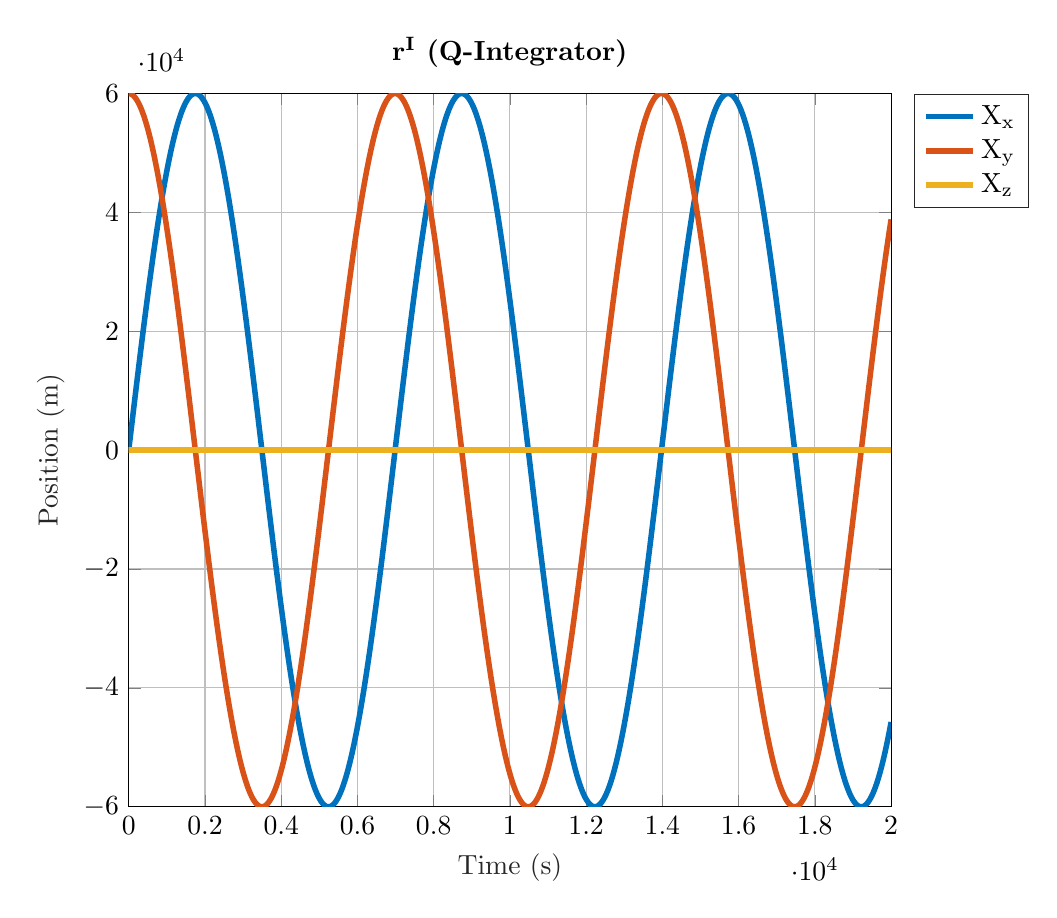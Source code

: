 % This file was created by matlab2tikz.
%
%The latest updates can be retrieved from
%  http://www.mathworks.com/matlabcentral/fileexchange/22022-matlab2tikz-matlab2tikz
%where you can also make suggestions and rate matlab2tikz.
%
\definecolor{mycolor1}{rgb}{0.0,0.447,0.741}%
\definecolor{mycolor2}{rgb}{0.85,0.325,0.098}%
\definecolor{mycolor3}{rgb}{0.929,0.694,0.125}%
%
\begin{tikzpicture}

\begin{axis}[%
width=3.812in,
height=3.566in,
at={(0.639in,0.481in)},
scale only axis,
xmin=0,
xmax=20000,
xlabel style={font=\color{white!15!black}},
xlabel={Time (s)},
ymin=-60000,
ymax=60000,
ylabel style={font=\color{white!15!black}},
ylabel={Position (m)},
axis background/.style={fill=white},
title style={font=\bfseries},
title={$\text{r}^\text{I}\text{ (Q-Integrator)}$},
xmajorgrids,
ymajorgrids,
legend style={at={(1.03,1)}, anchor=north west, legend cell align=left, align=left, draw=white!15!black}
]
\addplot [color=mycolor1, line width=2.0pt]
  table[row sep=crcr]{%
0	0\\
3.707e-07	2e-05\\
7.415e-07	4e-05\\
1.112e-06	6e-05\\
1.483e-06	8e-05\\
3.337e-06	0.0\\
5.19e-06	0.0\\
7.044e-06	0.0\\
8.898e-06	0.0\\
1.817e-05	0.001\\
2.743e-05	0.001\\
3.67e-05	0.002\\
4.597e-05	0.002\\
9.231e-05	0.005\\
0.0	0.007\\
0.0	0.01\\
0.0	0.012\\
0.0	0.025\\
0.001	0.037\\
0.001	0.05\\
0.001	0.062\\
0.002	0.125\\
0.003	0.187\\
0.005	0.25\\
0.006	0.312\\
0.012	0.625\\
0.017	0.937\\
0.023	1.25\\
0.029	1.562\\
0.058	3.125\\
0.087	4.687\\
0.116	6.25\\
0.145	7.812\\
0.29	15.625\\
0.434	23.437\\
0.579	31.25\\
0.724	39.062\\
1.448	78.125\\
2.172	117.187\\
2.896	156.25\\
3.62	195.312\\
6.559	353.867\\
9.499	512.419\\
12.438	670.968\\
15.377	829.512\\
19.302	1041.231\\
23.227	1252.937\\
27.152	1464.627\\
31.077	1676.299\\
35.595	1919.945\\
40.114	2163.559\\
44.632	2407.138\\
49.15	2650.676\\
54.103	2917.578\\
59.056	3184.422\\
64.009	3451.203\\
68.961	3717.916\\
74.262	4003.284\\
79.563	4288.561\\
84.864	4573.741\\
90.164	4858.817\\
95.758	5159.543\\
101.352	5460.139\\
106.946	5760.596\\
112.54	6060.907\\
118.389	6374.76\\
124.238	6688.437\\
130.088	7001.929\\
135.937	7315.227\\
142.014	7640.491\\
148.09	7965.528\\
154.167	8290.326\\
160.244	8614.878\\
166.526	8950.164\\
172.809	9285.164\\
179.092	9619.868\\
185.374	9954.265\\
191.846	10298.4\\
198.318	10642.186\\
204.79	10985.612\\
211.262	11328.666\\
217.91	11680.628\\
224.557	12032.172\\
231.205	12383.287\\
237.852	12733.959\\
244.664	13092.833\\
251.476	13451.216\\
258.288	13809.094\\
265.1	14166.454\\
272.067	14531.403\\
279.034	14895.782\\
286.001	15259.576\\
292.968	15622.772\\
300.082	15993.016\\
307.197	16362.607\\
314.311	16731.528\\
321.426	17099.764\\
328.681	17474.567\\
335.936	17848.627\\
343.191	18221.927\\
350.446	18594.451\\
357.837	18973.107\\
365.227	19350.925\\
372.618	19727.888\\
380.008	20103.98\\
387.529	20485.805\\
395.05	20866.692\\
402.571	21246.626\\
410.092	21625.588\\
417.74	22009.914\\
425.388	22393.2\\
433.035	22775.428\\
440.683	23156.578\\
448.454	23542.751\\
456.225	23927.775\\
463.996	24311.631\\
471.767	24694.3\\
479.658	25081.672\\
487.55	25467.781\\
495.441	25852.608\\
503.332	26236.133\\
511.342	26624.059\\
519.352	27010.604\\
527.362	27395.748\\
535.372	27779.471\\
543.498	28167.308\\
551.624	28553.642\\
559.751	28938.451\\
567.877	29321.715\\
576.119	29708.82\\
584.361	30094.294\\
592.603	30478.115\\
600.844	30860.262\\
609.201	31245.988\\
617.557	31629.951\\
625.913	32012.128\\
634.269	32392.498\\
642.74	32776.195\\
651.21	33157.991\\
659.681	33537.864\\
668.151	33915.792\\
676.735	34296.804\\
685.32	34675.772\\
693.904	35052.675\\
702.489	35427.49\\
711.188	35805.153\\
719.887	36180.625\\
728.586	36553.884\\
737.285	36924.907\\
746.099	37298.55\\
754.914	37669.849\\
763.728	38038.783\\
772.543	38405.328\\
781.474	38774.268\\
790.405	39140.709\\
799.337	39504.626\\
808.268	39865.995\\
817.318	40229.542\\
826.368	40590.426\\
835.418	40948.623\\
844.468	41304.108\\
853.639	41661.559\\
862.81	42016.177\\
871.981	42367.938\\
881.152	42716.819\\
890.399	43065.66\\
899.646	43411.524\\
908.893	43754.386\\
918.141	44094.225\\
927.272	44426.8\\
936.403	44756.38\\
945.534	45082.945\\
954.665	45406.47\\
963.681	45722.933\\
972.698	46036.391\\
981.714	46346.824\\
990.731	46654.21\\
999.634	46954.744\\
1008.538	47252.269\\
1017.442	47546.766\\
1026.345	47838.215\\
1035.138	48123.009\\
1043.93	48404.795\\
1052.722	48683.557\\
1061.515	48959.275\\
1070.196	49228.526\\
1078.878	49494.777\\
1087.56	49758.012\\
1096.242	50018.216\\
1104.814	50272.13\\
1113.385	50523.058\\
1121.957	50770.986\\
1130.529	51015.897\\
1138.99	51254.693\\
1147.452	51490.522\\
1155.914	51723.371\\
1164.375	51953.226\\
1172.727	52177.133\\
1181.078	52398.099\\
1189.429	52616.111\\
1197.781	52831.155\\
1206.021	53040.418\\
1214.261	53246.77\\
1222.501	53450.198\\
1230.741	53650.693\\
1238.869	53845.569\\
1246.997	54037.57\\
1255.125	54226.684\\
1263.253	54412.903\\
1271.266	54593.665\\
1279.28	54771.593\\
1287.294	54946.677\\
1295.308	55118.908\\
1303.206	55285.845\\
1311.103	55449.995\\
1319.001	55611.348\\
1326.899	55769.897\\
1334.678	55923.315\\
1342.457	56073.997\\
1350.236	56221.935\\
1358.015	56367.123\\
1365.673	56507.345\\
1373.33	56644.888\\
1380.987	56779.746\\
1388.645	56911.913\\
1396.176	57039.281\\
1403.708	57164.032\\
1411.24	57286.162\\
1418.771	57405.665\\
1426.173	57520.54\\
1433.575	57632.867\\
1440.976	57742.642\\
1448.378	57849.859\\
1455.644	57952.623\\
1462.911	58052.914\\
1470.177	58150.726\\
1477.443	58246.056\\
1484.568	58337.114\\
1491.692	58425.779\\
1498.817	58512.045\\
1505.942	58595.911\\
1512.917	58675.691\\
1519.893	58753.163\\
1526.868	58828.325\\
1533.844	58901.172\\
1540.661	58970.13\\
1547.478	59036.872\\
1554.296	59101.396\\
1561.113	59163.699\\
1567.762	59222.318\\
1574.411	59278.821\\
1581.059	59333.205\\
1587.708	59385.469\\
1594.174	59434.266\\
1600.641	59481.054\\
1607.107	59525.831\\
1613.574	59568.596\\
1619.842	59608.126\\
1626.11	59645.763\\
1632.378	59681.505\\
1638.646	59715.352\\
1644.694	59746.215\\
1650.742	59775.311\\
1656.791	59802.639\\
1662.839	59828.198\\
1668.64	59851.049\\
1674.441	59872.272\\
1680.242	59891.866\\
1686.043	59909.831\\
1691.557	59925.398\\
1697.072	59939.492\\
1702.586	59952.113\\
1708.101	59963.259\\
1713.271	59972.37\\
1718.441	59980.185\\
1723.61	59986.704\\
1728.78	59991.927\\
1733.506	59995.568\\
1738.232	59998.125\\
1742.958	59999.599\\
1747.684	59999.989\\
1751.745	59999.46\\
1755.807	59998.13\\
1759.868	59995.999\\
1763.93	59993.069\\
1767.93	59989.401\\
1771.93	59984.957\\
1775.93	59979.737\\
1779.93	59973.742\\
1784.5	59965.941\\
1789.071	59957.129\\
1793.641	59947.304\\
1798.212	59936.466\\
1803.205	59923.469\\
1808.198	59909.264\\
1813.191	59893.851\\
1818.185	59877.232\\
1823.519	59858.144\\
1828.853	59837.679\\
1834.187	59815.838\\
1839.521	59792.62\\
1845.144	59766.658\\
1850.767	59739.169\\
1856.39	59710.152\\
1862.012	59679.61\\
1867.887	59646.069\\
1873.762	59610.865\\
1879.636	59573.997\\
1885.511	59535.467\\
1891.611	59493.705\\
1897.71	59450.153\\
1903.81	59404.813\\
1909.909	59357.687\\
1916.213	59307.108\\
1922.516	59254.623\\
1928.82	59200.236\\
1935.124	59143.946\\
1941.615	59083.996\\
1948.106	59022.033\\
1954.597	58958.06\\
1961.089	58892.078\\
1967.754	58822.237\\
1974.42	58750.283\\
1981.085	58676.219\\
1987.751	58600.048\\
1994.58	58519.827\\
2001.408	58437.4\\
2008.237	58352.77\\
2015.066	58265.94\\
2022.049	58174.877\\
2029.032	58081.521\\
2036.015	57985.875\\
2042.999	57887.943\\
2050.128	57785.601\\
2057.258	57680.884\\
2064.388	57573.797\\
2071.517	57464.343\\
2078.787	57350.307\\
2086.057	57233.82\\
2093.327	57114.888\\
2100.597	56993.515\\
2108.002	56867.39\\
2115.406	56738.745\\
2122.811	56607.584\\
2130.215	56473.915\\
2137.75	56335.327\\
2145.285	56194.154\\
2152.819	56050.402\\
2160.354	55904.077\\
2168.015	55752.671\\
2175.676	55598.619\\
2183.337	55441.93\\
2190.998	55282.61\\
2198.782	55118.046\\
2206.566	54950.783\\
2214.349	54780.828\\
2222.133	54608.189\\
2230.038	54430.146\\
2237.942	54249.353\\
2245.846	54065.821\\
2253.75	53879.558\\
2261.772	53687.728\\
2269.795	53493.105\\
2277.817	53295.699\\
2285.839	53095.52\\
2293.978	52889.612\\
2302.117	52680.872\\
2310.256	52469.311\\
2318.394	52254.94\\
2326.648	52034.677\\
2334.902	51811.547\\
2343.156	51585.564\\
2351.41	51356.739\\
2359.779	51121.854\\
2368.147	50884.075\\
2376.516	50643.415\\
2384.884	50399.888\\
2393.367	50150.13\\
2401.849	49897.454\\
2410.332	49641.876\\
2418.814	49383.41\\
2427.411	49118.536\\
2436.008	48850.727\\
2444.604	48579.999\\
2453.201	48306.369\\
2461.912	48026.147\\
2470.623	47742.978\\
2479.335	47456.88\\
2488.046	47167.871\\
2496.873	46872.076\\
2505.7	46573.33\\
2514.527	46271.649\\
2523.353	45967.054\\
2532.297	45655.47\\
2541.241	45340.933\\
2550.185	45023.464\\
2559.129	44703.083\\
2568.191	44375.495\\
2577.254	44044.961\\
2586.317	43711.502\\
2595.38	43375.141\\
2604.564	43031.337\\
2613.748	42684.6\\
2622.932	42334.952\\
2632.116	41982.417\\
2641.351	41625.047\\
2650.585	41264.807\\
2659.82	40901.722\\
2669.055	40535.817\\
2678.174	40171.768\\
2687.293	39805.018\\
2696.412	39435.593\\
2705.53	39063.517\\
2714.535	38693.529\\
2723.539	38321.005\\
2732.544	37945.969\\
2741.548	37568.446\\
2750.44	37193.227\\
2759.332	36815.63\\
2768.224	36435.68\\
2777.116	36053.401\\
2785.896	35673.646\\
2794.677	35291.667\\
2803.457	34907.488\\
2812.238	34521.134\\
2820.908	34137.528\\
2829.578	33751.848\\
2838.248	33364.117\\
2846.918	32974.359\\
2855.478	32587.581\\
2864.038	32198.873\\
2872.598	31808.257\\
2881.159	31415.757\\
2889.609	31026.478\\
2898.059	30635.408\\
2906.509	30242.569\\
2914.959	29847.984\\
2923.298	29456.868\\
2931.638	29064.095\\
2939.977	28669.688\\
2948.317	28273.669\\
2956.545	27881.376\\
2964.774	27487.556\\
2973.002	27092.232\\
2981.23	26695.425\\
2989.346	26302.612\\
2997.462	25908.398\\
3005.578	25512.805\\
3013.694	25115.853\\
3021.695	24723.176\\
3029.697	24329.22\\
3037.698	23934.004\\
3045.7	23537.549\\
3053.585	23145.665\\
3061.471	22752.618\\
3069.356	22358.428\\
3077.241	21963.113\\
3085.008	21572.683\\
3092.774	21181.202\\
3100.541	20788.687\\
3108.307	20395.159\\
3115.951	20006.851\\
3123.595	19617.597\\
3131.239	19227.417\\
3138.884	18836.328\\
3146.402	18450.819\\
3153.92	18064.467\\
3161.438	17677.289\\
3168.956	17289.303\\
3176.344	16907.287\\
3183.731	16524.525\\
3191.119	16141.034\\
3198.507	15756.83\\
3205.758	15379.023\\
3213.01	15000.562\\
3220.261	14621.463\\
3227.513	14241.742\\
3234.622	13868.89\\
3241.731	13495.471\\
3248.841	13121.5\\
3255.95	12746.993\\
3262.909	12379.884\\
3269.868	12012.29\\
3276.828	11644.225\\
3283.787	11275.705\\
3290.587	10915.183\\
3297.387	10554.254\\
3304.187	10192.93\\
3310.987	9831.225\\
3317.617	9478.215\\
3324.247	9124.868\\
3330.877	8771.197\\
3337.507	8417.214\\
3343.953	8072.749\\
3350.4	7728.013\\
3356.846	7383.017\\
3363.292	7037.773\\
3369.538	6703.042\\
3375.784	6368.101\\
3382.03	6032.958\\
3388.276	5697.625\\
3394.299	5374.051\\
3400.323	5050.319\\
3406.347	4726.439\\
3412.37	4402.421\\
3418.143	4091.783\\
3423.915	3781.035\\
3429.688	3470.186\\
3435.461	3159.242\\
3440.942	2863.916\\
3446.423	2568.52\\
3451.904	2273.061\\
3457.386	1977.547\\
3462.514	1701.0\\
3467.643	1424.417\\
3472.772	1147.804\\
3477.9	871.166\\
3482.57	619.267\\
3487.24	367.358\\
3491.909	115.442\\
3496.579	-136.475\\
3500.542	-350.298\\
3504.506	-564.116\\
3508.47	-777.926\\
3512.433	-991.727\\
3516.501	-1211.14\\
3520.569	-1430.536\\
3524.637	-1649.913\\
3528.704	-1869.267\\
3533.322	-2118.262\\
3537.941	-2367.219\\
3542.559	-2616.136\\
3547.177	-2865.008\\
3552.207	-3136.056\\
3557.238	-3407.041\\
3562.268	-3677.956\\
3567.299	-3948.795\\
3572.664	-4237.565\\
3578.03	-4526.236\\
3583.395	-4814.802\\
3588.76	-5103.256\\
3594.41	-5406.864\\
3600.059	-5710.334\\
3605.709	-6013.656\\
3611.358	-6316.823\\
3617.257	-6633.169\\
3623.155	-6949.328\\
3629.054	-7265.292\\
3634.952	-7581.052\\
3641.073	-7908.499\\
3647.194	-8235.707\\
3653.315	-8562.665\\
3659.436	-8889.364\\
3665.759	-9226.574\\
3672.082	-9563.487\\
3678.405	-9900.09\\
3684.728	-10236.373\\
3691.238	-10582.21\\
3697.747	-10927.684\\
3704.256	-11272.784\\
3710.766	-11617.498\\
3717.448	-11970.965\\
3724.131	-12323.999\\
3730.813	-12676.588\\
3737.495	-13028.72\\
3744.34	-13388.919\\
3751.185	-13748.612\\
3758.03	-14107.784\\
3764.875	-14466.421\\
3771.873	-14832.53\\
3778.871	-15198.052\\
3785.869	-15562.972\\
3792.867	-15927.276\\
3800.011	-16298.525\\
3807.156	-16669.101\\
3814.3	-17038.99\\
3821.444	-17408.175\\
3828.727	-17783.834\\
3836.011	-18158.73\\
3843.295	-18532.847\\
3850.578	-18906.17\\
3857.996	-19285.537\\
3865.414	-19664.047\\
3872.832	-20041.682\\
3880.25	-20418.426\\
3887.798	-20800.823\\
3895.345	-21182.263\\
3902.893	-21562.727\\
3910.44	-21942.198\\
3918.114	-22326.961\\
3925.787	-22710.661\\
3933.461	-23093.28\\
3941.134	-23474.8\\
3948.93	-23861.275\\
3956.726	-24246.577\\
3964.522	-24630.688\\
3972.318	-25013.589\\
3980.235	-25401.128\\
3988.151	-25787.381\\
3996.067	-26172.327\\
4003.983	-26555.947\\
4012.017	-26943.907\\
4020.051	-27330.462\\
4028.085	-27715.59\\
4036.119	-28099.272\\
4044.27	-28487.01\\
4052.42	-28873.219\\
4060.571	-29257.877\\
4068.721	-29640.964\\
4076.987	-30027.836\\
4085.252	-30413.05\\
4093.518	-30796.585\\
4101.783	-31178.418\\
4110.163	-31563.777\\
4118.543	-31947.345\\
4126.923	-32329.099\\
4135.303	-32709.018\\
4143.797	-33092.212\\
4152.291	-33473.477\\
4160.785	-33852.789\\
4169.279	-34230.127\\
4177.887	-34610.5\\
4186.495	-34988.799\\
4195.103	-35365.002\\
4203.712	-35739.087\\
4212.434	-36115.972\\
4221.157	-36490.636\\
4229.88	-36863.055\\
4238.603	-37233.206\\
4247.442	-37605.931\\
4256.28	-37976.28\\
4265.119	-38344.231\\
4273.957	-38709.761\\
4282.913	-39077.641\\
4291.869	-39442.988\\
4300.824	-39805.777\\
4309.78	-40165.985\\
4318.855	-40528.327\\
4327.93	-40887.972\\
4337.004	-41244.894\\
4346.079	-41599.07\\
4355.276	-41955.168\\
4364.472	-42308.397\\
4373.669	-42658.734\\
4382.865	-43006.154\\
4392.088	-43351.628\\
4401.311	-43694.121\\
4410.534	-44033.608\\
4419.757	-44370.068\\
4428.865	-44699.307\\
4437.972	-45025.549\\
4447.079	-45348.771\\
4456.186	-45668.953\\
4465.179	-45982.117\\
4474.173	-46292.275\\
4483.166	-46599.406\\
4492.159	-46903.491\\
4501.039	-47200.764\\
4509.92	-47495.028\\
4518.801	-47786.264\\
4527.681	-48074.453\\
4536.451	-48356.026\\
4545.22	-48634.593\\
4553.99	-48910.136\\
4562.759	-49182.638\\
4571.418	-49448.71\\
4580.077	-49711.785\\
4588.736	-49971.846\\
4597.395	-50228.878\\
4605.944	-50479.657\\
4614.494	-50727.454\\
4623.043	-50972.254\\
4631.592	-51214.042\\
4640.031	-51449.749\\
4648.47	-51682.494\\
4656.909	-51912.264\\
4665.348	-52139.045\\
4673.676	-52359.913\\
4682.004	-52577.845\\
4690.333	-52792.829\\
4698.661	-53004.853\\
4706.879	-53211.128\\
4715.096	-53414.499\\
4723.313	-53614.954\\
4731.53	-53812.483\\
4739.634	-54004.426\\
4747.739	-54193.502\\
4755.843	-54379.701\\
4763.948	-54563.011\\
4771.938	-54740.899\\
4779.928	-54915.962\\
4787.918	-55088.19\\
4795.908	-55257.575\\
4803.782	-55421.7\\
4811.655	-55583.047\\
4819.529	-55741.608\\
4827.402	-55897.376\\
4835.156	-56048.046\\
4842.911	-56195.992\\
4850.665	-56341.206\\
4858.419	-56483.681\\
4866.051	-56621.225\\
4873.683	-56756.102\\
4881.314	-56888.306\\
4888.946	-57017.832\\
4896.452	-57142.594\\
4903.957	-57264.754\\
4911.462	-57384.305\\
4918.967	-57501.244\\
4926.342	-57613.59\\
4933.716	-57723.403\\
4941.09	-57830.679\\
4948.464	-57935.412\\
4955.702	-58035.729\\
4962.939	-58133.588\\
4970.177	-58228.986\\
4977.415	-58321.917\\
4984.509	-58410.614\\
4991.604	-58496.935\\
4998.698	-58580.875\\
5005.793	-58662.432\\
5012.737	-58739.943\\
5019.68	-58815.165\\
5026.624	-58888.094\\
5033.568	-58958.727\\
5040.351	-59025.513\\
5047.135	-59090.103\\
5053.918	-59152.495\\
5060.702	-59212.686\\
5067.314	-59269.237\\
5073.926	-59323.693\\
5080.539	-59376.051\\
5087.151	-59426.312\\
5093.578	-59473.152\\
5100.005	-59518.005\\
5106.432	-59560.872\\
5112.859	-59601.749\\
5119.084	-59639.442\\
5125.308	-59675.266\\
5131.533	-59709.221\\
5137.758	-59741.306\\
5143.758	-59770.461\\
5149.757	-59797.877\\
5155.757	-59823.553\\
5161.757	-59847.488\\
5167.503	-59868.775\\
5173.248	-59888.464\\
5178.994	-59906.556\\
5184.739	-59923.048\\
5190.188	-59937.212\\
5195.637	-59949.938\\
5201.087	-59961.225\\
5206.536	-59971.072\\
5211.624	-59978.967\\
5216.713	-59985.608\\
5221.801	-59990.992\\
5226.89	-59995.121\\
5231.504	-59997.779\\
5236.118	-59999.404\\
5240.733	-59999.997\\
5245.347	-59999.557\\
5249.209	-59998.395\\
5253.071	-59996.509\\
5256.933	-59993.9\\
5260.795	-59990.568\\
5264.92	-59986.209\\
5269.046	-59981.025\\
5273.171	-59975.015\\
5277.296	-59968.181\\
5281.956	-59959.47\\
5286.615	-59949.707\\
5291.274	-59938.892\\
5295.933	-59927.025\\
5300.996	-59912.937\\
5306.059	-59897.607\\
5311.122	-59881.036\\
5316.185	-59863.224\\
5321.577	-59842.889\\
5326.97	-59821.148\\
5332.362	-59798.0\\
5337.755	-59773.446\\
5343.428	-59746.098\\
5349.101	-59717.196\\
5354.774	-59686.74\\
5360.447	-59654.731\\
5366.366	-59619.678\\
5372.285	-59582.937\\
5378.204	-59544.508\\
5384.123	-59504.392\\
5390.263	-59461.001\\
5396.403	-59415.798\\
5402.543	-59368.784\\
5408.682	-59319.961\\
5415.023	-59267.646\\
5421.363	-59213.404\\
5427.703	-59157.237\\
5434.044	-59099.148\\
5440.569	-59037.36\\
5447.094	-58973.54\\
5453.62	-58907.69\\
5460.145	-58839.812\\
5466.842	-58768.038\\
5473.539	-58694.133\\
5480.237	-58618.1\\
5486.934	-58539.941\\
5493.793	-58457.698\\
5500.652	-58373.231\\
5507.51	-58286.545\\
5514.369	-58197.641\\
5521.381	-58104.471\\
5528.392	-58008.992\\
5535.404	-57911.207\\
5542.415	-57811.12\\
5549.572	-57706.59\\
5556.729	-57599.671\\
5563.885	-57490.366\\
5571.042	-57378.681\\
5578.338	-57262.381\\
5585.634	-57143.616\\
5592.93	-57022.392\\
5600.226	-56898.714\\
5607.655	-56770.253\\
5615.085	-56639.258\\
5622.514	-56505.736\\
5629.944	-56369.692\\
5637.503	-56228.699\\
5645.062	-56085.108\\
5652.621	-55938.927\\
5660.18	-55790.162\\
5667.864	-55636.285\\
5675.549	-55479.752\\
5683.233	-55320.57\\
5690.918	-55158.747\\
5698.724	-54991.649\\
5706.531	-54821.843\\
5714.338	-54649.335\\
5722.145	-54474.134\\
5730.072	-54293.498\\
5737.999	-54110.104\\
5745.925	-53923.961\\
5753.852	-53735.079\\
5761.897	-53540.6\\
5769.941	-53343.32\\
5777.986	-53143.249\\
5786.03	-52940.398\\
5794.191	-52731.787\\
5802.352	-52520.337\\
5810.512	-52306.06\\
5818.673	-52088.966\\
5826.949	-51865.948\\
5835.225	-51640.058\\
5843.5	-51411.309\\
5851.776	-51179.713\\
5860.166	-50942.025\\
5868.556	-50701.438\\
5876.946	-50457.966\\
5885.337	-50211.622\\
5893.841	-49959.013\\
5902.345	-49703.484\\
5910.849	-49445.048\\
5919.353	-49183.722\\
5927.972	-48915.953\\
5936.59	-48645.246\\
5945.208	-48371.619\\
5953.827	-48095.087\\
5962.56	-47811.927\\
5971.293	-47525.819\\
5980.026	-47236.78\\
5988.759	-46944.829\\
5997.608	-46646.055\\
6006.457	-46344.328\\
6015.306	-46039.667\\
6024.155	-45732.092\\
6033.121	-45417.487\\
6042.087	-45099.931\\
6051.054	-44779.443\\
6060.02	-44456.045\\
6069.105	-44125.396\\
6078.191	-43791.803\\
6087.276	-43455.288\\
6096.362	-43115.872\\
6105.569	-42768.968\\
6114.777	-42419.132\\
6123.984	-42066.39\\
6133.192	-41710.764\\
6142.404	-41352.073\\
6151.617	-40990.545\\
6160.83	-40626.204\\
6170.042	-40259.075\\
6179.139	-39893.848\\
6188.236	-39525.951\\
6197.333	-39155.41\\
6206.43	-38782.249\\
6215.413	-38411.218\\
6224.396	-38037.681\\
6233.379	-37661.662\\
6242.362	-37283.186\\
6251.233	-36907.055\\
6260.104	-36528.577\\
6268.975	-36147.774\\
6277.845	-35764.672\\
6286.605	-35384.136\\
6295.365	-35001.404\\
6304.124	-34616.502\\
6312.884	-34229.452\\
6321.533	-33845.194\\
6330.182	-33458.89\\
6338.832	-33070.562\\
6347.481	-32680.234\\
6356.02	-32292.931\\
6364.559	-31903.725\\
6373.099	-31512.639\\
6381.638	-31119.694\\
6390.067	-30730.016\\
6398.496	-30338.573\\
6406.925	-29945.388\\
6415.355	-29550.482\\
6423.673	-29159.092\\
6431.992	-28766.071\\
6440.31	-28371.441\\
6448.629	-27975.223\\
6456.836	-27582.781\\
6465.043	-27188.837\\
6473.25	-26793.413\\
6481.457	-26396.529\\
6489.552	-26003.691\\
6497.646	-25609.476\\
6505.741	-25213.905\\
6513.835	-24816.998\\
6521.815	-24424.42\\
6529.795	-24030.586\\
6537.774	-23635.514\\
6545.754	-23239.226\\
6553.617	-22847.566\\
6561.48	-22454.765\\
6569.343	-22060.841\\
6577.206	-21665.815\\
6584.95	-21275.735\\
6592.693	-20884.624\\
6600.437	-20492.501\\
6608.18	-20099.384\\
6615.801	-19711.553\\
6623.422	-19322.796\\
6631.042	-18933.132\\
6638.663	-18542.58\\
6646.157	-18157.678\\
6653.651	-17771.951\\
6661.144	-17385.418\\
6668.638	-16998.096\\
6676.001	-16616.82\\
6683.363	-16234.817\\
6690.725	-15852.102\\
6698.087	-15468.692\\
6705.313	-15091.764\\
6712.538	-14714.199\\
6719.763	-14336.013\\
6726.988	-13957.222\\
6734.07	-13585.394\\
6741.151	-13213.016\\
6748.232	-12840.102\\
6755.314	-12466.668\\
6762.244	-12100.738\\
6769.174	-11734.339\\
6776.103	-11367.484\\
6783.033	-11000.187\\
6789.802	-10641.014\\
6796.571	-10281.446\\
6803.34	-9921.497\\
6810.109	-9561.181\\
6816.705	-9209.705\\
6823.301	-8857.905\\
6829.898	-8505.793\\
6836.494	-8153.382\\
6842.904	-7810.662\\
6849.314	-7467.683\\
6855.723	-7124.455\\
6862.133	-6780.991\\
6868.339	-6448.254\\
6874.545	-6115.316\\
6880.75	-5782.188\\
6886.956	-5448.88\\
6892.934	-5127.604\\
6898.913	-4806.179\\
6904.892	-4484.616\\
6910.87	-4162.923\\
6916.591	-3854.976\\
6922.312	-3546.928\\
6928.033	-3238.786\\
6933.754	-2930.558\\
6939.174	-2638.472\\
6944.595	-2346.324\\
6950.015	-2054.12\\
6955.435	-1761.867\\
6960.487	-1489.421\\
6965.539	-1216.944\\
6970.591	-944.443\\
6975.643	-671.921\\
6980.206	-425.766\\
6984.769	-179.604\\
6989.332	66.561\\
6993.895	312.725\\
6997.658	515.724\\
7001.421	718.716\\
7005.184	921.701\\
7008.947	1124.674\\
7013.119	1349.669\\
7017.29	1574.645\\
7021.462	1799.599\\
7025.633	2024.527\\
7030.326	2277.509\\
7035.018	2530.451\\
7039.71	2783.347\\
7044.403	3036.194\\
7049.492	3310.376\\
7054.582	3584.488\\
7059.671	3858.525\\
7064.761	4132.481\\
7070.175	4423.84\\
7075.59	4715.094\\
7081.004	5006.236\\
7086.419	5297.259\\
7092.111	5603.072\\
7097.803	5908.739\\
7103.496	6214.25\\
7109.188	6519.599\\
7115.124	6837.856\\
7121.061	7155.919\\
7126.997	7473.778\\
7132.933	7791.424\\
7139.088	8120.547\\
7145.243	8449.422\\
7151.399	8778.037\\
7157.554	9106.384\\
7163.908	9445.074\\
7170.263	9783.455\\
7176.617	10121.517\\
7182.972	10459.249\\
7189.51	10806.394\\
7196.049	11153.166\\
7202.587	11499.552\\
7209.125	11845.541\\
7215.835	12200.164\\
7222.544	12554.342\\
7229.254	12908.064\\
7235.963	13261.316\\
7242.834	13622.533\\
7249.704	13983.231\\
7256.575	14343.394\\
7263.445	14703.011\\
7270.467	15070.009\\
7277.49	15436.406\\
7284.512	15802.188\\
7291.535	16167.34\\
7298.702	16539.356\\
7305.869	16910.686\\
7313.036	17281.313\\
7320.204	17651.223\\
7327.51	18027.533\\
7334.815	18403.066\\
7342.121	18777.804\\
7349.427	19151.732\\
7356.867	19531.64\\
7364.306	19910.673\\
7371.745	20288.816\\
7379.185	20666.051\\
7386.753	21048.879\\
7394.321	21430.732\\
7401.889	21811.593\\
7409.458	22191.444\\
7417.151	22576.53\\
7424.845	22960.536\\
7432.539	23343.443\\
7440.232	23725.234\\
7448.048	24111.926\\
7455.864	24497.427\\
7463.68	24881.719\\
7471.496	25264.782\\
7479.431	25652.434\\
7487.367	26038.78\\
7495.302	26423.8\\
7503.238	26807.475\\
7511.291	27195.443\\
7519.344	27581.986\\
7527.397	27967.082\\
7535.45	28350.711\\
7543.619	28738.353\\
7551.789	29124.443\\
7559.958	29508.963\\
7568.127	29891.89\\
7576.411	30278.561\\
7584.696	30663.551\\
7592.98	31046.84\\
7601.264	31428.406\\
7609.663	31813.458\\
7618.061	32196.695\\
7626.46	32578.096\\
7634.858	32957.64\\
7643.371	33340.42\\
7651.883	33721.246\\
7660.396	34100.098\\
7668.909	34476.951\\
7677.535	34856.801\\
7686.162	35234.554\\
7694.789	35610.186\\
7703.416	35983.677\\
7712.158	36359.93\\
7720.899	36733.937\\
7729.641	37105.675\\
7738.382	37475.12\\
7747.24	37847.102\\
7756.098	38216.683\\
7764.955	38583.841\\
7773.813	38948.551\\
7782.788	39315.577\\
7791.762	39680.042\\
7800.737	40041.923\\
7809.712	40401.197\\
7818.807	40762.571\\
7827.901	41121.218\\
7836.996	41477.116\\
7846.09	41830.241\\
7855.307	42185.254\\
7864.523	42537.369\\
7873.74	42886.564\\
7882.956	43232.813\\
7892.16	43575.632\\
7901.365	43915.466\\
7910.569	44252.293\\
7919.773	44586.089\\
7928.861	44912.697\\
7937.95	45236.306\\
7947.038	45556.894\\
7956.127	45874.439\\
7965.101	46185.002\\
7974.076	46492.558\\
7983.051	46797.086\\
7992.025	47098.567\\
8000.888	47393.269\\
8009.75	47684.962\\
8018.613	47973.628\\
8027.475	48259.247\\
8036.227	48538.281\\
8044.978	48814.309\\
8053.73	49087.316\\
8062.481	49357.283\\
8071.122	49620.849\\
8079.763	49881.42\\
8088.404	50138.979\\
8097.046	50393.512\\
8105.577	50641.821\\
8114.108	50887.15\\
8122.639	51129.485\\
8131.17	51368.811\\
8139.591	51602.085\\
8148.012	51832.401\\
8156.433	52059.745\\
8164.854	52284.104\\
8173.164	52502.578\\
8181.475	52718.12\\
8189.785	52930.719\\
8198.096	53140.363\\
8206.295	53344.285\\
8214.493	53545.309\\
8222.692	53743.423\\
8230.891	53938.616\\
8238.977	54128.25\\
8247.063	54315.024\\
8255.149	54498.926\\
8263.235	54679.948\\
8271.206	54855.573\\
8279.177	55028.381\\
8287.149	55198.362\\
8295.12	55365.507\\
8302.974	55527.418\\
8310.829	55686.56\\
8318.683	55842.924\\
8326.537	55996.504\\
8334.272	56145.013\\
8342.006	56290.807\\
8349.741	56433.878\\
8357.475	56574.22\\
8365.087	56709.657\\
8372.698	56842.437\\
8380.31	56972.556\\
8387.921	57100.006\\
8395.405	57222.72\\
8402.89	57342.842\\
8410.374	57460.368\\
8417.858	57575.291\\
8425.211	57685.651\\
8432.563	57793.489\\
8439.915	57898.802\\
8447.268	58001.585\\
8454.482	58099.98\\
8461.697	58195.931\\
8468.912	58289.432\\
8476.127	58380.481\\
8483.197	58467.326\\
8490.268	58551.807\\
8497.338	58633.922\\
8504.409	58713.668\\
8511.327	58789.4\\
8518.245	58862.857\\
8525.164	58934.036\\
8532.082	59002.935\\
8538.839	59068.019\\
8545.595	59130.924\\
8552.351	59191.646\\
8559.108	59250.183\\
8565.691	59305.115\\
8572.274	59357.969\\
8578.857	59408.744\\
8585.44	59457.437\\
8591.836	59502.747\\
8598.231	59546.09\\
8604.626	59587.464\\
8611.022	59626.867\\
8617.211	59663.126\\
8623.401	59697.537\\
8629.591	59730.098\\
8635.781	59760.81\\
8641.741	59788.636\\
8647.702	59814.745\\
8653.663	59839.136\\
8659.624	59861.808\\
8665.324	59881.882\\
8671.024	59900.382\\
8676.725	59917.309\\
8682.425	59932.662\\
8687.821	59945.743\\
8693.217	59957.414\\
8698.612	59967.673\\
8704.008	59976.521\\
8709.029	59983.487\\
8714.05	59989.23\\
8719.071	59993.751\\
8724.092	59997.049\\
8728.611	59998.972\\
8733.13	59999.904\\
8737.649	59999.845\\
8742.168	59998.796\\
8745.841	59997.214\\
8749.513	59994.978\\
8753.186	59992.087\\
8756.859	59988.542\\
8761.065	59983.679\\
8765.271	59977.957\\
8769.478	59971.378\\
8773.684	59963.94\\
8778.402	59954.578\\
8783.12	59944.137\\
8787.838	59932.617\\
8792.556	59920.019\\
8797.665	59905.158\\
8802.775	59889.033\\
8807.885	59871.643\\
8812.995	59852.99\\
8818.426	59831.777\\
8823.858	59809.136\\
8829.29	59785.07\\
8834.721	59759.577\\
8840.428	59731.256\\
8846.135	59701.362\\
8851.842	59669.896\\
8857.549	59636.859\\
8863.499	59600.747\\
8869.448	59562.93\\
8875.398	59523.408\\
8881.347	59482.183\\
8887.514	59437.653\\
8893.681	59391.296\\
8899.848	59343.113\\
8906.015	59293.105\\
8912.381	59239.577\\
8918.746	59184.108\\
8925.112	59126.7\\
8931.477	59067.356\\
8938.026	59004.286\\
8944.574	58939.17\\
8951.123	58872.011\\
8957.671	58802.812\\
8964.39	58729.691\\
8971.109	58654.427\\
8977.828	58577.022\\
8984.547	58497.479\\
8991.427	58413.827\\
8998.306	58327.94\\
9005.185	58239.822\\
9012.065	58149.476\\
9019.096	58054.839\\
9026.127	57957.882\\
9033.158	57858.609\\
9040.188	57757.023\\
9047.364	57650.972\\
9054.539	57542.52\\
9061.715	57431.674\\
9068.89	57318.437\\
9076.204	57200.562\\
9083.517	57080.214\\
9090.831	56957.397\\
9098.145	56832.118\\
9105.591	56702.033\\
9113.038	56569.405\\
9120.485	56434.242\\
9127.932	56296.548\\
9135.507	56153.884\\
9143.083	56008.615\\
9150.659	55860.747\\
9158.234	55710.287\\
9165.935	55554.693\\
9173.636	55396.436\\
9181.336	55235.524\\
9189.037	55071.963\\
9196.86	54903.107\\
9204.683	54731.535\\
9212.505	54557.255\\
9220.328	54380.276\\
9228.27	54197.84\\
9236.213	54012.64\\
9244.155	53824.686\\
9252.097	53633.987\\
9260.157	53437.669\\
9268.217	53238.546\\
9276.277	53036.626\\
9284.337	52831.921\\
9292.513	52621.435\\
9300.689	52408.105\\
9308.864	52191.943\\
9317.04	51972.961\\
9325.331	51748.032\\
9333.622	51520.228\\
9341.913	51289.561\\
9350.203	51056.044\\
9358.609	50816.412\\
9367.014	50573.877\\
9375.419	50328.455\\
9383.824	50080.158\\
9392.343	49825.573\\
9400.862	49568.065\\
9409.381	49307.649\\
9417.9	49044.339\\
9426.534	48774.563\\
9435.167	48501.849\\
9443.8	48226.211\\
9452.434	47947.668\\
9461.182	47662.471\\
9469.93	47374.325\\
9478.679	47083.248\\
9487.427	46789.259\\
9496.291	46488.419\\
9505.155	46184.627\\
9514.02	45877.901\\
9522.884	45568.26\\
9531.865	45251.562\\
9540.847	44931.913\\
9549.829	44609.333\\
9558.811	44283.844\\
9567.912	43951.074\\
9577.013	43615.361\\
9586.115	43276.728\\
9595.216	42935.196\\
9604.44	42586.142\\
9613.663	42234.16\\
9622.887	41879.273\\
9632.111	41521.505\\
9641.308	41161.912\\
9650.506	40799.504\\
9659.703	40434.305\\
9668.9	40066.342\\
9677.982	39700.311\\
9687.064	39331.632\\
9696.146	38960.331\\
9705.228	38586.433\\
9714.196	38214.691\\
9723.164	37840.464\\
9732.133	37463.778\\
9741.101	37084.655\\
9749.957	36707.906\\
9758.813	36328.829\\
9767.669	35947.449\\
9776.525	35563.789\\
9785.27	35182.725\\
9794.015	34799.485\\
9802.76	34414.094\\
9811.505	34026.575\\
9820.14	33641.879\\
9828.775	33255.155\\
9837.41	32866.427\\
9846.044	32475.717\\
9854.569	32088.064\\
9863.094	31698.527\\
9871.619	31307.126\\
9880.144	30913.887\\
9888.558	30523.946\\
9896.973	30132.258\\
9905.388	29738.846\\
9913.802	29343.73\\
9922.106	28952.165\\
9930.41	28558.985\\
9938.714	28164.214\\
9947.018	27767.872\\
9955.211	27375.34\\
9963.403	26981.323\\
9971.596	26585.842\\
9979.788	26188.919\\
9987.867	25796.078\\
9995.947	25401.876\\
10004.026	25006.333\\
10012.106	24609.471\\
10020.07	24216.976\\
10028.035	23823.24\\
10035.999	23428.283\\
10043.964	23032.123\\
10051.812	22640.634\\
10059.659	22248.017\\
10067.507	21854.292\\
10075.354	21459.48\\
10083.082	21069.657\\
10090.809	20678.818\\
10098.537	20286.98\\
10106.264	19894.162\\
10113.869	19506.677\\
10121.473	19118.28\\
10129.077	18728.989\\
10136.681	18338.823\\
10144.158	17954.357\\
10151.635	17569.08\\
10159.112	17183.009\\
10166.588	16796.161\\
10173.933	16415.416\\
10181.278	16033.954\\
10188.622	15651.793\\
10195.967	15268.95\\
10203.174	14892.648\\
10210.38	14515.721\\
10217.587	14138.185\\
10224.794	13760.055\\
10231.856	13388.956\\
10238.918	13017.317\\
10245.98	12645.153\\
10253.042	12272.48\\
10259.951	11907.388\\
10266.86	11541.836\\
10273.769	11175.839\\
10280.679	10809.411\\
10287.426	10451.193\\
10294.172	10092.59\\
10300.919	9733.616\\
10307.666	9374.284\\
10314.239	9023.896\\
10320.812	8673.192\\
10327.384	8322.185\\
10333.957	7970.887\\
10340.341	7629.405\\
10346.725	7287.671\\
10353.109	6945.697\\
10359.493	6603.495\\
10365.67	6272.173\\
10371.848	5940.658\\
10378.025	5608.959\\
10384.202	5277.088\\
10390.149	4957.446\\
10396.096	4637.662\\
10402.042	4317.746\\
10407.989	3997.707\\
10413.673	3691.682\\
10419.358	3385.56\\
10425.042	3079.35\\
10430.726	2773.06\\
10436.103	2483.302\\
10441.479	2193.486\\
10446.855	1903.619\\
10452.231	1613.707\\
10457.228	1344.24\\
10462.224	1074.746\\
10467.221	805.23\\
10472.217	535.698\\
10476.701	293.825\\
10481.185	51.948\\
10485.668	-189.93\\
10490.152	-431.805\\
10493.748	-625.808\\
10497.344	-819.805\\
10500.941	-1013.793\\
10504.537	-1207.77\\
10508.768	-1435.99\\
10513.0	-1664.189\\
10517.231	-1892.364\\
10521.463	-2120.512\\
10526.199	-2375.837\\
10530.935	-2631.119\\
10535.671	-2886.353\\
10540.407	-3141.535\\
10545.532	-3417.573\\
10550.656	-3693.538\\
10555.781	-3969.425\\
10560.905	-4245.228\\
10566.349	-4538.128\\
10571.793	-4830.919\\
10577.237	-5123.595\\
10582.681	-5416.148\\
10588.399	-5723.277\\
10594.116	-6030.255\\
10599.834	-6337.074\\
10605.552	-6643.725\\
10611.511	-6963.126\\
10617.47	-7282.327\\
10623.429	-7601.319\\
10629.388	-7920.093\\
10635.564	-8250.22\\
10641.74	-8580.093\\
10647.915	-8909.701\\
10654.091	-9239.035\\
10660.464	-9578.61\\
10666.838	-9917.872\\
10673.211	-10256.807\\
10679.585	-10595.406\\
10686.141	-10943.336\\
10692.696	-11290.885\\
10699.252	-11638.041\\
10705.808	-11984.794\\
10712.534	-12340.109\\
10719.26	-12694.973\\
10725.986	-13049.373\\
10732.712	-13403.295\\
10739.598	-13765.122\\
10746.484	-14126.42\\
10753.369	-14487.177\\
10760.255	-14847.379\\
10767.292	-15214.909\\
10774.329	-15581.829\\
10781.367	-15948.126\\
10788.404	-16313.784\\
10795.585	-16686.258\\
10802.766	-17058.037\\
10809.947	-17429.105\\
10817.129	-17799.446\\
10824.448	-18176.144\\
10831.767	-18552.055\\
10839.087	-18927.162\\
10846.406	-19301.45\\
10853.858	-19681.677\\
10861.311	-20061.021\\
10868.763	-20439.464\\
10876.215	-20816.989\\
10883.796	-21200.07\\
10891.377	-21582.167\\
10898.958	-21963.261\\
10906.539	-22343.334\\
10914.245	-22728.609\\
10921.951	-23112.792\\
10929.657	-23495.867\\
10937.363	-23877.813\\
10945.19	-24264.629\\
10953.018	-24650.243\\
10960.846	-25034.637\\
10968.674	-25417.79\\
10976.621	-25805.502\\
10984.568	-26191.896\\
10992.516	-26576.953\\
11000.463	-26960.653\\
11008.528	-27348.618\\
11016.592	-27735.144\\
11024.657	-28120.212\\
11032.722	-28503.801\\
11040.902	-28891.375\\
11049.083	-29277.386\\
11057.264	-29661.812\\
11065.445	-30044.634\\
11073.74	-30431.173\\
11082.036	-30816.018\\
11090.331	-31199.149\\
11098.627	-31580.545\\
11107.037	-31965.4\\
11115.447	-32348.427\\
11123.857	-32729.605\\
11132.266	-33108.912\\
11140.79	-33491.431\\
11149.314	-33871.982\\
11157.838	-34250.544\\
11166.362	-34627.094\\
11175.0	-35006.617\\
11183.638	-35384.028\\
11192.277	-35759.304\\
11200.915	-36132.424\\
11209.668	-36508.283\\
11218.421	-36881.882\\
11227.174	-37253.196\\
11235.927	-37622.202\\
11244.796	-37993.723\\
11253.665	-38362.827\\
11262.534	-38729.493\\
11271.404	-39093.695\\
11280.39	-39460.191\\
11289.377	-39824.11\\
11298.364	-40185.43\\
11307.35	-40544.125\\
11316.457	-40904.899\\
11325.563	-41262.931\\
11334.67	-41618.196\\
11343.776	-41970.671\\
11353.005	-42325.013\\
11362.234	-42676.441\\
11371.463	-43024.93\\
11380.691	-43370.457\\
11389.884	-43711.656\\
11399.076	-44049.868\\
11408.269	-44385.072\\
11417.461	-44717.243\\
11426.539	-45042.245\\
11435.616	-45364.248\\
11444.693	-45683.228\\
11453.77	-45999.166\\
11462.733	-46308.141\\
11471.697	-46614.109\\
11480.66	-46917.049\\
11489.624	-47216.942\\
11498.475	-47510.076\\
11507.326	-47800.2\\
11516.178	-48087.298\\
11525.029	-48371.349\\
11533.769	-48648.834\\
11542.51	-48923.315\\
11551.25	-49194.774\\
11559.991	-49463.194\\
11568.621	-49725.232\\
11577.251	-49984.275\\
11585.881	-50240.309\\
11594.511	-50493.318\\
11603.032	-50740.12\\
11611.552	-50983.944\\
11620.072	-51224.776\\
11628.592	-51462.602\\
11637.002	-51694.391\\
11645.412	-51923.225\\
11653.822	-52149.09\\
11662.232	-52371.973\\
11670.532	-52588.987\\
11678.831	-52803.072\\
11687.13	-53014.217\\
11695.43	-53222.41\\
11703.617	-53424.899\\
11711.805	-53624.491\\
11719.993	-53821.178\\
11728.18	-54014.947\\
11736.255	-54203.174\\
11744.33	-54388.545\\
11752.404	-54571.048\\
11760.479	-54750.675\\
11768.439	-54924.922\\
11776.398	-55096.355\\
11784.358	-55264.966\\
11792.318	-55430.747\\
11800.16	-55591.31\\
11808.003	-55749.108\\
11815.845	-55904.135\\
11823.688	-56056.381\\
11831.41	-56203.574\\
11839.133	-56348.057\\
11846.855	-56489.823\\
11854.578	-56628.866\\
11862.177	-56763.02\\
11869.776	-56894.524\\
11877.375	-57023.373\\
11884.974	-57149.56\\
11892.445	-57271.026\\
11899.916	-57389.909\\
11907.388	-57506.201\\
11914.859	-57619.899\\
11922.198	-57729.049\\
11929.537	-57835.686\\
11936.876	-57939.805\\
11944.215	-58041.401\\
11951.415	-58138.627\\
11958.616	-58233.417\\
11965.817	-58325.766\\
11973.018	-58415.669\\
11980.073	-58501.388\\
11987.129	-58584.751\\
11994.185	-58665.757\\
12001.241	-58744.402\\
12008.143	-58819.053\\
12015.046	-58891.438\\
12021.949	-58961.554\\
12028.851	-59029.399\\
12035.591	-59093.45\\
12042.331	-59155.331\\
12049.071	-59215.039\\
12055.81	-59272.573\\
12062.376	-59326.523\\
12068.941	-59378.405\\
12075.506	-59428.219\\
12082.071	-59475.962\\
12088.447	-59520.345\\
12094.822	-59562.772\\
12101.198	-59603.241\\
12107.574	-59641.752\\
12113.742	-59677.142\\
12119.91	-59710.697\\
12126.078	-59742.416\\
12132.246	-59772.297\\
12138.182	-59799.32\\
12144.119	-59824.639\\
12150.055	-59848.254\\
12155.992	-59870.164\\
12161.664	-59889.506\\
12167.337	-59907.29\\
12173.009	-59923.516\\
12178.681	-59938.183\\
12184.043	-59950.613\\
12189.405	-59961.651\\
12194.767	-59971.295\\
12200.129	-59979.544\\
12205.108	-59985.956\\
12210.086	-59991.165\\
12215.064	-59995.173\\
12220.042	-59997.979\\
12223.579	-59999.241\\
12227.115	-59999.897\\
12230.651	-59999.947\\
12234.188	-59999.39\\
12237.724	-59998.226\\
12241.261	-59996.456\\
12244.797	-59994.079\\
12248.333	-59991.096\\
12252.435	-59986.876\\
12256.536	-59981.84\\
12260.638	-59975.988\\
12264.74	-59969.321\\
12269.382	-59960.791\\
12274.024	-59951.217\\
12278.666	-59940.598\\
12283.308	-59928.935\\
12288.358	-59915.063\\
12293.407	-59899.956\\
12298.457	-59883.614\\
12303.507	-59866.037\\
12308.888	-59845.949\\
12314.269	-59824.459\\
12319.65	-59801.569\\
12325.031	-59777.279\\
12330.694	-59750.204\\
12336.358	-59721.58\\
12342.021	-59691.407\\
12347.684	-59659.687\\
12353.595	-59624.932\\
12359.505	-59588.493\\
12365.416	-59550.371\\
12371.327	-59510.567\\
12377.458	-59467.497\\
12383.59	-59422.618\\
12389.722	-59375.934\\
12395.854	-59327.444\\
12402.187	-59275.47\\
12408.521	-59221.573\\
12414.854	-59165.756\\
12421.187	-59108.021\\
12427.706	-59046.594\\
12434.224	-58983.138\\
12440.743	-58917.657\\
12447.262	-58850.151\\
12453.953	-58778.757\\
12460.644	-58705.235\\
12467.335	-58629.589\\
12474.026	-58551.82\\
12480.879	-58469.973\\
12487.732	-58385.907\\
12494.585	-58299.624\\
12501.438	-58211.128\\
12508.444	-58118.371\\
12515.45	-58023.308\\
12522.456	-57925.943\\
12529.462	-57826.279\\
12536.613	-57722.178\\
12543.765	-57615.691\\
12550.916	-57506.821\\
12558.068	-57395.574\\
12565.358	-57279.717\\
12572.649	-57161.399\\
12579.94	-57040.625\\
12587.231	-56917.399\\
12594.656	-56789.396\\
12602.08	-56658.861\\
12609.505	-56525.802\\
12616.93	-56390.224\\
12624.484	-56249.702\\
12632.038	-56106.586\\
12639.592	-55960.881\\
12647.147	-55812.594\\
12654.826	-55659.201\\
12662.506	-55503.154\\
12670.186	-55344.461\\
12677.866	-55183.128\\
12685.668	-55016.528\\
12693.471	-54847.219\\
12701.273	-54675.212\\
12709.076	-54500.513\\
12716.998	-54320.385\\
12724.92	-54137.501\\
12732.843	-53951.869\\
12740.765	-53763.501\\
12748.805	-53569.541\\
12756.845	-53372.781\\
12764.886	-53173.233\\
12772.926	-52970.905\\
12781.082	-52762.824\\
12789.239	-52551.905\\
12797.395	-52338.159\\
12805.551	-52121.599\\
12813.823	-51899.12\\
12822.094	-51673.771\\
12830.366	-51445.564\\
12838.637	-51214.511\\
12847.023	-50977.372\\
12855.409	-50737.335\\
12863.795	-50494.414\\
12872.181	-50248.622\\
12880.681	-49996.571\\
12889.181	-49741.601\\
12897.681	-49483.725\\
12906.181	-49222.959\\
12914.795	-48955.757\\
12923.409	-48685.618\\
12932.023	-48412.558\\
12940.637	-48136.595\\
12949.366	-47854.01\\
12958.095	-47568.477\\
12966.824	-47280.015\\
12975.552	-46988.64\\
12984.397	-46690.449\\
12993.242	-46389.306\\
13002.086	-46085.229\\
13010.931	-45778.237\\
13019.893	-45464.224\\
13028.855	-45147.258\\
13037.816	-44827.362\\
13046.778	-44504.555\\
13055.859	-44174.505\\
13064.94	-43841.511\\
13074.021	-43505.594\\
13083.102	-43166.777\\
13092.305	-42820.48\\
13101.508	-42471.251\\
13110.711	-42119.114\\
13119.914	-41764.093\\
13129.131	-41405.659\\
13138.348	-41044.382\\
13147.565	-40680.285\\
13156.782	-40313.394\\
13165.883	-39948.396\\
13174.984	-39580.722\\
13184.086	-39210.398\\
13193.187	-38837.448\\
13202.174	-38466.619\\
13211.161	-38093.278\\
13220.149	-37717.45\\
13229.136	-37339.159\\
13238.011	-36963.205\\
13246.886	-36584.897\\
13255.76	-36204.26\\
13264.635	-35821.317\\
13273.399	-35440.932\\
13282.163	-35058.346\\
13290.926	-34673.584\\
13299.69	-34286.668\\
13308.344	-33902.537\\
13316.997	-33516.353\\
13325.65	-33128.14\\
13334.304	-32737.922\\
13342.847	-32350.72\\
13351.39	-31961.61\\
13359.934	-31570.613\\
13368.477	-31177.754\\
13376.91	-30788.153\\
13385.343	-30396.781\\
13393.777	-30003.661\\
13402.21	-29608.817\\
13410.533	-29217.479\\
13418.855	-28824.504\\
13427.178	-28429.916\\
13435.501	-28033.736\\
13443.712	-27641.321\\
13451.923	-27247.399\\
13460.135	-26851.993\\
13468.346	-26455.122\\
13476.445	-26062.288\\
13484.543	-25668.071\\
13492.642	-25272.493\\
13500.74	-24875.576\\
13508.724	-24482.977\\
13516.709	-24089.117\\
13524.693	-23694.015\\
13532.677	-23297.692\\
13540.544	-22905.987\\
13548.412	-22513.136\\
13556.279	-22119.158\\
13564.146	-21724.073\\
13571.894	-21333.923\\
13579.642	-20942.737\\
13587.39	-20550.535\\
13595.138	-20157.336\\
13602.764	-19769.409\\
13610.389	-19380.553\\
13618.014	-18990.787\\
13625.639	-18600.127\\
13633.138	-18215.104\\
13640.637	-17829.253\\
13648.135	-17442.592\\
13655.634	-17055.137\\
13663.001	-16673.715\\
13670.368	-16291.56\\
13677.736	-15908.691\\
13685.103	-15525.124\\
13692.333	-15148.021\\
13699.564	-14770.278\\
13706.794	-14391.911\\
13714.024	-14012.936\\
13721.111	-13640.905\\
13728.198	-13268.321\\
13735.285	-12895.198\\
13742.372	-12521.551\\
13749.308	-12155.387\\
13756.243	-11788.751\\
13763.179	-11421.657\\
13770.115	-11054.118\\
13776.89	-10694.678\\
13783.665	-10334.841\\
13790.44	-9974.62\\
13797.215	-9614.029\\
13803.818	-9262.249\\
13810.421	-8910.143\\
13817.024	-8557.722\\
13823.626	-8205.001\\
13830.044	-7861.935\\
13836.461	-7518.608\\
13842.878	-7175.03\\
13849.295	-6831.214\\
13855.508	-6498.082\\
13861.722	-6164.747\\
13867.935	-5831.22\\
13874.149	-5497.511\\
13880.136	-5175.779\\
13886.124	-4853.897\\
13892.111	-4531.875\\
13898.099	-4209.721\\
13903.83	-3901.24\\
13909.561	-3592.656\\
13915.293	-3283.976\\
13921.024	-2975.209\\
13926.456	-2682.478\\
13931.889	-2389.683\\
13937.321	-2096.831\\
13942.753	-1803.929\\
13947.82	-1530.662\\
13952.888	-1257.364\\
13957.955	-984.039\\
13963.023	-710.694\\
13967.607	-463.377\\
13972.192	-216.051\\
13976.776	31.279\\
13981.361	278.608\\
13985.166	483.897\\
13988.972	689.181\\
13992.777	894.457\\
13996.583	1099.722\\
14000.736	1323.711\\
14004.888	1547.681\\
14009.041	1771.63\\
14013.194	1995.555\\
14017.873	2247.812\\
14022.552	2500.029\\
14027.231	2752.202\\
14031.91	3004.327\\
14036.988	3277.936\\
14042.067	3551.477\\
14047.146	3824.945\\
14052.225	4098.332\\
14057.63	4389.217\\
14063.036	4679.998\\
14068.441	4970.668\\
14073.847	5261.222\\
14079.531	5566.631\\
14085.216	5871.894\\
14090.9	6177.004\\
14096.584	6481.953\\
14102.514	6799.86\\
14108.443	7117.573\\
14114.372	7435.084\\
14120.302	7752.384\\
14126.45	8081.2\\
14132.599	8409.769\\
14138.748	8738.08\\
14144.897	9066.125\\
14151.246	9404.543\\
14157.595	9742.654\\
14163.943	10080.448\\
14170.292	10417.914\\
14176.825	10764.819\\
14183.358	11111.352\\
14189.891	11457.502\\
14196.424	11803.257\\
14203.129	12157.668\\
14209.833	12511.636\\
14216.538	12865.15\\
14223.242	13218.196\\
14230.108	13579.227\\
14236.974	13939.74\\
14243.839	14299.721\\
14250.705	14659.158\\
14257.723	15025.993\\
14264.741	15392.23\\
14271.759	15757.854\\
14278.777	16122.85\\
14285.94	16494.726\\
14293.103	16865.918\\
14300.266	17236.41\\
14307.429	17606.187\\
14314.73	17982.378\\
14322.032	18357.794\\
14329.334	18732.419\\
14336.636	19106.236\\
14344.071	19486.045\\
14351.507	19864.983\\
14358.942	20243.033\\
14366.377	20620.178\\
14373.942	21002.928\\
14381.506	21384.706\\
14389.071	21765.494\\
14396.635	22145.276\\
14404.325	22530.304\\
14412.015	22914.255\\
14419.705	23297.11\\
14427.395	23678.852\\
14435.207	24065.505\\
14443.019	24450.971\\
14450.831	24835.23\\
14458.643	25218.265\\
14466.575	25605.897\\
14474.507	25992.227\\
14482.439	26377.235\\
14490.371	26760.901\\
14498.421	27148.869\\
14506.47	27535.415\\
14514.52	27920.518\\
14522.57	28304.159\\
14530.735	28691.819\\
14538.901	29077.933\\
14547.067	29462.48\\
14555.233	29845.438\\
14563.513	30232.147\\
14571.794	30617.18\\
14580.075	31000.516\\
14588.356	31382.133\\
14596.751	31767.243\\
14605.146	32150.542\\
14613.541	32532.01\\
14621.936	32911.625\\
14630.445	33294.483\\
14638.954	33675.392\\
14647.464	34054.33\\
14655.973	34431.275\\
14664.596	34811.222\\
14673.219	35189.077\\
14681.843	35564.817\\
14690.466	35938.419\\
14699.204	36314.79\\
14707.942	36688.92\\
14716.681	37060.786\\
14725.419	37430.363\\
14734.273	37802.484\\
14743.127	38172.209\\
14751.981	38539.515\\
14760.835	38904.378\\
14769.806	39271.563\\
14778.778	39636.193\\
14787.749	39998.244\\
14796.72	40357.692\\
14805.811	40719.247\\
14814.902	41078.08\\
14823.993	41434.169\\
14833.084	41787.49\\
14842.296	42142.705\\
14851.509	42495.029\\
14860.722	42844.436\\
14869.935	43190.904\\
14879.142	43534.215\\
14888.35	43874.542\\
14897.558	44211.861\\
14906.765	44546.151\\
14915.857	44873.247\\
14924.949	45197.343\\
14934.041	45518.42\\
14943.133	45836.454\\
14952.111	46147.499\\
14961.089	46455.537\\
14970.067	46760.547\\
14979.046	47062.51\\
14987.911	47357.689\\
14996.777	47649.859\\
15005.643	47939.001\\
15014.509	48225.096\\
15023.264	48504.601\\
15032.018	48781.1\\
15040.773	49054.576\\
15049.528	49325.013\\
15058.172	49589.044\\
15066.817	49850.078\\
15075.461	50108.101\\
15084.106	50363.097\\
15092.64	50611.864\\
15101.175	50857.65\\
15109.709	51100.442\\
15118.244	51340.225\\
15126.668	51573.949\\
15135.092	51804.715\\
15143.517	52032.508\\
15151.941	52257.316\\
15160.255	52476.234\\
15168.569	52692.219\\
15176.882	52905.26\\
15185.196	53115.344\\
15193.398	53319.703\\
15201.601	53521.161\\
15209.803	53719.709\\
15218.005	53915.334\\
15226.094	54105.397\\
15234.184	54292.597\\
15242.273	54476.924\\
15250.363	54658.37\\
15258.337	54834.415\\
15266.312	55007.64\\
15274.287	55178.037\\
15282.262	55345.597\\
15290.119	55507.918\\
15297.977	55667.468\\
15305.835	55824.24\\
15313.693	55978.224\\
15321.431	56127.134\\
15329.17	56273.326\\
15336.908	56416.794\\
15344.646	56557.531\\
15352.261	56693.357\\
15359.876	56826.526\\
15367.492	56957.031\\
15375.107	57084.866\\
15382.595	57207.958\\
15390.083	57328.458\\
15397.571	57446.359\\
15405.059	57561.655\\
15412.416	57672.382\\
15419.772	57780.586\\
15427.129	57886.262\\
15434.485	57989.406\\
15441.704	58088.157\\
15448.923	58184.461\\
15456.142	58278.313\\
15463.361	58369.71\\
15470.436	58456.898\\
15477.511	58541.719\\
15484.586	58624.172\\
15491.661	58704.253\\
15498.584	58780.314\\
15505.507	58854.097\\
15512.43	58925.6\\
15519.353	58994.82\\
15526.115	59060.219\\
15532.876	59123.435\\
15539.638	59184.465\\
15546.4	59243.308\\
15552.988	59298.54\\
15559.577	59351.69\\
15566.165	59402.757\\
15572.754	59451.74\\
15579.155	59497.333\\
15585.556	59540.955\\
15591.957	59582.604\\
15598.359	59622.28\\
15604.555	59658.803\\
15610.751	59693.475\\
15616.947	59726.294\\
15623.144	59757.259\\
15629.112	59785.33\\
15635.08	59811.68\\
15641.048	59836.308\\
15647.016	59859.213\\
15652.725	59879.51\\
15658.434	59898.229\\
15664.143	59915.371\\
15669.852	59930.933\\
15675.257	59944.214\\
15680.663	59956.078\\
15686.068	59966.526\\
15691.474	59975.558\\
15696.508	59982.694\\
15701.542	59988.602\\
15706.576	59993.28\\
15711.609	59996.73\\
15716.147	59998.786\\
15720.684	59999.844\\
15725.221	59999.903\\
15729.758	59998.964\\
15733.469	59997.453\\
15737.179	59995.275\\
15740.89	59992.429\\
15744.6	59988.915\\
15748.793	59984.142\\
15752.985	59978.516\\
15757.178	59972.037\\
15761.37	59964.707\\
15766.078	59955.46\\
15770.786	59945.139\\
15775.493	59933.744\\
15780.201	59921.275\\
15785.303	59906.551\\
15790.405	59890.566\\
15795.506	59873.32\\
15800.608	59854.815\\
15806.033	59833.757\\
15811.457	59811.275\\
15816.882	59787.37\\
15822.307	59762.043\\
15828.008	59733.893\\
15833.709	59704.174\\
15839.41	59672.885\\
15845.112	59640.029\\
15851.056	59604.104\\
15857.0	59566.476\\
15862.944	59527.146\\
15868.888	59486.116\\
15875.051	59441.786\\
15881.213	59395.632\\
15887.375	59347.655\\
15893.538	59297.855\\
15899.899	59244.54\\
15906.26	59189.286\\
15912.621	59132.097\\
15918.982	59072.973\\
15925.526	59010.128\\
15932.071	58945.24\\
15938.615	58878.311\\
15945.16	58809.344\\
15951.875	58736.459\\
15958.59	58661.434\\
15965.305	58584.27\\
15972.021	58504.97\\
15978.896	58421.565\\
15985.772	58335.928\\
15992.648	58248.061\\
15999.523	58157.968\\
16006.551	58063.589\\
16013.579	57966.891\\
16020.606	57867.879\\
16027.634	57766.557\\
16034.806	57660.772\\
16041.978	57552.59\\
16049.15	57442.014\\
16056.322	57329.049\\
16063.633	57211.451\\
16070.943	57091.38\\
16078.254	56968.843\\
16085.564	56843.845\\
16093.008	56714.044\\
16100.452	56581.703\\
16107.896	56446.828\\
16115.34	56309.424\\
16122.912	56167.053\\
16130.485	56022.078\\
16138.058	55874.506\\
16145.63	55724.343\\
16153.328	55569.051\\
16161.026	55411.096\\
16168.724	55250.487\\
16176.422	55087.231\\
16184.242	54918.684\\
16192.062	54747.421\\
16199.882	54573.452\\
16207.702	54396.785\\
16215.641	54214.664\\
16223.581	54029.781\\
16231.521	53842.145\\
16239.46	53651.764\\
16247.517	53455.769\\
16255.574	53256.969\\
16263.632	53055.374\\
16271.689	52850.994\\
16279.862	52640.836\\
16288.035	52427.836\\
16296.208	52212.005\\
16304.382	51993.353\\
16312.67	51768.76\\
16320.958	51541.291\\
16329.246	51310.96\\
16337.534	51077.78\\
16345.937	50838.489\\
16354.339	50596.296\\
16362.742	50351.215\\
16371.144	50103.261\\
16379.661	49849.022\\
16388.177	49591.861\\
16396.694	49331.792\\
16405.21	49068.831\\
16413.841	48799.406\\
16422.472	48527.044\\
16431.102	48251.759\\
16439.733	47973.568\\
16448.479	47688.728\\
16457.224	47400.939\\
16465.97	47110.22\\
16474.716	46816.588\\
16483.577	46516.11\\
16492.439	46212.68\\
16501.3	45906.316\\
16510.162	45597.037\\
16519.141	45280.706\\
16528.12	44961.424\\
16537.099	44639.211\\
16546.078	44314.088\\
16555.176	43981.69\\
16564.275	43646.349\\
16573.374	43308.086\\
16582.472	42966.926\\
16591.693	42618.249\\
16600.914	42266.643\\
16610.135	41912.131\\
16619.355	41554.739\\
16628.555	41195.303\\
16637.756	40833.049\\
16646.956	40468.0\\
16656.156	40100.182\\
16665.24	39734.291\\
16674.325	39365.749\\
16683.409	38994.58\\
16692.494	38620.81\\
16701.465	38249.192\\
16710.435	37875.086\\
16719.406	37498.515\\
16728.377	37119.505\\
16737.236	36742.863\\
16746.094	36363.891\\
16754.953	35982.611\\
16763.812	35599.049\\
16772.559	35218.076\\
16781.307	34834.925\\
16790.054	34449.618\\
16798.802	34062.181\\
16807.439	33677.561\\
16816.077	33290.91\\
16824.714	32902.251\\
16833.351	32511.607\\
16841.879	32124.015\\
16850.406	31734.535\\
16858.933	31343.189\\
16867.461	30950.0\\
16875.878	30560.105\\
16884.295	30168.459\\
16892.712	29775.085\\
16901.13	29380.006\\
16909.436	28988.47\\
16917.743	28595.318\\
16926.049	28200.57\\
16934.356	27804.249\\
16942.551	27411.733\\
16950.746	27017.728\\
16958.941	26622.256\\
16967.136	26225.339\\
16975.218	25832.497\\
16983.3	25438.292\\
16991.382	25042.743\\
16999.464	24645.872\\
17007.431	24253.363\\
17015.399	23859.609\\
17023.366	23464.63\\
17031.333	23068.447\\
17039.183	22676.927\\
17047.034	22284.277\\
17054.884	21890.517\\
17062.734	21495.666\\
17070.464	21105.798\\
17078.195	20714.909\\
17085.925	20323.021\\
17093.655	19930.15\\
17101.263	19542.603\\
17108.87	19154.142\\
17116.477	18764.785\\
17124.084	18374.55\\
17131.564	17990.007\\
17139.044	17604.65\\
17146.523	17218.497\\
17154.003	16831.566\\
17161.351	16450.726\\
17168.699	16069.168\\
17176.046	15686.909\\
17183.394	15303.966\\
17190.604	14927.553\\
17197.814	14550.513\\
17205.024	14172.862\\
17212.234	13794.615\\
17219.299	13423.388\\
17226.365	13051.618\\
17233.43	12679.322\\
17240.495	12306.514\\
17247.408	11941.274\\
17254.321	11575.572\\
17261.234	11209.423\\
17268.147	10842.842\\
17274.898	10484.455\\
17281.648	10125.682\\
17288.399	9766.536\\
17295.15	9407.03\\
17301.727	9056.449\\
17308.304	8705.552\\
17314.88	8354.35\\
17321.457	8002.856\\
17327.846	7661.155\\
17334.235	7319.201\\
17340.623	6977.006\\
17347.012	6634.58\\
17353.194	6303.008\\
17359.376	5971.242\\
17365.559	5639.291\\
17371.741	5307.165\\
17377.693	4987.234\\
17383.645	4667.161\\
17389.598	4346.953\\
17395.55	4026.621\\
17401.241	3720.256\\
17406.932	3413.793\\
17412.623	3107.241\\
17418.313	2800.608\\
17423.697	2510.437\\
17429.081	2220.207\\
17434.466	1929.925\\
17439.85	1639.598\\
17444.856	1369.6\\
17449.862	1099.574\\
17454.869	829.527\\
17459.875	559.462\\
17464.373	316.819\\
17468.871	74.17\\
17473.369	-168.479\\
17477.867	-411.126\\
17481.494	-606.821\\
17485.122	-802.509\\
17488.75	-998.189\\
17492.377	-1193.859\\
17496.599	-1421.551\\
17500.82	-1649.223\\
17505.042	-1876.872\\
17509.264	-2104.493\\
17513.993	-2359.433\\
17518.722	-2614.331\\
17523.451	-2869.181\\
17528.18	-3123.979\\
17533.298	-3399.711\\
17538.417	-3675.371\\
17543.536	-3950.954\\
17548.654	-4226.452\\
17554.093	-4519.098\\
17559.533	-4811.636\\
17564.972	-5104.058\\
17570.411	-5396.359\\
17576.124	-5703.271\\
17581.838	-6010.032\\
17587.551	-6316.635\\
17593.265	-6623.071\\
17599.22	-6942.283\\
17605.176	-7261.296\\
17611.131	-7580.101\\
17617.086	-7898.688\\
17623.258	-8228.65\\
17629.431	-8558.358\\
17635.603	-8887.802\\
17641.775	-9216.973\\
17648.146	-9556.402\\
17654.516	-9895.518\\
17660.886	-10234.309\\
17667.257	-10572.765\\
17673.81	-10920.564\\
17680.363	-11267.985\\
17686.915	-11615.014\\
17693.468	-11961.641\\
17700.192	-12316.841\\
17706.915	-12671.592\\
17713.638	-13025.88\\
17720.361	-13379.692\\
17727.245	-13741.417\\
17734.128	-14102.617\\
17741.011	-14463.276\\
17747.894	-14823.381\\
17754.929	-15190.823\\
17761.964	-15557.657\\
17768.998	-15923.868\\
17776.033	-16289.443\\
17783.212	-16661.842\\
17790.391	-17033.546\\
17797.57	-17404.541\\
17804.749	-17774.811\\
17812.066	-18151.445\\
17819.383	-18527.294\\
17826.7	-18902.341\\
17834.017	-19276.569\\
17841.468	-19656.744\\
17848.918	-20036.036\\
17856.368	-20414.43\\
17863.818	-20791.907\\
17871.397	-21174.947\\
17878.976	-21557.003\\
17886.554	-21938.059\\
17894.133	-22318.096\\
17901.837	-22703.34\\
17909.541	-23087.494\\
17917.245	-23470.541\\
17924.949	-23852.462\\
17932.774	-24239.258\\
17940.6	-24624.854\\
17948.426	-25009.231\\
17956.252	-25392.37\\
17964.197	-25780.072\\
17972.143	-26166.459\\
17980.088	-26551.51\\
17988.033	-26935.206\\
17996.096	-27323.172\\
18004.159	-27709.701\\
18012.222	-28094.774\\
18020.284	-28478.371\\
18028.463	-28865.956\\
18036.642	-29251.981\\
18044.821	-29636.423\\
18053.0	-30019.263\\
18061.293	-30405.824\\
18069.587	-30790.694\\
18077.881	-31173.852\\
18086.174	-31555.276\\
18094.582	-31940.164\\
18102.99	-32323.227\\
18111.398	-32704.442\\
18119.806	-33083.789\\
18128.328	-33466.351\\
18136.85	-33846.949\\
18145.372	-34225.559\\
18153.895	-34602.16\\
18162.531	-34981.738\\
18171.167	-35359.206\\
18179.803	-35734.542\\
18188.44	-36107.724\\
18197.191	-36483.649\\
18205.942	-36857.316\\
18214.693	-37228.701\\
18223.444	-37597.781\\
18232.312	-37969.378\\
18241.179	-38338.563\\
18250.046	-38705.31\\
18258.913	-39069.597\\
18267.898	-39436.182\\
18276.883	-39800.192\\
18285.867	-40161.605\\
18294.852	-40520.398\\
18303.957	-40881.272\\
18313.061	-41239.406\\
18322.165	-41594.777\\
18331.27	-41947.361\\
18340.497	-42301.815\\
18349.723	-42653.357\\
18358.95	-43001.964\\
18368.177	-43347.612\\
18377.372	-43689.079\\
18386.566	-44027.562\\
18395.76	-44363.035\\
18404.955	-44695.476\\
18414.034	-45020.745\\
18423.113	-45343.015\\
18432.192	-45662.262\\
18441.271	-45978.467\\
18450.236	-46287.706\\
18459.201	-46593.938\\
18468.167	-46897.142\\
18477.132	-47197.299\\
18485.985	-47490.693\\
18494.838	-47781.079\\
18503.692	-48068.437\\
18512.545	-48352.749\\
18521.287	-48630.491\\
18530.029	-48905.229\\
18538.772	-49176.945\\
18547.514	-49445.623\\
18556.146	-49707.915\\
18564.778	-49967.212\\
18573.41	-50223.499\\
18582.042	-50476.762\\
18590.564	-50723.814\\
18599.086	-50967.888\\
18607.608	-51208.97\\
18616.13	-51447.045\\
18624.542	-51679.081\\
18632.954	-51908.161\\
18641.365	-52134.272\\
18649.777	-52357.4\\
18658.078	-52574.657\\
18666.38	-52788.984\\
18674.681	-53000.371\\
18682.982	-53208.805\\
18691.172	-53411.532\\
18699.361	-53611.362\\
18707.551	-53808.286\\
18715.74	-54002.292\\
18723.817	-54190.753\\
18731.893	-54376.356\\
18739.97	-54559.092\\
18748.046	-54738.951\\
18756.008	-54913.427\\
18763.969	-55085.088\\
18771.931	-55253.927\\
18779.893	-55419.935\\
18787.737	-55580.721\\
18795.582	-55738.743\\
18803.426	-55893.992\\
18811.271	-56046.46\\
18818.995	-56193.871\\
18826.72	-56338.572\\
18834.444	-56480.555\\
18842.169	-56619.813\\
18849.77	-56754.181\\
18857.371	-56885.897\\
18864.972	-57014.957\\
18872.573	-57141.353\\
18880.046	-57263.027\\
18887.52	-57382.116\\
18894.993	-57498.613\\
18902.467	-57612.514\\
18909.808	-57721.865\\
18917.149	-57828.702\\
18924.49	-57933.019\\
18931.831	-58034.812\\
18939.035	-58132.232\\
18946.238	-58227.215\\
18953.441	-58319.755\\
18960.644	-58409.849\\
18967.702	-58495.754\\
18974.76	-58579.303\\
18981.818	-58660.494\\
18988.877	-58739.321\\
18995.782	-58814.151\\
19002.687	-58886.714\\
19009.592	-58957.007\\
19016.498	-59025.027\\
19023.24	-59089.249\\
19029.983	-59151.3\\
19036.725	-59211.176\\
19043.468	-59268.877\\
19050.036	-59322.99\\
19056.604	-59375.033\\
19063.172	-59425.007\\
19069.74	-59472.907\\
19076.119	-59517.444\\
19082.498	-59560.023\\
19088.877	-59600.642\\
19095.257	-59639.3\\
19101.428	-59674.835\\
19107.6	-59708.532\\
19113.771	-59740.39\\
19119.943	-59770.409\\
19125.884	-59797.565\\
19131.824	-59823.015\\
19137.765	-59846.759\\
19143.705	-59868.795\\
19149.382	-59888.258\\
19155.059	-59906.161\\
19160.736	-59922.502\\
19166.413	-59937.283\\
19171.781	-59949.821\\
19177.149	-59960.963\\
19182.516	-59970.709\\
19187.884	-59979.058\\
19192.87	-59985.56\\
19197.855	-59990.858\\
19202.84	-59994.95\\
19207.826	-59997.837\\
19211.386	-59999.16\\
19214.947	-59999.869\\
19218.507	-59999.963\\
19222.068	-59999.442\\
19225.628	-59998.306\\
19229.188	-59996.555\\
19232.749	-59994.19\\
19236.309	-59991.209\\
19240.406	-59987.019\\
19244.502	-59982.016\\
19248.598	-59976.199\\
19252.695	-59969.568\\
19257.333	-59961.078\\
19261.971	-59951.545\\
19266.61	-59940.969\\
19271.248	-59929.351\\
19276.295	-59915.526\\
19281.341	-59900.467\\
19286.388	-59884.175\\
19291.435	-59866.65\\
19296.813	-59846.615\\
19302.192	-59825.181\\
19307.571	-59802.347\\
19312.949	-59778.115\\
19318.611	-59751.1\\
19324.272	-59722.536\\
19329.933	-59692.426\\
19335.594	-59660.769\\
19341.503	-59626.079\\
19347.411	-59589.706\\
19353.32	-59551.652\\
19359.229	-59511.916\\
19365.359	-59468.916\\
19371.489	-59424.109\\
19377.619	-59377.496\\
19383.749	-59329.08\\
19390.081	-59277.18\\
19396.413	-59223.359\\
19402.744	-59167.619\\
19409.076	-59109.961\\
19415.593	-59048.613\\
19422.11	-58985.238\\
19428.627	-58919.837\\
19435.145	-58852.413\\
19441.834	-58781.102\\
19448.524	-58707.664\\
19455.214	-58632.102\\
19461.904	-58554.419\\
19468.755	-58472.66\\
19475.607	-58388.681\\
19482.459	-58302.487\\
19489.31	-58214.079\\
19496.315	-58121.413\\
19503.32	-58026.442\\
19510.325	-57929.169\\
19517.329	-57829.598\\
19524.48	-57725.591\\
19531.63	-57619.198\\
19538.78	-57510.424\\
19545.931	-57399.272\\
19553.22	-57283.513\\
19560.51	-57165.293\\
19567.8	-57044.617\\
19575.089	-56921.491\\
19582.513	-56793.588\\
19589.937	-56663.155\\
19597.36	-56530.197\\
19604.784	-56394.721\\
19612.337	-56254.303\\
19619.89	-56111.29\\
19627.443	-55965.69\\
19634.997	-55817.508\\
19642.675	-55664.221\\
19650.354	-55508.281\\
19658.033	-55349.695\\
19665.712	-55188.47\\
19673.513	-55021.978\\
19681.315	-54852.779\\
19689.116	-54680.881\\
19696.918	-54506.293\\
19704.839	-54326.276\\
19712.76	-54143.504\\
19720.682	-53957.985\\
19728.603	-53769.728\\
19736.642	-53575.882\\
19744.682	-53379.237\\
19752.721	-53179.803\\
19760.76	-52977.59\\
19768.916	-52769.625\\
19777.071	-52558.823\\
19785.227	-52345.194\\
19793.382	-52128.751\\
19801.653	-51906.391\\
19809.923	-51681.16\\
19818.194	-51453.072\\
19826.464	-51222.138\\
19834.849	-50985.119\\
19843.234	-50745.203\\
19851.619	-50502.402\\
19860.004	-50256.731\\
19868.503	-50004.803\\
19877.002	-49749.956\\
19885.501	-49492.202\\
19894.0	-49231.559\\
19902.613	-48964.482\\
19911.226	-48694.467\\
19919.84	-48421.532\\
19928.453	-48145.693\\
19937.181	-47863.235\\
19945.909	-47577.828\\
19954.637	-47289.492\\
19963.364	-46998.244\\
19972.523	-46689.502\\
19981.682	-46377.594\\
19990.841	-46062.541\\
20000	-45744.364\\
};
\addlegendentry{$\text{X}_\text{x}$}

\addplot [color=mycolor2, line width=2.0pt]
  table[row sep=crcr]{%
0	60000\\
3.707e-07	60000\\
7.415e-07	60000\\
1.112e-06	60000\\
1.483e-06	60000\\
3.337e-06	60000\\
5.19e-06	60000\\
7.044e-06	60000\\
8.898e-06	60000\\
1.817e-05	60000\\
2.743e-05	60000\\
3.67e-05	60000\\
4.597e-05	60000.0\\
9.231e-05	60000.0\\
0.0	60000.0\\
0.0	60000.0\\
0.0	60000.0\\
0.0	60000.0\\
0.001	60000.0\\
0.001	60000.0\\
0.001	60000.0\\
0.002	60000.0\\
0.003	60000.0\\
0.005	60000.0\\
0.006	60000.0\\
0.012	60000.0\\
0.017	60000.0\\
0.023	60000.0\\
0.029	60000.0\\
0.058	60000.0\\
0.087	60000.0\\
0.116	60000.0\\
0.145	59999.999\\
0.29	59999.998\\
0.434	59999.995\\
0.579	59999.992\\
0.724	59999.987\\
1.448	59999.949\\
2.172	59999.886\\
2.896	59999.797\\
3.62	59999.682\\
6.559	59998.956\\
9.499	59997.812\\
12.438	59996.248\\
15.377	59994.266\\
19.302	59990.965\\
23.227	59986.916\\
27.152	59982.121\\
31.077	59976.579\\
35.595	59969.274\\
40.114	59960.979\\
44.632	59951.695\\
49.15	59941.421\\
54.103	59929.022\\
59.056	59915.436\\
64.009	59900.661\\
68.961	59884.698\\
74.262	59866.299\\
79.563	59846.539\\
84.864	59825.42\\
90.164	59802.942\\
95.758	59777.748\\
101.352	59751.041\\
106.946	59722.823\\
112.54	59693.093\\
118.389	59660.392\\
124.238	59626.041\\
130.088	59590.041\\
135.937	59552.393\\
142.014	59511.536\\
148.09	59468.903\\
154.167	59424.494\\
160.244	59378.312\\
166.526	59328.699\\
172.809	59277.194\\
179.092	59223.797\\
185.374	59168.51\\
191.846	59109.584\\
198.318	59048.657\\
204.79	58985.73\\
211.262	58920.806\\
217.91	58852.043\\
224.557	58781.178\\
231.205	58708.212\\
237.852	58633.15\\
244.664	58554.058\\
251.476	58472.77\\
258.288	58389.288\\
265.1	58303.616\\
272.067	58213.73\\
279.034	58121.56\\
286.001	58027.109\\
292.968	57930.381\\
300.082	57829.261\\
307.197	57725.775\\
314.311	57619.927\\
321.426	57511.721\\
328.681	57398.95\\
335.936	57283.737\\
343.191	57166.086\\
350.446	57046.002\\
357.837	56921.184\\
365.227	56793.853\\
372.618	56664.014\\
380.008	56531.672\\
387.529	56394.431\\
395.05	56254.61\\
402.571	56112.217\\
410.092	55967.258\\
417.74	55817.234\\
425.388	55664.572\\
433.035	55509.278\\
440.683	55351.359\\
448.454	55188.213\\
456.225	55022.373\\
463.996	54853.847\\
471.767	54682.644\\
479.658	54506.052\\
487.55	54326.717\\
495.441	54144.646\\
503.332	53959.849\\
511.342	53769.503\\
519.352	53576.369\\
527.362	53380.455\\
535.372	53181.773\\
543.498	52977.379\\
551.624	52770.158\\
559.751	52560.119\\
567.877	52347.273\\
576.119	52128.553\\
584.361	51906.97\\
592.603	51682.536\\
600.844	51455.264\\
609.201	51221.951\\
617.557	50985.745\\
625.913	50746.662\\
634.269	50504.713\\
642.74	50256.552\\
651.21	50005.476\\
659.681	49751.499\\
668.151	49494.637\\
676.735	49231.385\\
685.32	48965.2\\
693.904	48696.098\\
702.489	48424.095\\
711.188	48145.52\\
719.887	47863.999\\
728.586	47579.55\\
737.285	47292.19\\
746.099	46998.066\\
754.914	46700.99\\
763.728	46400.98\\
772.543	46098.057\\
781.474	45788.166\\
790.405	45475.322\\
799.337	45159.546\\
808.268	44840.857\\
817.318	44514.985\\
826.368	44186.166\\
835.418	43854.421\\
844.468	43519.773\\
853.639	43177.708\\
862.81	42832.708\\
871.981	42484.795\\
881.152	42133.993\\
890.399	41777.374\\
899.646	41417.866\\
908.893	41055.495\\
918.141	40690.286\\
927.272	40326.907\\
936.403	39960.811\\
945.534	39592.021\\
954.665	39220.562\\
963.681	38851.17\\
972.698	38479.224\\
981.714	38104.749\\
990.731	37727.77\\
999.634	37353.072\\
1008.538	36975.979\\
1017.442	36596.517\\
1026.345	36214.71\\
1035.138	35835.402\\
1043.93	35453.855\\
1052.722	35070.092\\
1061.515	34684.137\\
1070.196	34300.907\\
1078.878	33915.587\\
1087.56	33528.2\\
1096.242	33138.77\\
1104.814	32752.297\\
1113.385	32363.878\\
1121.957	31973.536\\
1130.529	31581.296\\
1138.99	31192.249\\
1147.452	30801.398\\
1155.914	30408.763\\
1164.375	30014.369\\
1172.727	29623.415\\
1181.078	29230.792\\
1189.429	28836.52\\
1197.781	28440.623\\
1206.021	28048.423\\
1214.261	27654.683\\
1222.501	27259.426\\
1230.741	26862.672\\
1238.869	26469.882\\
1246.997	26075.68\\
1255.125	25680.084\\
1263.253	25283.117\\
1271.266	24890.395\\
1279.28	24496.38\\
1287.294	24101.094\\
1295.308	23704.556\\
1303.206	23312.557\\
1311.103	22919.383\\
1319.001	22525.053\\
1326.899	22129.587\\
1334.678	21738.971\\
1342.457	21347.293\\
1350.236	20954.57\\
1358.015	20560.822\\
1365.673	20172.257\\
1373.33	19782.736\\
1380.987	19392.277\\
1388.645	19000.899\\
1396.176	18615.06\\
1403.708	18228.369\\
1411.24	17840.841\\
1418.771	17452.495\\
1426.173	17070.075\\
1433.575	16686.9\\
1440.976	16302.985\\
1448.378	15918.348\\
1455.644	15540.06\\
1462.911	15161.109\\
1470.177	14781.511\\
1477.443	14401.282\\
1484.568	14027.868\\
1491.692	13653.879\\
1498.817	13279.329\\
1505.942	12904.234\\
1512.917	12536.478\\
1519.893	12168.228\\
1526.868	11799.5\\
1533.844	11430.308\\
1540.661	11069.046\\
1547.478	10707.369\\
1554.296	10345.29\\
1561.113	9982.822\\
1567.762	9628.969\\
1574.411	9274.773\\
1581.059	8920.246\\
1587.708	8565.399\\
1594.174	8219.976\\
1600.641	7874.275\\
1607.107	7528.308\\
1613.574	7182.086\\
1619.842	6846.262\\
1626.11	6510.221\\
1632.378	6173.973\\
1638.646	5837.529\\
1644.694	5512.697\\
1650.742	5187.701\\
1656.791	4862.553\\
1662.839	4537.26\\
1668.64	4225.153\\
1674.441	3912.932\\
1680.242	3600.603\\
1686.043	3288.177\\
1691.557	2991.09\\
1697.072	2693.93\\
1702.586	2396.703\\
1708.101	2099.418\\
1713.271	1820.664\\
1718.441	1541.872\\
1723.61	1263.046\\
1728.78	984.193\\
1733.506	729.269\\
1738.232	474.333\\
1742.958	219.387\\
1747.684	-35.562\\
1751.745	-254.666\\
1755.807	-473.766\\
1759.868	-692.861\\
1763.93	-911.945\\
1767.93	-1127.712\\
1771.93	-1343.464\\
1775.93	-1559.199\\
1779.93	-1774.913\\
1784.5	-2021.351\\
1789.071	-2267.755\\
1793.641	-2514.12\\
1798.212	-2760.443\\
1803.205	-3029.502\\
1808.198	-3298.499\\
1813.191	-3567.43\\
1818.185	-3836.29\\
1823.519	-4123.423\\
1828.853	-4410.462\\
1834.187	-4697.399\\
1839.521	-4984.229\\
1845.144	-5286.449\\
1850.767	-5588.534\\
1856.39	-5890.476\\
1862.012	-6192.268\\
1867.887	-6507.412\\
1873.762	-6822.375\\
1879.636	-7137.148\\
1885.511	-7451.721\\
1891.611	-7778.115\\
1897.71	-8104.276\\
1903.81	-8430.193\\
1909.909	-8755.856\\
1916.213	-9092.138\\
1922.516	-9428.128\\
1928.82	-9763.815\\
1935.124	-10099.189\\
1941.615	-10444.204\\
1948.106	-10788.864\\
1954.597	-11133.157\\
1961.089	-11477.07\\
1967.754	-11829.811\\
1974.42	-12182.126\\
1981.085	-12534.004\\
1987.751	-12885.432\\
1994.58	-13244.992\\
2001.408	-13604.053\\
2008.237	-13962.601\\
2015.066	-14320.623\\
2022.049	-14686.173\\
2029.032	-15051.144\\
2036.015	-15415.521\\
2042.999	-15779.291\\
2050.128	-16150.056\\
2057.258	-16520.158\\
2064.388	-16889.581\\
2071.517	-17258.309\\
2078.787	-17633.556\\
2086.057	-18008.05\\
2093.327	-18381.774\\
2100.597	-18754.713\\
2108.002	-19133.738\\
2115.406	-19511.916\\
2122.811	-19889.228\\
2130.215	-20265.659\\
2137.75	-20647.782\\
2145.285	-21028.957\\
2152.819	-21409.167\\
2160.354	-21788.395\\
2168.015	-22172.949\\
2175.676	-22556.452\\
2183.337	-22938.884\\
2190.998	-23320.228\\
2198.782	-23706.56\\
2206.566	-24091.731\\
2214.349	-24475.721\\
2222.133	-24858.513\\
2230.038	-25245.975\\
2237.942	-25632.161\\
2245.846	-26017.053\\
2253.75	-26400.63\\
2261.772	-26788.577\\
2269.795	-27175.13\\
2277.817	-27560.27\\
2285.839	-27943.975\\
2293.978	-28331.765\\
2302.117	-28718.038\\
2310.256	-29102.773\\
2318.394	-29485.949\\
2326.648	-29872.938\\
2334.902	-30258.282\\
2343.156	-30641.959\\
2351.41	-31023.948\\
2359.779	-31409.489\\
2368.147	-31793.252\\
2376.516	-32175.215\\
2384.884	-32555.357\\
2393.367	-32938.799\\
2401.849	-33320.325\\
2410.332	-33699.913\\
2418.814	-34077.541\\
2427.411	-34458.228\\
2436.008	-34836.856\\
2444.604	-35213.402\\
2453.201	-35587.845\\
2461.912	-35965.111\\
2470.623	-36340.171\\
2479.335	-36713.002\\
2488.046	-37083.58\\
2496.873	-37456.754\\
2505.7	-37827.569\\
2514.527	-38196.001\\
2523.353	-38562.027\\
2532.297	-38930.426\\
2541.241	-39296.308\\
2550.185	-39659.648\\
2559.129	-40020.424\\
2568.191	-40383.356\\
2577.254	-40743.606\\
2586.317	-41101.151\\
2595.38	-41455.966\\
2604.564	-41812.725\\
2613.748	-42166.633\\
2622.932	-42517.665\\
2632.116	-42865.799\\
2641.351	-43212.909\\
2650.585	-43557.04\\
2659.82	-43898.168\\
2669.055	-44236.269\\
2678.174	-44567.13\\
2687.293	-44894.994\\
2696.412	-45219.841\\
2705.53	-45541.648\\
2714.535	-45856.415\\
2723.539	-46168.177\\
2732.544	-46476.913\\
2741.548	-46782.602\\
2750.44	-47081.46\\
2759.332	-47377.309\\
2768.224	-47670.129\\
2777.116	-47959.902\\
2785.896	-48243.041\\
2794.677	-48523.172\\
2803.457	-48800.279\\
2812.238	-49074.345\\
2820.908	-49341.961\\
2829.578	-49606.58\\
2838.248	-49868.183\\
2846.918	-50126.756\\
2855.478	-50379.059\\
2864.038	-50628.377\\
2872.598	-50874.697\\
2881.159	-51118.003\\
2889.609	-51355.211\\
2898.059	-51589.454\\
2906.509	-51820.72\\
2914.959	-52048.995\\
2923.298	-52271.34\\
2931.638	-52490.746\\
2939.977	-52707.2\\
2948.317	-52920.692\\
2956.545	-53128.419\\
2964.774	-53333.238\\
2973.002	-53535.138\\
2981.23	-53734.107\\
2989.346	-53927.475\\
2997.462	-54117.972\\
3005.578	-54305.587\\
3013.694	-54490.31\\
3021.695	-54669.594\\
3029.697	-54846.049\\
3037.698	-55019.664\\
3045.7	-55190.432\\
3053.585	-55355.923\\
3061.471	-55518.631\\
3069.356	-55678.548\\
3077.241	-55835.667\\
3085.008	-55987.671\\
3092.774	-56136.946\\
3100.541	-56283.483\\
3108.307	-56427.276\\
3115.951	-56566.12\\
3123.595	-56702.292\\
3131.239	-56835.785\\
3138.884	-56966.593\\
3146.402	-57092.62\\
3153.92	-57216.038\\
3161.438	-57336.842\\
3168.956	-57455.026\\
3176.344	-57568.599\\
3183.731	-57679.633\\
3191.119	-57788.122\\
3198.507	-57894.061\\
3205.758	-57995.566\\
3213.01	-58094.605\\
3220.261	-58191.175\\
3227.513	-58285.271\\
3234.622	-58375.114\\
3241.731	-58462.572\\
3248.841	-58547.641\\
3255.95	-58630.318\\
3262.909	-58708.93\\
3269.868	-58785.244\\
3276.828	-58859.256\\
3283.787	-58930.964\\
3290.587	-58998.803\\
3297.387	-59064.437\\
3304.187	-59127.863\\
3310.987	-59189.079\\
3317.617	-59246.632\\
3324.247	-59302.081\\
3330.877	-59355.422\\
3337.507	-59406.654\\
3343.953	-59454.442\\
3350.4	-59500.234\\
3356.846	-59544.026\\
3363.292	-59585.818\\
3369.538	-59624.401\\
3375.784	-59661.104\\
3382.03	-59695.925\\
3388.276	-59728.863\\
3394.299	-59758.845\\
3400.323	-59787.074\\
3406.347	-59813.55\\
3412.37	-59838.271\\
3418.143	-59860.315\\
3423.915	-59880.746\\
3429.688	-59899.564\\
3435.461	-59916.769\\
3440.942	-59931.611\\
3446.423	-59944.997\\
3451.904	-59956.928\\
3457.386	-59967.402\\
3462.514	-59975.883\\
3467.643	-59983.09\\
3472.772	-59989.02\\
3477.9	-59993.675\\
3482.57	-59996.804\\
3487.24	-59998.875\\
3491.909	-59999.889\\
3496.579	-59999.845\\
3500.542	-59998.977\\
3504.506	-59997.348\\
3508.47	-59994.957\\
3512.433	-59991.803\\
3516.501	-59987.775\\
3520.569	-59982.944\\
3524.637	-59977.311\\
3528.704	-59970.875\\
3533.322	-59962.596\\
3537.941	-59953.284\\
3542.559	-59942.938\\
3547.177	-59931.559\\
3552.207	-59917.987\\
3557.238	-59903.189\\
3562.268	-59887.166\\
3567.299	-59869.917\\
3572.664	-59850.172\\
3578.03	-59829.033\\
3583.395	-59806.502\\
3588.76	-59782.579\\
3594.41	-59755.885\\
3600.059	-59727.649\\
3605.709	-59697.872\\
3611.358	-59666.555\\
3617.257	-59632.215\\
3623.155	-59596.198\\
3629.054	-59558.505\\
3634.952	-59519.137\\
3641.073	-59476.513\\
3647.194	-59432.088\\
3653.315	-59385.863\\
3659.436	-59337.84\\
3665.759	-59286.342\\
3672.082	-59232.928\\
3678.405	-59177.599\\
3684.728	-59120.357\\
3691.238	-59059.435\\
3697.747	-58996.489\\
3704.256	-58931.522\\
3710.766	-58864.537\\
3717.448	-58793.673\\
3724.131	-58720.687\\
3730.813	-58645.58\\
3737.495	-58568.357\\
3744.34	-58487.066\\
3751.185	-58403.559\\
3758.03	-58317.84\\
3764.875	-58229.912\\
3771.873	-58137.734\\
3778.871	-58043.253\\
3785.869	-57946.475\\
3792.867	-57847.402\\
3800.011	-57743.901\\
3807.156	-57638.018\\
3814.3	-57529.756\\
3821.444	-57419.121\\
3828.727	-57303.885\\
3836.011	-57186.192\\
3843.295	-57066.046\\
3850.578	-56943.452\\
3857.996	-56816.09\\
3865.414	-56686.2\\
3872.832	-56553.788\\
3880.25	-56418.861\\
3887.798	-56278.999\\
3895.345	-56136.545\\
3902.893	-55991.507\\
3910.44	-55843.889\\
3918.114	-55691.174\\
3925.787	-55535.807\\
3933.461	-55377.797\\
3941.134	-55217.151\\
3948.93	-55051.245\\
3956.726	-54882.634\\
3964.522	-54711.326\\
3972.318	-54537.33\\
3980.235	-54357.913\\
3988.151	-54175.742\\
3996.067	-53990.826\\
4003.983	-53803.175\\
4012.017	-53609.942\\
4020.051	-53413.911\\
4028.085	-53215.093\\
4036.119	-53013.497\\
4044.27	-52806.157\\
4052.42	-52595.981\\
4060.571	-52382.98\\
4068.721	-52167.167\\
4076.987	-51945.443\\
4085.252	-51720.85\\
4093.518	-51493.401\\
4101.783	-51263.108\\
4110.163	-51026.738\\
4118.543	-50787.47\\
4126.923	-50545.32\\
4135.303	-50300.3\\
4143.797	-50049.031\\
4152.291	-49794.842\\
4160.785	-49537.75\\
4169.279	-49277.768\\
4177.887	-49011.359\\
4186.495	-48742.014\\
4195.103	-48469.75\\
4203.712	-48194.581\\
4212.434	-47912.802\\
4221.157	-47628.075\\
4229.88	-47340.418\\
4238.603	-47049.85\\
4247.442	-46752.476\\
4256.28	-46452.149\\
4265.119	-46148.889\\
4273.957	-45842.714\\
4282.913	-45529.529\\
4291.869	-45213.391\\
4300.824	-44894.322\\
4309.78	-44572.342\\
4318.855	-44243.131\\
4327.93	-43910.976\\
4337.004	-43575.896\\
4346.079	-43237.916\\
4355.276	-42892.469\\
4364.472	-42544.089\\
4373.669	-42192.8\\
4382.865	-41838.627\\
4392.088	-41480.554\\
4401.311	-41119.628\\
4410.534	-40755.875\\
4419.757	-40389.319\\
4428.865	-40024.642\\
4437.972	-39657.281\\
4447.079	-39287.262\\
4456.186	-38914.608\\
4465.179	-38544.064\\
4474.173	-38171.0\\
4483.166	-37795.441\\
4492.159	-37417.41\\
4501.039	-37041.705\\
4509.92	-36663.637\\
4518.801	-36283.233\\
4527.681	-35900.515\\
4536.451	-35520.343\\
4545.22	-35137.962\\
4553.99	-34753.397\\
4562.759	-34366.671\\
4571.418	-33982.717\\
4580.077	-33596.703\\
4588.736	-33208.653\\
4597.395	-32818.59\\
4605.944	-32431.531\\
4614.494	-32042.556\\
4623.043	-31651.688\\
4631.592	-31258.95\\
4640.031	-30869.456\\
4648.47	-30478.185\\
4656.909	-30085.16\\
4665.348	-29690.402\\
4673.676	-29299.138\\
4682.004	-28906.231\\
4690.333	-28511.703\\
4698.661	-28115.576\\
4706.879	-27723.201\\
4715.096	-27329.312\\
4723.313	-26933.932\\
4731.53	-26537.082\\
4739.634	-26144.252\\
4747.739	-25750.035\\
4755.843	-25354.45\\
4763.948	-24957.52\\
4771.938	-24564.892\\
4779.928	-24170.998\\
4787.918	-23775.855\\
4795.908	-23379.486\\
4803.782	-22987.718\\
4811.655	-22594.798\\
4819.529	-22200.746\\
4827.402	-21805.581\\
4835.156	-21415.334\\
4842.911	-21024.046\\
4850.665	-20631.735\\
4858.419	-20238.422\\
4866.051	-19850.364\\
4873.683	-19461.37\\
4881.314	-19071.461\\
4888.946	-18680.653\\
4896.452	-18295.463\\
4903.957	-17909.439\\
4911.462	-17522.599\\
4918.967	-17134.962\\
4926.342	-16753.335\\
4933.716	-16370.972\\
4941.09	-15987.889\\
4948.464	-15604.103\\
4955.702	-15226.758\\
4962.939	-14848.768\\
4970.177	-14470.149\\
4977.415	-14090.918\\
4984.509	-13718.605\\
4991.604	-13345.734\\
4998.698	-12972.319\\
5005.793	-12598.377\\
5012.737	-12231.889\\
5019.68	-11864.924\\
5026.624	-11497.497\\
5033.568	-11129.621\\
5040.351	-10769.809\\
5047.135	-10409.597\\
5053.918	-10048.998\\
5060.702	-9688.024\\
5067.314	-9335.822\\
5073.926	-8983.29\\
5080.539	-8630.441\\
5087.151	-8277.286\\
5093.578	-7933.74\\
5100.005	-7589.929\\
5106.432	-7245.865\\
5112.859	-6901.558\\
5119.084	-6567.878\\
5125.308	-6233.991\\
5131.533	-5899.91\\
5137.758	-5565.643\\
5143.758	-5243.278\\
5149.757	-4920.761\\
5155.757	-4598.1\\
5161.757	-4275.305\\
5167.503	-3966.083\\
5173.248	-3656.754\\
5178.994	-3347.328\\
5184.739	-3037.813\\
5190.188	-2744.188\\
5195.637	-2450.496\\
5201.087	-2156.746\\
5206.536	-1862.945\\
5211.624	-1588.544\\
5216.713	-1314.11\\
5221.801	-1039.648\\
5226.89	-765.165\\
5231.504	-516.252\\
5236.118	-267.33\\
5240.733	-18.403\\
5245.347	230.524\\
5249.209	438.869\\
5253.071	647.208\\
5256.933	855.539\\
5260.795	1063.861\\
5264.92	1286.372\\
5269.046	1508.865\\
5273.171	1731.337\\
5277.296	1953.786\\
5281.956	2204.983\\
5286.615	2456.141\\
5291.274	2707.256\\
5295.933	2958.324\\
5300.996	3231.099\\
5306.059	3503.807\\
5311.122	3776.442\\
5316.185	4048.999\\
5321.577	4339.193\\
5326.97	4629.286\\
5332.362	4919.269\\
5337.755	5209.137\\
5343.428	5513.958\\
5349.101	5818.635\\
5354.774	6123.161\\
5360.447	6427.527\\
5366.366	6744.924\\
5372.285	7062.129\\
5378.204	7379.134\\
5384.123	7695.931\\
5390.263	8024.299\\
5396.403	8352.422\\
5402.543	8680.291\\
5408.682	9007.895\\
5415.023	9345.918\\
5421.363	9683.637\\
5427.703	10021.042\\
5434.044	10358.12\\
5440.569	10704.676\\
5447.094	11050.863\\
5453.62	11396.669\\
5460.145	11742.084\\
5466.842	12096.185\\
5473.539	12449.848\\
5480.237	12803.06\\
5486.934	13155.807\\
5493.793	13516.566\\
5500.652	13876.81\\
5507.51	14236.527\\
5514.369	14595.702\\
5521.381	14962.3\\
5528.392	15328.303\\
5535.404	15693.697\\
5542.415	16058.467\\
5549.572	16430.138\\
5556.729	16801.128\\
5563.885	17171.423\\
5571.042	17541.007\\
5578.338	17917.025\\
5585.634	18292.271\\
5592.93	18666.73\\
5600.226	19040.386\\
5607.655	19420.051\\
5615.085	19798.849\\
5622.514	20176.764\\
5629.944	20553.779\\
5637.503	20936.414\\
5645.062	21318.082\\
5652.621	21698.765\\
5660.18	22078.446\\
5667.864	22463.388\\
5675.549	22847.257\\
5683.233	23230.036\\
5690.918	23611.706\\
5698.724	23998.302\\
5706.531	24383.715\\
5714.338	24767.927\\
5722.145	25150.919\\
5730.072	25538.522\\
5737.999	25924.828\\
5745.925	26309.817\\
5753.852	26693.469\\
5761.897	27081.436\\
5769.941	27467.985\\
5777.986	27853.098\\
5786.03	28236.754\\
5794.191	28624.441\\
5802.352	29010.588\\
5810.512	29395.172\\
5818.673	29778.174\\
5826.949	30164.938\\
5835.225	30550.032\\
5843.5	30933.434\\
5851.776	31315.124\\
5860.166	31700.317\\
5868.556	32083.706\\
5876.946	32465.269\\
5885.337	32844.985\\
5893.841	33227.955\\
5902.345	33608.983\\
5910.849	33988.045\\
5919.353	34365.12\\
5927.972	34745.209\\
5936.59	35123.212\\
5945.208	35499.105\\
5953.827	35872.867\\
5962.56	36249.409\\
5971.293	36623.716\\
5980.026	36995.765\\
5988.759	37365.532\\
5997.608	37737.853\\
6006.457	38107.785\\
6015.306	38475.304\\
6024.155	38840.388\\
6033.121	39207.803\\
6042.087	39572.67\\
6051.054	39934.966\\
6060.02	40294.665\\
6069.105	40656.48\\
6078.191	41015.582\\
6087.276	41371.947\\
6096.362	41725.55\\
6105.569	42081.057\\
6114.777	42433.68\\
6123.984	42783.395\\
6133.192	43130.177\\
6142.404	43474.2\\
6151.617	43815.24\\
6160.83	44153.274\\
6170.042	44488.278\\
6179.139	44816.079\\
6188.236	45140.882\\
6197.333	45462.665\\
6206.43	45781.406\\
6215.413	46093.149\\
6224.396	46401.884\\
6233.379	46707.593\\
6242.362	47010.254\\
6251.233	47306.123\\
6260.104	47598.982\\
6268.975	47888.813\\
6277.845	48175.598\\
6286.605	48455.783\\
6295.365	48732.963\\
6304.124	49007.12\\
6312.884	49278.237\\
6321.533	49542.939\\
6330.182	49804.645\\
6338.832	50063.339\\
6347.481	50319.006\\
6356.02	50568.435\\
6364.559	50814.883\\
6373.099	51058.335\\
6381.638	51298.778\\
6390.067	51533.155\\
6398.496	51764.573\\
6406.925	51993.017\\
6415.355	52218.474\\
6423.673	52438.033\\
6431.992	52654.659\\
6440.31	52868.34\\
6448.629	53079.062\\
6456.836	53284.052\\
6465.043	53486.14\\
6473.25	53685.315\\
6481.457	53881.567\\
6489.552	54072.248\\
6497.646	54260.066\\
6505.741	54445.009\\
6513.835	54627.069\\
6521.815	54803.72\\
6529.795	54977.55\\
6537.774	55148.549\\
6545.754	55316.71\\
6553.617	55479.624\\
6561.48	55639.766\\
6569.343	55797.126\\
6577.206	55951.698\\
6584.95	56101.186\\
6592.693	56247.955\\
6600.437	56391.998\\
6608.18	56533.307\\
6615.801	56669.698\\
6623.422	56803.429\\
6631.042	56934.493\\
6638.663	57062.884\\
6646.157	57186.526\\
6653.651	57307.571\\
6661.144	57426.015\\
6668.638	57541.852\\
6676.001	57653.112\\
6683.363	57761.845\\
6690.725	57868.047\\
6698.087	57971.713\\
6705.313	58070.979\\
6712.538	58167.795\\
6719.763	58262.155\\
6726.988	58354.057\\
6734.07	58441.741\\
6741.151	58527.055\\
6748.232	58609.997\\
6755.314	58690.563\\
6762.244	58767.101\\
6769.174	58841.357\\
6776.103	58913.329\\
6783.033	58983.013\\
6789.802	59048.868\\
6796.571	59112.536\\
6803.34	59174.014\\
6810.109	59233.3\\
6816.705	59288.965\\
6823.301	59342.544\\
6829.898	59394.036\\
6836.494	59443.438\\
6842.904	59489.441\\
6849.314	59533.467\\
6855.723	59575.516\\
6862.133	59615.587\\
6868.339	59652.494\\
6874.545	59687.544\\
6880.75	59720.736\\
6886.956	59752.069\\
6892.934	59780.496\\
6898.913	59807.196\\
6904.892	59832.167\\
6910.87	59855.41\\
6916.591	59876.032\\
6922.312	59895.069\\
6928.033	59912.522\\
6933.754	59928.389\\
6939.174	59941.959\\
6944.595	59954.105\\
6950.015	59964.828\\
6955.435	59974.126\\
6960.487	59981.511\\
6965.539	59987.657\\
6970.591	59992.566\\
6975.643	59996.238\\
6980.206	59998.489\\
6984.769	59999.731\\
6989.332	59999.963\\
6993.895	59999.185\\
6997.658	59997.784\\
7001.421	59995.695\\
7005.184	59992.92\\
7008.947	59989.458\\
7013.119	59984.818\\
7017.29	59979.334\\
7021.462	59973.006\\
7025.633	59965.834\\
7030.326	59956.759\\
7035.018	59946.616\\
7039.71	59935.407\\
7044.403	59923.13\\
7049.492	59908.609\\
7054.582	59892.833\\
7059.671	59875.803\\
7064.761	59857.519\\
7070.175	59836.691\\
7075.59	59814.446\\
7081.004	59790.782\\
7086.419	59765.701\\
7092.111	59737.807\\
7097.803	59708.348\\
7103.496	59677.325\\
7109.188	59644.739\\
7115.124	59609.091\\
7121.061	59571.745\\
7126.997	59532.702\\
7132.933	59491.963\\
7139.088	59447.933\\
7145.243	59402.081\\
7151.399	59354.411\\
7157.554	59304.922\\
7163.908	59251.925\\
7170.263	59196.993\\
7176.617	59140.129\\
7182.972	59081.335\\
7189.51	59018.826\\
7196.049	58954.278\\
7202.587	58887.692\\
7209.125	58819.071\\
7215.835	58746.54\\
7222.544	58671.871\\
7229.254	58595.067\\
7235.963	58516.13\\
7242.834	58433.095\\
7249.704	58347.83\\
7256.575	58260.338\\
7263.445	58170.624\\
7270.467	58076.629\\
7277.49	57980.319\\
7284.512	57881.697\\
7291.535	57780.768\\
7298.702	57675.382\\
7305.869	57567.601\\
7313.036	57457.43\\
7320.204	57344.872\\
7327.51	57227.686\\
7334.815	57108.031\\
7342.121	56985.911\\
7349.427	56861.333\\
7356.867	56731.958\\
7364.306	56600.045\\
7371.745	56465.6\\
7379.185	56328.628\\
7386.753	56186.695\\
7394.321	56042.16\\
7401.889	55895.03\\
7409.458	55745.312\\
7417.151	55590.469\\
7424.845	55432.967\\
7432.539	55272.811\\
7440.232	55110.011\\
7448.048	54941.924\\
7455.864	54771.124\\
7463.68	54597.619\\
7471.496	54421.418\\
7479.431	54239.77\\
7487.367	54055.36\\
7495.302	53868.198\\
7503.238	53678.294\\
7511.291	53482.781\\
7519.344	53284.464\\
7527.397	53083.353\\
7535.45	52879.459\\
7543.619	52669.793\\
7551.789	52457.285\\
7559.958	52241.948\\
7568.127	52023.792\\
7576.411	51799.699\\
7584.696	51572.732\\
7592.98	51342.903\\
7601.264	51110.227\\
7609.663	50871.445\\
7618.061	50629.762\\
7626.46	50385.193\\
7634.858	50137.75\\
7643.371	49884.03\\
7651.883	49627.387\\
7660.396	49367.837\\
7668.909	49105.395\\
7677.535	48836.497\\
7686.162	48564.66\\
7694.789	48289.902\\
7703.416	48012.238\\
7712.158	47727.932\\
7720.899	47440.677\\
7729.641	47150.492\\
7738.382	46857.394\\
7747.24	46557.458\\
7756.098	46254.569\\
7764.955	45948.746\\
7773.813	45640.008\\
7782.788	45324.226\\
7791.762	45005.492\\
7800.737	44683.827\\
7809.712	44359.252\\
7818.807	44027.41\\
7827.901	43692.624\\
7836.996	43354.917\\
7846.09	43014.311\\
7855.307	42666.197\\
7864.523	42315.153\\
7873.74	41961.204\\
7882.956	41604.373\\
7892.16	41245.173\\
7901.365	40883.148\\
7910.569	40518.324\\
7919.773	40150.724\\
7928.861	39785.043\\
7937.95	39416.705\\
7947.038	39045.735\\
7956.127	38672.158\\
7965.101	38300.726\\
7974.076	37926.799\\
7983.051	37550.403\\
7992.025	37171.562\\
8000.888	36795.082\\
8009.75	36416.265\\
8018.613	36035.136\\
8027.475	35651.72\\
8036.227	35270.885\\
8044.978	34887.866\\
8053.73	34502.687\\
8062.481	34115.372\\
8071.122	33730.867\\
8079.763	33344.325\\
8088.404	32955.77\\
8097.046	32565.226\\
8105.577	32177.725\\
8114.108	31788.331\\
8122.639	31397.067\\
8131.17	31003.955\\
8139.591	30614.128\\
8148.012	30222.545\\
8156.433	29829.231\\
8164.854	29434.206\\
8173.164	29042.716\\
8181.475	28649.604\\
8189.785	28254.893\\
8198.096	27858.604\\
8206.295	27466.11\\
8214.493	27072.124\\
8222.692	26676.666\\
8230.891	26279.759\\
8238.977	25886.918\\
8247.063	25492.709\\
8255.149	25097.152\\
8263.235	24700.269\\
8271.206	24307.737\\
8279.177	23913.956\\
8287.149	23518.947\\
8295.12	23122.73\\
8302.974	22731.165\\
8310.829	22338.466\\
8318.683	21944.653\\
8326.537	21549.746\\
8334.272	21159.809\\
8342.006	20768.849\\
8349.741	20376.885\\
8357.475	19983.935\\
8365.087	19596.297\\
8372.698	19207.741\\
8380.31	18818.286\\
8387.921	18427.949\\
8395.405	18043.291\\
8402.89	17657.816\\
8410.374	17271.541\\
8417.858	16884.484\\
8425.211	16503.505\\
8432.563	16121.805\\
8439.915	15739.4\\
8447.268	15356.307\\
8454.482	14979.73\\
8461.697	14602.522\\
8468.912	14224.7\\
8476.127	13846.279\\
8483.197	13474.86\\
8490.268	13102.896\\
8497.338	12730.402\\
8504.409	12357.394\\
8511.327	11991.934\\
8518.245	11626.009\\
8525.164	11259.635\\
8532.082	10892.825\\
8538.839	10534.187\\
8545.595	10175.16\\
8552.351	9815.758\\
8559.108	9455.993\\
8565.691	9105.126\\
8572.274	8753.941\\
8578.857	8402.448\\
8585.44	8050.661\\
8591.836	7708.635\\
8598.231	7366.353\\
8604.626	7023.828\\
8611.022	6681.071\\
8617.211	6349.127\\
8623.401	6016.986\\
8629.591	5684.659\\
8635.781	5352.156\\
8641.741	5031.795\\
8647.702	4711.289\\
8653.663	4390.648\\
8659.624	4069.881\\
8665.324	3763.01\\
8671.024	3456.04\\
8676.725	3148.98\\
8682.425	2841.836\\
8687.821	2551.052\\
8693.217	2260.207\\
8698.612	1969.309\\
8704.008	1678.365\\
8709.029	1407.581\\
8714.05	1136.768\\
8719.071	865.932\\
8724.092	595.078\\
8728.611	351.299\\
8733.13	107.514\\
8737.649	-136.272\\
8742.168	-380.056\\
8745.841	-578.182\\
8749.513	-776.302\\
8753.186	-974.413\\
8756.859	-1172.514\\
8761.065	-1399.388\\
8765.271	-1626.242\\
8769.478	-1853.073\\
8773.684	-2079.877\\
8778.402	-2334.221\\
8783.12	-2588.522\\
8787.838	-2842.778\\
8792.556	-3096.982\\
8797.665	-3372.241\\
8802.775	-3647.429\\
8807.885	-3922.54\\
8812.995	-4197.568\\
8818.426	-4489.821\\
8823.858	-4781.966\\
8829.29	-5073.998\\
8834.721	-5365.909\\
8840.428	-5672.485\\
8846.135	-5978.912\\
8851.842	-6285.181\\
8857.549	-6591.285\\
8863.499	-6910.205\\
8869.448	-7228.928\\
8875.398	-7547.443\\
8881.347	-7865.743\\
8887.514	-8195.448\\
8893.681	-8524.901\\
8899.848	-8854.092\\
8906.015	-9183.011\\
8912.381	-9522.214\\
8918.746	-9861.106\\
8925.112	-10199.674\\
8931.477	-10537.908\\
8938.026	-10885.508\\
8944.574	-11232.73\\
8951.123	-11579.563\\
8957.671	-11925.994\\
8964.39	-12281.018\\
8971.109	-12635.594\\
8977.828	-12989.709\\
8984.547	-13343.349\\
8991.427	-13704.92\\
8998.306	-14065.965\\
9005.185	-14426.473\\
9012.065	-14786.429\\
9019.096	-15153.735\\
9026.127	-15520.436\\
9033.158	-15886.516\\
9040.188	-16251.961\\
9047.364	-16624.243\\
9054.539	-16995.834\\
9061.715	-17366.716\\
9068.89	-17736.876\\
9076.204	-18113.412\\
9083.517	-18489.164\\
9090.831	-18864.116\\
9098.145	-19238.253\\
9105.591	-19618.346\\
9113.038	-19997.559\\
9120.485	-20375.876\\
9127.932	-20753.28\\
9135.507	-21136.255\\
9143.083	-21518.25\\
9150.659	-21899.246\\
9158.234	-22279.227\\
9165.935	-22664.423\\
9173.636	-23048.532\\
9181.336	-23431.537\\
9189.037	-23813.418\\
9196.86	-24200.183\\
9204.683	-24585.75\\
9212.505	-24970.101\\
9220.328	-25353.217\\
9228.27	-25740.905\\
9236.213	-26127.279\\
9244.155	-26512.322\\
9252.097	-26896.012\\
9260.157	-27283.979\\
9268.217	-27670.512\\
9276.277	-28055.593\\
9284.337	-28439.2\\
9292.513	-28826.803\\
9300.689	-29212.848\\
9308.864	-29597.315\\
9317.04	-29980.182\\
9325.331	-30366.777\\
9333.622	-30751.684\\
9341.913	-31134.883\\
9350.203	-31516.351\\
9358.609	-31901.29\\
9367.014	-32284.407\\
9375.419	-32665.68\\
9383.824	-33045.087\\
9392.343	-33427.717\\
9400.862	-33808.385\\
9409.381	-34187.07\\
9417.9	-34563.749\\
9426.534	-34943.411\\
9435.167	-35320.967\\
9443.8	-35696.394\\
9452.434	-36069.671\\
9461.182	-36445.698\\
9469.93	-36819.469\\
9478.679	-37190.963\\
9487.427	-37560.156\\
9496.291	-37931.872\\
9505.155	-38301.178\\
9514.02	-38668.052\\
9522.884	-39032.469\\
9531.865	-39399.19\\
9540.847	-39763.34\\
9549.829	-40124.898\\
9558.811	-40483.838\\
9567.912	-40844.866\\
9577.013	-41203.158\\
9586.115	-41558.692\\
9595.216	-41911.442\\
9604.44	-42266.068\\
9613.663	-42617.787\\
9622.887	-42966.575\\
9632.111	-43312.407\\
9641.308	-43654.29\\
9650.506	-43993.187\\
9659.703	-44329.076\\
9668.9	-44661.933\\
9677.982	-44987.613\\
9687.064	-45310.293\\
9696.146	-45629.953\\
9705.228	-45946.569\\
9714.196	-46256.215\\
9723.164	-46562.853\\
9732.133	-46866.463\\
9741.101	-47167.026\\
9749.957	-47460.822\\
9758.813	-47751.609\\
9767.669	-48039.369\\
9776.525	-48324.082\\
9785.27	-48602.221\\
9794.015	-48877.355\\
9802.76	-49149.467\\
9811.505	-49418.541\\
9820.14	-49681.223\\
9828.775	-49940.912\\
9837.41	-50197.59\\
9846.044	-50451.242\\
9854.569	-50698.68\\
9863.094	-50943.139\\
9871.619	-51184.605\\
9880.144	-51423.065\\
9888.558	-51655.481\\
9896.973	-51884.94\\
9905.388	-52111.429\\
9913.802	-52334.936\\
9922.106	-52552.566\\
9930.41	-52767.266\\
9938.714	-52979.025\\
9947.018	-53187.83\\
9955.211	-53390.924\\
9963.403	-53591.12\\
9971.596	-53788.409\\
9979.788	-53982.78\\
9987.867	-54171.601\\
9995.947	-54357.563\\
10004.026	-54540.657\\
10012.106	-54720.873\\
10020.07	-54895.702\\
10028.035	-55067.715\\
10035.999	-55236.904\\
10043.964	-55403.261\\
10051.812	-55564.392\\
10059.659	-55722.758\\
10067.507	-55878.349\\
10075.354	-56031.158\\
10083.082	-56178.906\\
10090.809	-56323.942\\
10098.537	-56466.259\\
10106.264	-56605.85\\
10113.869	-56740.546\\
10121.473	-56872.589\\
10129.077	-57001.973\\
10136.681	-57128.693\\
10144.158	-57250.686\\
10151.635	-57370.092\\
10159.112	-57486.905\\
10166.588	-57601.119\\
10173.933	-57710.78\\
10181.278	-57817.924\\
10188.622	-57922.546\\
10195.967	-58024.643\\
10203.174	-58122.363\\
10210.38	-58217.642\\
10217.587	-58310.477\\
10224.794	-58400.864\\
10231.856	-58487.057\\
10238.918	-58570.893\\
10245.98	-58652.367\\
10253.042	-58731.476\\
10259.951	-58806.582\\
10266.86	-58879.419\\
10273.769	-58949.984\\
10280.679	-59018.274\\
10287.426	-59082.76\\
10294.172	-59145.073\\
10300.919	-59205.208\\
10307.666	-59263.166\\
10314.239	-59317.53\\
10320.812	-59369.822\\
10327.384	-59420.041\\
10333.957	-59468.184\\
10340.341	-59512.958\\
10346.725	-59555.771\\
10353.109	-59596.621\\
10359.493	-59635.508\\
10365.67	-59671.265\\
10371.848	-59705.181\\
10378.025	-59737.255\\
10384.202	-59767.486\\
10390.149	-59794.847\\
10396.096	-59820.499\\
10402.042	-59844.441\\
10407.989	-59866.671\\
10413.673	-59886.321\\
10419.358	-59904.407\\
10425.042	-59920.928\\
10430.726	-59935.884\\
10436.103	-59948.588\\
10441.479	-59959.892\\
10446.855	-59969.794\\
10452.231	-59978.296\\
10457.228	-59984.94\\
10462.224	-59990.374\\
10467.221	-59994.596\\
10472.217	-59997.609\\
10476.701	-59999.281\\
10481.185	-59999.978\\
10485.668	-59999.699\\
10490.152	-59998.446\\
10493.748	-59996.736\\
10497.344	-59994.399\\
10500.941	-59991.435\\
10504.537	-59987.843\\
10508.768	-59982.814\\
10513.0	-59976.916\\
10517.231	-59970.151\\
10521.463	-59962.517\\
10526.199	-59952.943\\
10530.935	-59942.282\\
10535.671	-59930.534\\
10540.407	-59917.7\\
10545.532	-59902.589\\
10550.656	-59886.207\\
10555.781	-59868.553\\
10560.905	-59849.629\\
10566.349	-59828.132\\
10571.793	-59805.202\\
10577.237	-59780.84\\
10582.681	-59755.044\\
10588.399	-59726.41\\
10594.116	-59696.198\\
10599.834	-59664.407\\
10605.552	-59631.04\\
10611.511	-59594.588\\
10617.47	-59556.425\\
10623.429	-59516.552\\
10629.388	-59474.971\\
10635.564	-59430.075\\
10641.74	-59383.348\\
10647.915	-59334.789\\
10654.091	-59284.401\\
10660.464	-59230.484\\
10666.838	-59174.621\\
10673.211	-59116.816\\
10679.585	-59057.069\\
10686.141	-58993.588\\
10692.696	-58928.057\\
10699.252	-58860.479\\
10705.808	-58790.856\\
10712.534	-58717.303\\
10719.26	-58641.603\\
10725.986	-58563.759\\
10732.712	-58483.773\\
10739.598	-58399.67\\
10746.484	-58313.328\\
10753.369	-58224.752\\
10760.255	-58133.943\\
10767.292	-58038.837\\
10774.329	-57941.407\\
10781.367	-57841.657\\
10788.404	-57739.592\\
10795.585	-57633.053\\
10802.766	-57524.111\\
10809.947	-57412.771\\
10817.129	-57299.038\\
10824.448	-57180.659\\
10831.767	-57059.804\\
10839.087	-56936.478\\
10846.406	-56810.686\\
10853.858	-56680.081\\
10861.311	-56546.931\\
10868.763	-56411.243\\
10876.215	-56273.022\\
10883.796	-56129.823\\
10891.377	-55984.016\\
10898.958	-55835.609\\
10906.539	-55684.607\\
10914.245	-55528.464\\
10921.951	-55369.656\\
10929.657	-55208.19\\
10937.363	-55044.074\\
10945.19	-54874.655\\
10953.018	-54702.518\\
10960.846	-54527.672\\
10968.674	-54350.124\\
10976.621	-54167.112\\
10984.568	-53981.335\\
10992.516	-53792.802\\
11000.463	-53601.522\\
11008.528	-53404.617\\
11016.592	-53204.904\\
11024.657	-53002.393\\
11032.722	-52797.096\\
11040.902	-52586.01\\
11049.083	-52372.079\\
11057.264	-52155.315\\
11065.445	-51935.729\\
11073.74	-51710.19\\
11082.036	-51481.774\\
11090.331	-51250.493\\
11098.627	-51016.362\\
11107.037	-50776.109\\
11115.447	-50532.952\\
11123.857	-50286.906\\
11132.266	-50037.985\\
11140.79	-49782.769\\
11149.314	-49524.629\\
11157.838	-49263.579\\
11166.362	-48999.636\\
11175.0	-48729.219\\
11183.638	-48455.862\\
11192.277	-48179.582\\
11200.915	-47900.396\\
11209.668	-47614.549\\
11218.421	-47325.752\\
11227.174	-47034.024\\
11235.927	-46739.383\\
11244.796	-46437.884\\
11253.665	-46133.431\\
11262.534	-45826.045\\
11271.404	-45515.745\\
11280.39	-45198.378\\
11289.377	-44878.06\\
11298.364	-44554.812\\
11307.35	-44228.655\\
11316.457	-43895.207\\
11325.563	-43558.817\\
11334.67	-43219.507\\
11343.776	-42877.299\\
11353.005	-42527.559\\
11362.234	-42174.89\\
11371.463	-41819.318\\
11380.691	-41460.866\\
11389.884	-41100.987\\
11399.076	-40738.3\\
11408.269	-40372.83\\
11417.461	-40004.602\\
11426.539	-39638.316\\
11435.616	-39269.391\\
11444.693	-38897.849\\
11453.77	-38523.717\\
11462.733	-38151.75\\
11471.697	-37777.306\\
11480.66	-37400.408\\
11489.624	-37021.081\\
11498.475	-36644.136\\
11507.326	-36264.871\\
11516.178	-35883.308\\
11525.029	-35499.473\\
11533.769	-35118.242\\
11542.51	-34734.843\\
11551.25	-34349.298\\
11559.991	-33961.631\\
11568.621	-33576.797\\
11577.251	-33189.941\\
11585.881	-32801.087\\
11594.511	-32410.258\\
11603.032	-32022.496\\
11611.552	-31632.854\\
11620.072	-31241.356\\
11628.592	-30848.025\\
11637.002	-30458.002\\
11645.412	-30066.239\\
11653.822	-29672.756\\
11662.232	-29277.576\\
11670.532	-28885.956\\
11678.831	-28492.728\\
11687.13	-28097.914\\
11695.43	-27701.535\\
11703.617	-27308.977\\
11711.805	-26914.939\\
11719.993	-26519.443\\
11728.18	-26122.509\\
11736.255	-25729.669\\
11744.33	-25335.473\\
11752.404	-24939.942\\
11760.479	-24543.096\\
11768.439	-24150.631\\
11776.398	-23756.929\\
11784.358	-23362.01\\
11792.318	-22965.894\\
11800.16	-22574.461\\
11808.003	-22181.906\\
11815.845	-21788.248\\
11823.688	-21393.506\\
11831.41	-21003.768\\
11839.133	-20613.018\\
11846.855	-20221.273\\
11854.578	-19828.554\\
11862.177	-19441.182\\
11869.776	-19052.902\\
11877.375	-18663.733\\
11884.974	-18273.693\\
11892.445	-17889.369\\
11899.916	-17504.239\\
11907.388	-17118.318\\
11914.859	-16731.625\\
11922.198	-16351.051\\
11929.537	-15969.765\\
11936.876	-15587.784\\
11944.215	-15205.124\\
11951.415	-14829.026\\
11958.616	-14452.306\\
11965.817	-14074.98\\
11973.018	-13697.064\\
11980.073	-13326.201\\
11987.129	-12954.802\\
11994.185	-12582.881\\
12001.241	-12210.454\\
12008.143	-11845.633\\
12015.046	-11480.355\\
12021.949	-11114.636\\
12028.851	-10748.488\\
12035.591	-10390.58\\
12042.331	-10032.289\\
12049.071	-9673.631\\
12055.81	-9314.617\\
12062.376	-8964.58\\
12068.941	-8614.23\\
12075.506	-8263.581\\
12082.071	-7912.643\\
12088.447	-7571.561\\
12094.822	-7230.231\\
12101.198	-6888.662\\
12107.574	-6546.867\\
12113.742	-6216.004\\
12119.91	-5884.949\\
12126.078	-5553.714\\
12132.246	-5222.307\\
12138.182	-4903.195\\
12144.119	-4583.943\\
12150.055	-4264.561\\
12155.992	-3945.057\\
12161.664	-3639.656\\
12167.337	-3334.16\\
12173.009	-3028.578\\
12178.681	-2722.917\\
12184.043	-2433.917\\
12189.405	-2144.861\\
12194.767	-1855.755\\
12200.129	-1566.606\\
12205.108	-1298.116\\
12210.086	-1029.601\\
12215.064	-761.064\\
12220.042	-492.513\\
12223.579	-301.74\\
12227.115	-110.964\\
12230.651	79.813\\
12234.188	270.589\\
12237.724	461.362\\
12241.261	652.131\\
12244.797	842.893\\
12248.333	1033.647\\
12252.435	1254.88\\
12256.536	1476.097\\
12260.638	1697.293\\
12264.74	1918.467\\
12269.382	2168.753\\
12274.024	2419.001\\
12278.666	2669.207\\
12283.308	2919.366\\
12288.358	3191.426\\
12293.407	3463.42\\
12298.457	3735.343\\
12303.507	4007.188\\
12308.888	4296.792\\
12314.269	4586.295\\
12319.65	4875.69\\
12325.031	5164.972\\
12330.694	5469.29\\
12336.358	5773.466\\
12342.021	6077.492\\
12347.684	6381.361\\
12353.595	6698.321\\
12359.505	7015.092\\
12365.416	7331.665\\
12371.327	7648.031\\
12377.458	7976.017\\
12383.59	8303.76\\
12389.722	8631.251\\
12395.854	8958.48\\
12402.187	9296.165\\
12408.521	9633.549\\
12414.854	9970.621\\
12421.187	10307.369\\
12427.706	10653.626\\
12434.224	10999.517\\
12440.743	11345.031\\
12447.262	11690.154\\
12453.953	12043.992\\
12460.644	12397.394\\
12467.335	12750.347\\
12474.026	13102.839\\
12480.879	13463.365\\
12487.732	13823.381\\
12494.585	14182.871\\
12501.438	14541.823\\
12508.444	14908.218\\
12515.45	15274.021\\
12522.456	15639.218\\
12529.462	16003.795\\
12536.613	16375.291\\
12543.765	16746.11\\
12550.916	17116.236\\
12558.068	17485.655\\
12565.358	17861.523\\
12572.649	18236.625\\
12579.94	18610.942\\
12587.231	18984.459\\
12594.656	19364.001\\
12602.08	19742.68\\
12609.505	20120.479\\
12616.93	20497.382\\
12624.484	20879.918\\
12632.038	21261.492\\
12639.592	21642.084\\
12647.147	22021.678\\
12654.826	22406.546\\
12662.506	22790.346\\
12670.186	23173.059\\
12677.866	23554.667\\
12685.668	23941.213\\
12693.471	24326.581\\
12701.273	24710.751\\
12709.076	25093.706\\
12716.998	25481.283\\
12724.92	25867.567\\
12732.843	26252.539\\
12740.765	26636.178\\
12748.805	27024.143\\
12756.845	27410.695\\
12764.886	27795.815\\
12772.926	28179.482\\
12781.082	28567.192\\
12789.239	28953.364\\
12797.395	29337.98\\
12805.551	29721.018\\
12813.823	30107.828\\
12822.094	30492.972\\
12830.366	30876.43\\
12838.637	31258.18\\
12847.023	31643.444\\
12855.409	32026.908\\
12863.795	32408.551\\
12872.181	32788.352\\
12880.681	33171.416\\
12889.181	33552.543\\
12897.681	33931.71\\
12906.181	34308.896\\
12914.795	34689.103\\
12923.409	35067.23\\
12932.023	35443.253\\
12940.637	35817.15\\
12949.366	36193.836\\
12958.095	36568.292\\
12966.824	36940.496\\
12975.552	37310.424\\
12984.397	37682.914\\
12993.242	38053.02\\
13002.086	38420.72\\
13010.931	38785.99\\
13019.893	39153.6\\
13028.855	39518.667\\
13037.816	39881.169\\
13046.778	40241.081\\
13055.859	40603.117\\
13064.94	40962.445\\
13074.021	41319.042\\
13083.102	41672.885\\
13092.305	42028.639\\
13101.508	42381.516\\
13110.711	42731.49\\
13119.914	43078.539\\
13129.131	43423.166\\
13138.348	43764.812\\
13147.565	44103.451\\
13156.782	44439.062\\
13165.883	44767.462\\
13174.984	45092.865\\
13184.086	45415.248\\
13193.187	45734.589\\
13202.174	46046.924\\
13211.161	46356.253\\
13220.149	46662.554\\
13229.136	46965.809\\
13238.011	47262.263\\
13246.886	47555.707\\
13255.76	47846.124\\
13264.635	48133.494\\
13273.399	48414.258\\
13282.163	48692.015\\
13290.926	48966.75\\
13299.69	49238.444\\
13308.344	49503.717\\
13316.997	49765.993\\
13325.65	50025.257\\
13334.304	50281.493\\
13342.847	50531.484\\
13351.39	50778.495\\
13359.934	51022.508\\
13368.477	51263.512\\
13376.91	51498.443\\
13385.343	51730.414\\
13393.777	51959.41\\
13402.21	52185.419\\
13410.533	52405.524\\
13418.855	52622.694\\
13427.178	52836.918\\
13435.501	53048.182\\
13443.712	53253.708\\
13451.923	53456.33\\
13460.135	53656.039\\
13468.346	53852.823\\
13476.445	54044.03\\
13484.543	54232.372\\
13492.642	54417.838\\
13500.74	54600.419\\
13508.724	54777.585\\
13516.709	54951.929\\
13524.693	55123.44\\
13532.677	55292.111\\
13540.544	55455.53\\
13548.412	55616.173\\
13556.279	55774.034\\
13564.146	55929.104\\
13571.894	56079.085\\
13579.642	56226.344\\
13587.39	56370.875\\
13595.138	56512.669\\
13602.764	56649.541\\
13610.389	56783.749\\
13618.014	56915.288\\
13625.639	57044.152\\
13633.138	57168.26\\
13640.637	57289.77\\
13648.135	57408.675\\
13655.634	57524.971\\
13663.001	57636.683\\
13670.368	57745.866\\
13677.736	57852.515\\
13685.103	57956.626\\
13692.333	58056.33\\
13699.564	58153.58\\
13706.794	58248.372\\
13714.024	58340.703\\
13721.111	58428.809\\
13728.198	58514.542\\
13735.285	58597.9\\
13742.372	58678.878\\
13749.308	58755.821\\
13756.243	58830.48\\
13763.179	58902.85\\
13770.115	58972.93\\
13776.89	59039.172\\
13783.665	59103.224\\
13790.44	59165.082\\
13797.215	59224.745\\
13803.818	59280.779\\
13810.421	59334.723\\
13817.024	59386.576\\
13823.626	59436.335\\
13830.044	59482.686\\
13836.461	59527.057\\
13842.878	59569.446\\
13849.295	59609.853\\
13855.508	59647.087\\
13861.722	59682.459\\
13867.935	59715.968\\
13874.149	59747.614\\
13880.136	59776.344\\
13886.124	59803.342\\
13892.111	59828.606\\
13898.099	59852.137\\
13903.83	59873.035\\
13909.561	59892.344\\
13915.293	59910.062\\
13921.024	59926.189\\
13926.456	59940.006\\
13931.889	59952.393\\
13937.321	59963.35\\
13942.753	59972.876\\
13947.82	59980.472\\
13952.888	59986.824\\
13957.955	59991.93\\
13963.023	59995.791\\
13967.607	59998.211\\
13972.192	59999.611\\
13976.776	59999.992\\
13981.361	59999.353\\
13985.166	59998.049\\
13988.972	59996.042\\
13992.777	59993.333\\
13996.583	59989.921\\
14000.736	59985.396\\
14004.888	59980.036\\
14009.041	59973.839\\
14013.194	59966.806\\
14017.873	59957.88\\
14022.552	59947.893\\
14027.231	59936.845\\
14031.91	59924.736\\
14036.988	59910.393\\
14042.067	59894.8\\
14047.146	59877.958\\
14052.225	59859.867\\
14057.63	59839.241\\
14063.036	59817.202\\
14068.441	59793.749\\
14073.847	59768.884\\
14079.531	59741.214\\
14085.216	59711.983\\
14090.9	59681.192\\
14096.584	59648.841\\
14102.514	59613.437\\
14108.443	59576.339\\
14114.372	59537.547\\
14120.302	59497.063\\
14126.45	59453.294\\
14132.599	59407.708\\
14138.748	59360.306\\
14144.897	59311.09\\
14151.246	59258.371\\
14157.595	59203.722\\
14163.943	59147.143\\
14170.292	59088.637\\
14176.825	59026.424\\
14183.358	58962.173\\
14189.891	58895.888\\
14196.424	58827.571\\
14203.129	58755.35\\
14209.833	58680.993\\
14216.538	58604.504\\
14223.242	58525.886\\
14230.108	58443.174\\
14236.974	58358.236\\
14243.839	58271.073\\
14250.705	58181.69\\
14257.723	58088.033\\
14264.741	57992.062\\
14271.759	57893.782\\
14278.777	57793.198\\
14285.94	57688.162\\
14293.103	57580.733\\
14300.266	57470.916\\
14307.429	57358.715\\
14314.73	57241.891\\
14322.032	57122.6\\
14329.334	57000.846\\
14336.636	56876.636\\
14344.071	56747.635\\
14351.507	56616.097\\
14358.942	56482.029\\
14366.377	56345.437\\
14373.942	56203.888\\
14381.506	56059.739\\
14389.071	55912.997\\
14396.635	55763.669\\
14404.325	55609.22\\
14412.015	55452.114\\
14419.705	55292.356\\
14427.395	55129.955\\
14435.207	54962.273\\
14443.019	54791.879\\
14450.831	54618.782\\
14458.643	54442.99\\
14466.575	54261.755\\
14474.507	54077.76\\
14482.439	53891.015\\
14490.371	53701.529\\
14498.421	53506.438\\
14506.47	53308.545\\
14514.52	53107.859\\
14522.57	52904.391\\
14530.735	52695.156\\
14538.901	52483.081\\
14547.067	52268.177\\
14555.233	52050.455\\
14563.513	51826.801\\
14571.794	51600.274\\
14580.075	51370.887\\
14588.356	51138.652\\
14596.751	50900.317\\
14605.146	50659.082\\
14613.541	50414.961\\
14621.936	50167.968\\
14630.445	49914.702\\
14638.954	49658.514\\
14647.464	49399.419\\
14655.973	49137.433\\
14664.596	48868.996\\
14673.219	48597.622\\
14681.843	48323.325\\
14690.466	48046.124\\
14699.204	47762.286\\
14707.942	47475.5\\
14716.681	47185.783\\
14725.419	46893.154\\
14734.273	46593.693\\
14743.127	46291.279\\
14751.981	45985.931\\
14760.835	45677.668\\
14769.806	45362.367\\
14778.778	45044.114\\
14787.749	44722.93\\
14796.72	44398.836\\
14805.811	44067.482\\
14814.902	43733.183\\
14823.993	43395.963\\
14833.084	43055.843\\
14842.296	42708.224\\
14851.509	42357.674\\
14860.722	42004.218\\
14869.935	41647.879\\
14879.142	41288.887\\
14888.35	40927.064\\
14897.558	40562.437\\
14906.765	40195.03\\
14915.857	39829.533\\
14924.949	39461.375\\
14934.041	39090.58\\
14943.133	38717.173\\
14952.111	38345.904\\
14961.089	37972.136\\
14970.067	37595.894\\
14979.046	37217.202\\
14987.911	36840.864\\
14996.777	36462.185\\
15005.643	36081.189\\
15014.509	35697.9\\
15023.264	35317.187\\
15032.018	34934.285\\
15040.773	34549.219\\
15049.528	34162.012\\
15058.172	33777.607\\
15066.817	33391.162\\
15075.461	33002.7\\
15084.106	32612.243\\
15092.64	32224.823\\
15101.175	31835.505\\
15109.709	31444.313\\
15118.244	31051.269\\
15126.668	30661.503\\
15135.092	30269.977\\
15143.517	29876.715\\
15151.941	29481.738\\
15160.255	29090.289\\
15168.569	28697.214\\
15176.882	28302.535\\
15185.196	27906.275\\
15193.398	27513.802\\
15201.601	27119.832\\
15209.803	26724.388\\
15218.005	26327.49\\
15226.094	25934.65\\
15234.184	25540.438\\
15242.273	25144.874\\
15250.363	24747.981\\
15258.337	24355.43\\
15266.312	23961.627\\
15274.287	23566.592\\
15282.262	23170.345\\
15290.119	22778.741\\
15297.977	22386.0\\
15305.835	21992.141\\
15313.693	21597.185\\
15321.431	21207.189\\
15329.17	20816.167\\
15336.908	20424.137\\
15344.646	20031.119\\
15352.261	19643.401\\
15359.876	19254.763\\
15367.492	18865.222\\
15375.107	18474.797\\
15382.595	18090.038\\
15390.083	17704.46\\
15397.571	17318.079\\
15405.059	16930.914\\
15412.416	16549.813\\
15419.772	16167.988\\
15427.129	15785.456\\
15434.485	15402.233\\
15441.704	15025.512\\
15448.923	14648.158\\
15456.142	14270.186\\
15463.361	13891.614\\
15470.436	13520.027\\
15477.511	13147.893\\
15484.586	12775.227\\
15491.661	12402.044\\
15498.584	12036.391\\
15505.507	11670.272\\
15512.43	11303.701\\
15519.353	10936.692\\
15526.115	10577.834\\
15532.876	10218.585\\
15539.638	9858.959\\
15546.4	9498.969\\
15552.988	9147.852\\
15559.577	8796.414\\
15566.165	8444.668\\
15572.754	8092.625\\
15579.155	7750.315\\
15585.556	7407.747\\
15591.957	7064.934\\
15598.359	6721.887\\
15604.555	6389.618\\
15610.751	6057.15\\
15616.947	5724.495\\
15623.144	5391.662\\
15629.112	5070.925\\
15635.08	4750.043\\
15641.048	4429.024\\
15647.016	4107.877\\
15652.725	3800.565\\
15658.434	3493.152\\
15664.143	3185.648\\
15669.852	2878.06\\
15675.257	2586.741\\
15680.663	2295.361\\
15686.068	2003.927\\
15691.474	1712.445\\
15696.508	1440.977\\
15701.542	1169.48\\
15706.576	897.959\\
15711.609	626.419\\
15716.147	381.659\\
15720.684	136.893\\
15725.221	-107.876\\
15729.758	-352.642\\
15733.469	-552.813\\
15737.179	-752.978\\
15740.89	-953.134\\
15744.6	-1153.28\\
15748.793	-1379.406\\
15752.985	-1605.512\\
15757.178	-1831.596\\
15761.37	-2057.653\\
15766.078	-2311.454\\
15770.786	-2565.213\\
15775.493	-2818.926\\
15780.201	-3072.589\\
15785.303	-3347.418\\
15790.405	-3622.176\\
15795.506	-3896.859\\
15800.608	-4171.459\\
15806.033	-4463.354\\
15811.457	-4755.144\\
15816.882	-5046.82\\
15822.307	-5338.376\\
15828.008	-5644.647\\
15833.709	-5950.77\\
15839.41	-6256.736\\
15845.112	-6562.538\\
15851.056	-6881.194\\
15857.0	-7199.652\\
15862.944	-7517.905\\
15868.888	-7835.944\\
15875.051	-8165.416\\
15881.213	-8494.638\\
15887.375	-8823.599\\
15893.538	-9152.289\\
15899.899	-9491.287\\
15906.26	-9829.974\\
15912.621	-10168.34\\
15918.982	-10506.373\\
15925.526	-10853.791\\
15932.071	-11200.833\\
15938.615	-11547.488\\
15945.16	-11893.742\\
15951.875	-12248.606\\
15958.59	-12603.023\\
15965.305	-12956.98\\
15972.021	-13310.466\\
15978.896	-13671.895\\
15985.772	-14032.801\\
15992.648	-14393.171\\
15999.523	-14752.991\\
16006.551	-15120.174\\
16013.579	-15486.754\\
16020.606	-15852.715\\
16027.634	-16218.043\\
16034.806	-16590.219\\
16041.978	-16961.705\\
16049.15	-17332.486\\
16056.322	-17702.545\\
16063.633	-18078.991\\
16070.943	-18454.655\\
16078.254	-18829.522\\
16085.564	-19203.576\\
16093.008	-19583.594\\
16100.452	-19962.736\\
16107.896	-20340.984\\
16115.34	-20718.32\\
16122.912	-21101.236\\
16130.485	-21483.175\\
16138.058	-21864.117\\
16145.63	-22244.046\\
16153.328	-22629.198\\
16161.026	-23013.266\\
16168.724	-23396.232\\
16176.422	-23778.077\\
16184.242	-24164.813\\
16192.062	-24550.354\\
16199.882	-24934.682\\
16207.702	-25317.777\\
16215.641	-25705.45\\
16223.581	-26091.814\\
16231.521	-26476.847\\
16239.46	-26860.532\\
16247.517	-27248.499\\
16255.574	-27635.037\\
16263.632	-28020.124\\
16271.689	-28403.74\\
16279.862	-28791.359\\
16288.035	-29177.423\\
16296.208	-29561.911\\
16304.382	-29944.802\\
16312.67	-30331.428\\
16320.958	-30716.369\\
16329.246	-31099.604\\
16337.534	-31481.112\\
16345.937	-31866.096\\
16354.339	-32249.261\\
16362.742	-32630.586\\
16371.144	-33010.048\\
16379.661	-33392.738\\
16388.177	-33773.47\\
16396.694	-34152.222\\
16405.21	-34528.971\\
16413.841	-34908.709\\
16422.472	-35286.344\\
16431.102	-35661.854\\
16439.733	-36035.216\\
16448.479	-36411.334\\
16457.224	-36785.2\\
16465.97	-37156.792\\
16474.716	-37526.086\\
16483.577	-37897.909\\
16492.439	-38267.326\\
16501.3	-38634.314\\
16510.162	-38998.849\\
16519.141	-39365.691\\
16528.12	-39729.968\\
16537.099	-40091.656\\
16546.078	-40450.731\\
16555.176	-40811.897\\
16564.275	-41170.332\\
16573.374	-41526.012\\
16582.472	-41878.912\\
16591.693	-42233.693\\
16600.914	-42585.572\\
16610.135	-42934.523\\
16619.355	-43280.523\\
16628.555	-43622.781\\
16637.756	-43962.053\\
16646.956	-44298.318\\
16656.156	-44631.552\\
16665.24	-44957.604\\
16674.325	-45280.656\\
16683.409	-45600.688\\
16692.494	-45917.677\\
16701.465	-46227.69\\
16710.435	-46534.695\\
16719.406	-46838.674\\
16728.377	-47139.605\\
16737.236	-47433.764\\
16746.094	-47724.914\\
16754.953	-48013.037\\
16763.812	-48298.113\\
16772.559	-48576.611\\
16781.307	-48852.104\\
16790.054	-49124.574\\
16798.802	-49394.006\\
16807.439	-49657.043\\
16816.077	-49917.085\\
16824.714	-50174.116\\
16833.351	-50428.121\\
16841.879	-50675.908\\
16850.406	-50920.716\\
16858.933	-51162.531\\
16867.461	-51401.338\\
16875.878	-51634.097\\
16884.295	-51863.9\\
16892.712	-52090.732\\
16901.13	-52314.58\\
16909.436	-52532.548\\
16917.743	-52747.586\\
16926.049	-52959.681\\
16934.356	-53168.823\\
16942.551	-53372.249\\
16950.746	-53572.777\\
16958.941	-53770.396\\
16967.136	-53965.096\\
16975.218	-54154.243\\
16983.3	-54340.531\\
16991.382	-54523.949\\
16999.464	-54704.488\\
17007.431	-54879.636\\
17015.399	-55051.967\\
17023.366	-55221.474\\
17031.333	-55388.146\\
17039.183	-55549.59\\
17047.034	-55708.267\\
17054.884	-55864.168\\
17062.734	-56017.286\\
17070.464	-56165.339\\
17078.195	-56310.679\\
17085.925	-56453.298\\
17093.655	-56593.19\\
17101.263	-56728.182\\
17108.87	-56860.521\\
17116.477	-56990.2\\
17124.084	-57117.212\\
17131.564	-57239.494\\
17139.044	-57359.187\\
17146.523	-57476.285\\
17154.003	-57590.784\\
17161.351	-57700.725\\
17168.699	-57808.147\\
17176.046	-57913.046\\
17183.394	-58015.417\\
17190.604	-58113.408\\
17197.814	-58208.956\\
17205.024	-58302.058\\
17212.234	-58392.71\\
17219.299	-58479.164\\
17226.365	-58563.259\\
17233.43	-58644.99\\
17240.495	-58724.354\\
17247.408	-58799.711\\
17254.321	-58872.796\\
17261.234	-58943.607\\
17268.147	-59012.141\\
17274.898	-59076.867\\
17281.648	-59139.416\\
17288.399	-59199.787\\
17295.15	-59257.977\\
17301.727	-59312.568\\
17308.304	-59365.085\\
17314.88	-59415.527\\
17321.457	-59463.891\\
17327.846	-59508.879\\
17334.235	-59551.904\\
17340.623	-59592.964\\
17347.012	-59632.058\\
17353.194	-59668.016\\
17359.376	-59702.13\\
17365.559	-59734.399\\
17371.741	-59764.822\\
17377.693	-59792.37\\
17383.645	-59818.205\\
17389.598	-59842.326\\
17395.55	-59864.734\\
17401.241	-59884.553\\
17406.932	-59902.805\\
17412.623	-59919.488\\
17418.313	-59934.603\\
17423.697	-59947.458\\
17429.081	-59958.908\\
17434.466	-59968.954\\
17439.85	-59977.593\\
17444.856	-59984.366\\
17449.862	-59989.924\\
17454.869	-59994.265\\
17459.875	-59997.392\\
17464.373	-59999.164\\
17468.871	-59999.954\\
17473.369	-59999.763\\
17477.867	-59998.591\\
17481.494	-59996.931\\
17485.122	-59994.633\\
17488.75	-59991.696\\
17492.377	-59988.121\\
17496.599	-59983.158\\
17500.82	-59977.33\\
17505.042	-59970.637\\
17509.264	-59963.081\\
17513.993	-59953.591\\
17518.722	-59943.017\\
17523.451	-59931.359\\
17528.18	-59918.618\\
17533.298	-59903.606\\
17538.417	-59887.325\\
17543.536	-59869.775\\
17548.654	-59850.957\\
17554.093	-59829.573\\
17559.533	-59806.757\\
17564.972	-59782.511\\
17570.411	-59756.835\\
17576.124	-59728.324\\
17581.838	-59698.237\\
17587.551	-59666.575\\
17593.265	-59633.337\\
17599.22	-59597.019\\
17605.176	-59558.992\\
17611.131	-59519.258\\
17617.086	-59477.817\\
17623.258	-59433.066\\
17629.431	-59386.484\\
17635.603	-59338.074\\
17641.775	-59287.835\\
17648.146	-59234.071\\
17654.516	-59178.364\\
17660.886	-59120.715\\
17667.257	-59061.126\\
17673.81	-58997.807\\
17680.363	-58932.44\\
17686.915	-58865.027\\
17693.468	-58795.571\\
17700.192	-58722.188\\
17706.915	-58646.66\\
17713.638	-58568.989\\
17720.361	-58489.177\\
17727.245	-58405.252\\
17734.128	-58319.09\\
17741.011	-58230.693\\
17747.894	-58140.067\\
17754.929	-58045.145\\
17761.964	-57947.902\\
17768.998	-57848.34\\
17776.033	-57746.464\\
17783.212	-57640.117\\
17790.391	-57531.368\\
17797.57	-57420.222\\
17804.749	-57306.684\\
17812.066	-57188.504\\
17819.383	-57067.849\\
17826.7	-56944.723\\
17834.017	-56819.133\\
17841.468	-56688.733\\
17848.918	-56555.789\\
17856.368	-56420.307\\
17863.818	-56282.294\\
17871.397	-56139.306\\
17878.976	-55993.71\\
17886.554	-55845.515\\
17894.133	-55694.727\\
17901.837	-55538.801\\
17909.541	-55380.21\\
17917.245	-55218.961\\
17924.949	-55055.064\\
17932.774	-54885.867\\
17940.6	-54713.952\\
17948.426	-54539.329\\
17956.252	-54362.005\\
17964.197	-54179.22\\
17972.143	-53993.67\\
17980.088	-53805.365\\
17988.033	-53614.314\\
17996.096	-53417.64\\
18004.159	-53218.159\\
18012.222	-53015.881\\
18020.284	-52810.817\\
18028.463	-52599.967\\
18036.642	-52386.273\\
18044.821	-52169.746\\
18053.0	-51950.398\\
18061.293	-51725.099\\
18069.587	-51496.924\\
18077.881	-51265.885\\
18086.174	-51031.995\\
18094.582	-50791.987\\
18102.99	-50549.075\\
18111.398	-50303.275\\
18119.806	-50054.599\\
18128.328	-49799.632\\
18136.85	-49541.74\\
18145.372	-49280.94\\
18153.895	-49017.247\\
18162.531	-48747.082\\
18171.167	-48473.978\\
18179.803	-48197.951\\
18188.44	-47919.018\\
18197.191	-47633.427\\
18205.942	-47344.886\\
18214.693	-47053.415\\
18223.444	-46759.03\\
18232.312	-46457.791\\
18241.179	-46153.598\\
18250.046	-45846.472\\
18258.913	-45536.431\\
18267.898	-45219.328\\
18276.883	-44899.273\\
18285.867	-44576.288\\
18294.852	-44250.394\\
18303.957	-43917.213\\
18313.061	-43581.09\\
18322.165	-43242.046\\
18331.27	-42900.104\\
18340.497	-42550.634\\
18349.723	-42198.236\\
18358.95	-41842.933\\
18368.177	-41484.751\\
18377.372	-41124.984\\
18386.566	-40762.407\\
18395.76	-40397.044\\
18404.955	-40028.92\\
18414.034	-39662.734\\
18423.113	-39293.906\\
18432.192	-38922.459\\
18441.271	-38548.418\\
18450.236	-38176.54\\
18459.201	-37802.182\\
18468.167	-37425.367\\
18477.132	-37046.12\\
18485.985	-36669.252\\
18494.838	-36290.061\\
18503.692	-35908.57\\
18512.545	-35524.804\\
18521.287	-35143.638\\
18530.029	-34760.301\\
18538.772	-34374.817\\
18547.514	-33987.209\\
18556.146	-33602.429\\
18564.778	-33215.625\\
18573.41	-32826.82\\
18582.042	-32436.038\\
18590.564	-32048.318\\
18599.086	-31658.717\\
18607.608	-31267.258\\
18616.13	-30873.962\\
18624.542	-30483.972\\
18632.954	-30092.238\\
18641.365	-29698.783\\
18649.777	-29303.628\\
18658.078	-28912.03\\
18666.38	-28518.821\\
18674.681	-28124.023\\
18682.982	-27727.658\\
18691.172	-27335.111\\
18699.361	-26941.081\\
18707.551	-26545.59\\
18715.74	-26148.661\\
18723.817	-25755.82\\
18731.893	-25361.622\\
18739.97	-24966.086\\
18748.046	-24569.234\\
18756.008	-24176.757\\
18763.969	-23783.041\\
18771.931	-23388.107\\
18779.893	-22991.974\\
18787.737	-22600.518\\
18795.582	-22207.939\\
18803.426	-21814.254\\
18811.271	-21419.485\\
18818.995	-21029.713\\
18826.72	-20638.927\\
18834.444	-20247.146\\
18842.169	-19854.388\\
18849.77	-19466.971\\
18857.371	-19078.645\\
18864.972	-18689.428\\
18872.573	-18299.338\\
18880.046	-17914.958\\
18887.52	-17529.77\\
18894.993	-17143.79\\
18902.467	-16757.035\\
18909.808	-16376.394\\
18917.149	-15995.039\\
18924.49	-15612.987\\
18931.831	-15230.254\\
18939.035	-14854.076\\
18946.238	-14477.274\\
18953.441	-14099.865\\
18960.644	-13721.865\\
18967.702	-13350.909\\
18974.76	-12979.415\\
18981.818	-12607.398\\
18988.877	-12234.874\\
18995.782	-11869.946\\
19002.687	-11504.56\\
19009.592	-11138.731\\
19016.498	-10772.473\\
19023.24	-10414.442\\
19029.983	-10056.029\\
19036.725	-9697.246\\
19043.468	-9338.107\\
19050.036	-8987.931\\
19056.604	-8637.442\\
19063.172	-8286.651\\
19069.74	-7935.572\\
19076.119	-7594.332\\
19082.498	-7252.842\\
19088.877	-6911.114\\
19095.257	-6569.158\\
19101.428	-6238.114\\
19107.6	-5906.878\\
19113.771	-5575.459\\
19119.943	-5243.869\\
19125.884	-4924.548\\
19131.824	-4605.087\\
19137.765	-4285.494\\
19143.705	-3965.778\\
19149.382	-3660.131\\
19155.059	-3354.389\\
19160.736	-3048.558\\
19166.413	-2742.649\\
19171.781	-2453.35\\
19177.149	-2163.994\\
19182.516	-1874.587\\
19187.884	-1585.137\\
19192.87	-1316.261\\
19197.855	-1047.358\\
19202.84	-778.435\\
19207.826	-509.496\\
19211.386	-317.426\\
19214.947	-125.352\\
19218.507	66.723\\
19222.068	258.797\\
19225.628	450.868\\
19229.188	642.935\\
19232.749	834.995\\
19236.309	1027.046\\
19240.406	1247.997\\
19244.502	1468.931\\
19248.598	1689.845\\
19252.695	1910.736\\
19257.333	2160.82\\
19261.971	2410.868\\
19266.61	2660.873\\
19271.248	2910.832\\
19276.295	3182.734\\
19281.341	3454.57\\
19286.388	3726.336\\
19291.435	3998.024\\
19296.813	4287.498\\
19302.192	4576.871\\
19307.571	4866.137\\
19312.949	5155.289\\
19318.611	5459.496\\
19324.272	5763.562\\
19329.933	6067.478\\
19335.594	6371.237\\
19341.503	6688.102\\
19347.411	7004.777\\
19353.32	7321.255\\
19359.229	7637.527\\
19365.359	7965.428\\
19371.489	8293.088\\
19377.619	8620.495\\
19383.749	8947.641\\
19390.081	9285.252\\
19396.413	9622.562\\
19402.744	9959.561\\
19409.076	10296.237\\
19415.593	10642.428\\
19422.11	10988.254\\
19428.627	11333.703\\
19435.145	11678.762\\
19441.834	12032.542\\
19448.524	12385.886\\
19455.214	12738.783\\
19461.904	13091.218\\
19468.755	13451.693\\
19475.607	13811.658\\
19482.459	14171.099\\
19489.31	14530.002\\
19496.315	14896.352\\
19503.32	15262.111\\
19510.325	15627.265\\
19517.329	15991.799\\
19524.48	16363.257\\
19531.63	16734.038\\
19538.78	17104.127\\
19545.931	17473.509\\
19553.22	17849.345\\
19560.51	18224.414\\
19567.8	18598.7\\
19575.089	18972.187\\
19582.513	19351.702\\
19589.937	19730.354\\
19597.36	20108.128\\
19604.784	20485.006\\
19612.337	20867.52\\
19619.89	21249.073\\
19627.443	21629.646\\
19634.997	22009.221\\
19642.675	22394.072\\
19650.354	22777.856\\
19658.033	23160.555\\
19665.712	23542.149\\
19673.513	23928.684\\
19681.315	24314.042\\
19689.116	24698.203\\
19696.918	25081.149\\
19704.839	25468.72\\
19712.76	25855.0\\
19720.682	26239.968\\
19728.603	26623.604\\
19736.642	27011.568\\
19744.682	27398.121\\
19752.721	27783.242\\
19760.76	28166.912\\
19768.916	28554.626\\
19777.071	28940.805\\
19785.227	29325.427\\
19793.382	29708.473\\
19801.653	30095.292\\
19809.923	30480.448\\
19818.194	30863.918\\
19826.464	31245.681\\
19834.849	31630.96\\
19843.234	32014.44\\
19851.619	32396.101\\
19860.004	32775.92\\
19868.503	33159.005\\
19877.002	33540.154\\
19885.501	33919.344\\
19894.0	34296.553\\
19902.613	34676.787\\
19911.226	35054.941\\
19919.84	35430.992\\
19928.453	35804.919\\
19937.181	36181.636\\
19945.909	36556.125\\
19954.637	36928.362\\
19963.364	37298.326\\
19972.523	37684.087\\
19981.682	38067.293\\
19990.841	38447.917\\
20000	38825.934\\
};
\addlegendentry{$\text{X}_\text{y}$}

\addplot [color=mycolor3, line width=2.0pt]
  table[row sep=crcr]{%
0	0\\
3.707e-07	-8.287e-41\\
7.415e-07	1.379e-40\\
1.112e-06	1.02e-39\\
1.483e-06	2.459e-39\\
3.337e-06	8.627e-39\\
5.19e-06	5.409e-38\\
7.044e-06	1.885e-37\\
8.898e-06	4.423e-37\\
1.817e-05	5.726e-36\\
2.743e-05	9.284e-36\\
3.67e-05	-8.416e-36\\
4.597e-05	-7.474e-35\\
9.231e-05	-4.416e-34\\
0.0	-1.319e-33\\
0.0	-2.74e-33\\
0.0	-3.187e-33\\
0.0	8.311e-32\\
0.001	2.799e-31\\
0.001	5.963e-31\\
0.001	1.159e-30\\
0.002	8.816e-30\\
0.003	3.326e-29\\
0.005	7.095e-29\\
0.006	9.55e-29\\
0.012	-8.993e-28\\
0.017	-3.41e-27\\
0.023	-6.358e-27\\
0.029	-8.245e-27\\
0.058	-8.361e-26\\
0.087	-7.482e-26\\
0.116	-4.157e-25\\
0.145	-2.573e-24\\
0.29	3.316e-24\\
0.434	6.859e-23\\
0.579	1.902e-22\\
0.724	3.421e-22\\
1.448	2.55e-21\\
2.172	6.307e-21\\
2.896	6.803e-21\\
3.62	-4.506e-21\\
6.559	4.737e-20\\
9.499	4.811e-19\\
12.438	1.221e-18\\
15.377	1.877e-18\\
19.302	1.956e-18\\
23.227	-9.86e-19\\
27.152	-8.858e-18\\
31.077	-2.191e-17\\
35.595	-3.891e-17\\
40.114	-5.578e-17\\
44.632	-7.21e-17\\
49.15	-8.456e-17\\
54.103	-9.664e-17\\
59.056	-1.114e-16\\
64.009	-1.272e-16\\
68.961	-1.446e-16\\
74.262	-1.655e-16\\
79.563	-1.78e-16\\
84.864	-1.718e-16\\
90.164	-1.426e-16\\
95.758	-9.441e-17\\
101.352	-4.678e-17\\
106.946	-1.425e-17\\
112.54	-7.902e-18\\
118.389	-7.603e-18\\
124.238	-1.196e-17\\
130.088	-4.547e-17\\
135.937	-1.147e-16\\
142.014	-2.039e-16\\
148.09	-3.163e-16\\
154.167	-4.721e-16\\
160.244	-6.772e-16\\
166.526	-9.057e-16\\
172.809	-1.144e-15\\
179.092	-1.406e-15\\
185.374	-1.673e-15\\
191.846	-1.942e-15\\
198.318	-2.222e-15\\
204.79	-2.505e-15\\
211.262	-2.774e-15\\
217.91	-3.013e-15\\
224.557	-3.225e-15\\
231.205	-3.469e-15\\
237.852	-3.835e-15\\
244.664	-4.301e-15\\
251.476	-4.758e-15\\
258.288	-5.237e-15\\
265.1	-5.796e-15\\
272.067	-6.448e-15\\
279.034	-7.145e-15\\
286.001	-7.922e-15\\
292.968	-8.824e-15\\
300.082	-9.788e-15\\
307.197	-1.08e-14\\
314.311	-1.2e-14\\
321.426	-1.347e-14\\
328.681	-1.506e-14\\
335.936	-1.663e-14\\
343.191	-1.824e-14\\
350.446	-1.983e-14\\
357.837	-2.14e-14\\
365.227	-2.294e-14\\
372.618	-2.452e-14\\
380.008	-2.621e-14\\
387.529	-2.806e-14\\
395.05	-2.999e-14\\
402.571	-3.198e-14\\
410.092	-3.401e-14\\
417.74	-3.612e-14\\
425.388	-3.829e-14\\
433.035	-4.058e-14\\
440.683	-4.309e-14\\
448.454	-4.576e-14\\
456.225	-4.833e-14\\
463.996	-5.086e-14\\
471.767	-5.348e-14\\
479.658	-5.616e-14\\
487.55	-5.875e-14\\
495.441	-6.134e-14\\
503.332	-6.408e-14\\
511.342	-6.706e-14\\
519.352	-7.005e-14\\
527.362	-7.297e-14\\
535.372	-7.584e-14\\
543.498	-7.885e-14\\
551.624	-8.195e-14\\
559.751	-8.509e-14\\
567.877	-8.821e-14\\
576.119	-9.145e-14\\
584.361	-9.47e-14\\
592.603	-9.776e-14\\
600.844	-1.004e-13\\
609.201	-1.029e-13\\
617.557	-1.055e-13\\
625.913	-1.083e-13\\
634.269	-1.114e-13\\
642.74	-1.144e-13\\
651.21	-1.17e-13\\
659.681	-1.192e-13\\
668.151	-1.213e-13\\
676.735	-1.235e-13\\
685.32	-1.259e-13\\
693.904	-1.286e-13\\
702.489	-1.311e-13\\
711.188	-1.335e-13\\
719.887	-1.36e-13\\
728.586	-1.387e-13\\
737.285	-1.417e-13\\
746.099	-1.449e-13\\
754.914	-1.481e-13\\
763.728	-1.512e-13\\
772.543	-1.542e-13\\
781.474	-1.571e-13\\
790.405	-1.602e-13\\
799.337	-1.633e-13\\
808.268	-1.661e-13\\
817.318	-1.686e-13\\
826.368	-1.712e-13\\
835.418	-1.737e-13\\
844.468	-1.762e-13\\
853.639	-1.787e-13\\
862.81	-1.809e-13\\
871.981	-1.827e-13\\
881.152	-1.84e-13\\
890.399	-1.853e-13\\
899.646	-1.867e-13\\
908.893	-1.882e-13\\
918.141	-1.899e-13\\
927.272	-1.914e-13\\
936.403	-1.931e-13\\
945.534	-1.949e-13\\
954.665	-1.968e-13\\
963.681	-1.984e-13\\
972.698	-2.001e-13\\
981.714	-2.022e-13\\
990.731	-2.048e-13\\
999.634	-2.074e-13\\
1008.538	-2.099e-13\\
1017.442	-2.122e-13\\
1026.345	-2.145e-13\\
1035.138	-2.167e-13\\
1043.93	-2.19e-13\\
1052.722	-2.211e-13\\
1061.515	-2.23e-13\\
1070.196	-2.247e-13\\
1078.878	-2.264e-13\\
1087.56	-2.281e-13\\
1096.242	-2.299e-13\\
1104.814	-2.318e-13\\
1113.385	-2.338e-13\\
1121.957	-2.357e-13\\
1130.529	-2.373e-13\\
1138.99	-2.388e-13\\
1147.452	-2.404e-13\\
1155.914	-2.423e-13\\
1164.375	-2.445e-13\\
1172.727	-2.468e-13\\
1181.078	-2.491e-13\\
1189.429	-2.512e-13\\
1197.781	-2.536e-13\\
1206.021	-2.562e-13\\
1214.261	-2.587e-13\\
1222.501	-2.61e-13\\
1230.741	-2.633e-13\\
1238.869	-2.655e-13\\
1246.997	-2.678e-13\\
1255.125	-2.701e-13\\
1263.253	-2.724e-13\\
1271.266	-2.748e-13\\
1279.28	-2.774e-13\\
1287.294	-2.801e-13\\
1295.308	-2.828e-13\\
1303.206	-2.852e-13\\
1311.103	-2.874e-13\\
1319.001	-2.894e-13\\
1326.899	-2.913e-13\\
1334.678	-2.931e-13\\
1342.457	-2.948e-13\\
1350.236	-2.966e-13\\
1358.015	-2.984e-13\\
1365.673	-3.003e-13\\
1373.33	-3.022e-13\\
1380.987	-3.042e-13\\
1388.645	-3.061e-13\\
1396.176	-3.078e-13\\
1403.708	-3.095e-13\\
1411.24	-3.112e-13\\
1418.771	-3.13e-13\\
1426.173	-3.147e-13\\
1433.575	-3.163e-13\\
1440.976	-3.179e-13\\
1448.378	-3.194e-13\\
1455.644	-3.21e-13\\
1462.911	-3.225e-13\\
1470.177	-3.241e-13\\
1477.443	-3.256e-13\\
1484.568	-3.272e-13\\
1491.692	-3.288e-13\\
1498.817	-3.303e-13\\
1505.942	-3.317e-13\\
1512.917	-3.33e-13\\
1519.893	-3.344e-13\\
1526.868	-3.357e-13\\
1533.844	-3.369e-13\\
1540.661	-3.382e-13\\
1547.478	-3.394e-13\\
1554.296	-3.407e-13\\
1561.113	-3.42e-13\\
1567.762	-3.433e-13\\
1574.411	-3.446e-13\\
1581.059	-3.459e-13\\
1587.708	-3.472e-13\\
1594.174	-3.485e-13\\
1600.641	-3.498e-13\\
1607.107	-3.51e-13\\
1613.574	-3.522e-13\\
1619.842	-3.534e-13\\
1626.11	-3.546e-13\\
1632.378	-3.558e-13\\
1638.646	-3.57e-13\\
1644.694	-3.581e-13\\
1650.742	-3.592e-13\\
1656.791	-3.604e-13\\
1662.839	-3.615e-13\\
1668.64	-3.625e-13\\
1674.441	-3.635e-13\\
1680.242	-3.646e-13\\
1686.043	-3.656e-13\\
1691.557	-3.665e-13\\
1697.072	-3.675e-13\\
1702.586	-3.684e-13\\
1708.101	-3.694e-13\\
1713.271	-3.702e-13\\
1718.441	-3.711e-13\\
1723.61	-3.72e-13\\
1728.78	-3.728e-13\\
1733.506	-3.736e-13\\
1738.232	-3.744e-13\\
1742.958	-3.751e-13\\
1747.684	-3.759e-13\\
1751.745	-3.765e-13\\
1755.807	-3.771e-13\\
1759.868	-3.778e-13\\
1763.93	-3.784e-13\\
1767.93	-3.79e-13\\
1771.93	-3.796e-13\\
1775.93	-3.802e-13\\
1779.93	-3.808e-13\\
1784.5	-3.815e-13\\
1789.071	-3.822e-13\\
1793.641	-3.828e-13\\
1798.212	-3.835e-13\\
1803.205	-3.842e-13\\
1808.198	-3.849e-13\\
1813.191	-3.856e-13\\
1818.185	-3.863e-13\\
1823.519	-3.87e-13\\
1828.853	-3.877e-13\\
1834.187	-3.884e-13\\
1839.521	-3.89e-13\\
1845.144	-3.897e-13\\
1850.767	-3.904e-13\\
1856.39	-3.91e-13\\
1862.012	-3.916e-13\\
1867.887	-3.923e-13\\
1873.762	-3.929e-13\\
1879.636	-3.936e-13\\
1885.511	-3.942e-13\\
1891.611	-3.948e-13\\
1897.71	-3.955e-13\\
1903.81	-3.961e-13\\
1909.909	-3.968e-13\\
1916.213	-3.974e-13\\
1922.516	-3.979e-13\\
1928.82	-3.984e-13\\
1935.124	-3.989e-13\\
1941.615	-3.994e-13\\
1948.106	-3.998e-13\\
1954.597	-4.002e-13\\
1961.089	-4.006e-13\\
1967.754	-4.01e-13\\
1974.42	-4.015e-13\\
1981.085	-4.019e-13\\
1987.751	-4.022e-13\\
1994.58	-4.024e-13\\
2001.408	-4.028e-13\\
2008.237	-4.032e-13\\
2015.066	-4.036e-13\\
2022.049	-4.04e-13\\
2029.032	-4.043e-13\\
2036.015	-4.046e-13\\
2042.999	-4.049e-13\\
2050.128	-4.052e-13\\
2057.258	-4.055e-13\\
2064.388	-4.058e-13\\
2071.517	-4.06e-13\\
2078.787	-4.063e-13\\
2086.057	-4.066e-13\\
2093.327	-4.07e-13\\
2100.597	-4.076e-13\\
2108.002	-4.084e-13\\
2115.406	-4.091e-13\\
2122.811	-4.099e-13\\
2130.215	-4.107e-13\\
2137.75	-4.117e-13\\
2145.285	-4.125e-13\\
2152.819	-4.133e-13\\
2160.354	-4.141e-13\\
2168.015	-4.15e-13\\
2175.676	-4.16e-13\\
2183.337	-4.171e-13\\
2190.998	-4.182e-13\\
2198.782	-4.194e-13\\
2206.566	-4.207e-13\\
2214.349	-4.22e-13\\
2222.133	-4.233e-13\\
2230.038	-4.243e-13\\
2237.942	-4.254e-13\\
2245.846	-4.265e-13\\
2253.75	-4.278e-13\\
2261.772	-4.292e-13\\
2269.795	-4.306e-13\\
2277.817	-4.319e-13\\
2285.839	-4.333e-13\\
2293.978	-4.347e-13\\
2302.117	-4.362e-13\\
2310.256	-4.377e-13\\
2318.394	-4.392e-13\\
2326.648	-4.408e-13\\
2334.902	-4.424e-13\\
2343.156	-4.439e-13\\
2351.41	-4.455e-13\\
2359.779	-4.471e-13\\
2368.147	-4.487e-13\\
2376.516	-4.502e-13\\
2384.884	-4.518e-13\\
2393.367	-4.533e-13\\
2401.849	-4.55e-13\\
2410.332	-4.567e-13\\
2418.814	-4.585e-13\\
2427.411	-4.603e-13\\
2436.008	-4.622e-13\\
2444.604	-4.642e-13\\
2453.201	-4.665e-13\\
2461.912	-4.689e-13\\
2470.623	-4.715e-13\\
2479.335	-4.74e-13\\
2488.046	-4.768e-13\\
2496.873	-4.798e-13\\
2505.7	-4.827e-13\\
2514.527	-4.856e-13\\
2523.353	-4.882e-13\\
2532.297	-4.906e-13\\
2541.241	-4.93e-13\\
2550.185	-4.956e-13\\
2559.129	-4.987e-13\\
2568.191	-5.022e-13\\
2577.254	-5.055e-13\\
2586.317	-5.086e-13\\
2595.38	-5.116e-13\\
2604.564	-5.146e-13\\
2613.748	-5.174e-13\\
2622.932	-5.2e-13\\
2632.116	-5.227e-13\\
2641.351	-5.254e-13\\
2650.585	-5.281e-13\\
2659.82	-5.309e-13\\
2669.055	-5.334e-13\\
2678.174	-5.354e-13\\
2687.293	-5.373e-13\\
2696.412	-5.389e-13\\
2705.53	-5.405e-13\\
2714.535	-5.42e-13\\
2723.539	-5.433e-13\\
2732.544	-5.446e-13\\
2741.548	-5.461e-13\\
2750.44	-5.477e-13\\
2759.332	-5.491e-13\\
2768.224	-5.503e-13\\
2777.116	-5.514e-13\\
2785.896	-5.525e-13\\
2794.677	-5.536e-13\\
2803.457	-5.547e-13\\
2812.238	-5.56e-13\\
2820.908	-5.574e-13\\
2829.578	-5.59e-13\\
2838.248	-5.608e-13\\
2846.918	-5.631e-13\\
2855.478	-5.657e-13\\
2864.038	-5.686e-13\\
2872.598	-5.718e-13\\
2881.159	-5.755e-13\\
2889.609	-5.797e-13\\
2898.059	-5.837e-13\\
2906.509	-5.874e-13\\
2914.959	-5.907e-13\\
2923.298	-5.938e-13\\
2931.638	-5.972e-13\\
2939.977	-6.006e-13\\
2948.317	-6.042e-13\\
2956.545	-6.077e-13\\
2964.774	-6.115e-13\\
2973.002	-6.155e-13\\
2981.23	-6.196e-13\\
2989.346	-6.237e-13\\
2997.462	-6.276e-13\\
3005.578	-6.316e-13\\
3013.694	-6.364e-13\\
3021.695	-6.417e-13\\
3029.697	-6.471e-13\\
3037.698	-6.525e-13\\
3045.7	-6.572e-13\\
3053.585	-6.613e-13\\
3061.471	-6.653e-13\\
3069.356	-6.691e-13\\
3077.241	-6.733e-13\\
3085.008	-6.777e-13\\
3092.774	-6.822e-13\\
3100.541	-6.865e-13\\
3108.307	-6.907e-13\\
3115.951	-6.946e-13\\
3123.595	-6.982e-13\\
3131.239	-7.019e-13\\
3138.884	-7.06e-13\\
3146.402	-7.104e-13\\
3153.92	-7.145e-13\\
3161.438	-7.186e-13\\
3168.956	-7.233e-13\\
3176.344	-7.286e-13\\
3183.731	-7.343e-13\\
3191.119	-7.401e-13\\
3198.507	-7.461e-13\\
3205.758	-7.519e-13\\
3213.01	-7.576e-13\\
3220.261	-7.632e-13\\
3227.513	-7.693e-13\\
3234.622	-7.757e-13\\
3241.731	-7.822e-13\\
3248.841	-7.884e-13\\
3255.95	-7.944e-13\\
3262.909	-8.003e-13\\
3269.868	-8.063e-13\\
3276.828	-8.124e-13\\
3283.787	-8.181e-13\\
3290.587	-8.233e-13\\
3297.387	-8.283e-13\\
3304.187	-8.332e-13\\
3310.987	-8.376e-13\\
3317.617	-8.416e-13\\
3324.247	-8.458e-13\\
3330.877	-8.501e-13\\
3337.507	-8.548e-13\\
3343.953	-8.597e-13\\
3350.4	-8.646e-13\\
3356.846	-8.695e-13\\
3363.292	-8.742e-13\\
3369.538	-8.789e-13\\
3375.784	-8.838e-13\\
3382.03	-8.887e-13\\
3388.276	-8.936e-13\\
3394.299	-8.983e-13\\
3400.323	-9.03e-13\\
3406.347	-9.075e-13\\
3412.37	-9.118e-13\\
3418.143	-9.158e-13\\
3423.915	-9.198e-13\\
3429.688	-9.237e-13\\
3435.461	-9.276e-13\\
3440.942	-9.314e-13\\
3446.423	-9.353e-13\\
3451.904	-9.391e-13\\
3457.386	-9.428e-13\\
3462.514	-9.46e-13\\
3467.643	-9.493e-13\\
3472.772	-9.527e-13\\
3477.9	-9.564e-13\\
3482.57	-9.599e-13\\
3487.24	-9.632e-13\\
3491.909	-9.666e-13\\
3496.579	-9.702e-13\\
3500.542	-9.732e-13\\
3504.506	-9.762e-13\\
3508.47	-9.793e-13\\
3512.433	-9.824e-13\\
3516.501	-9.858e-13\\
3520.569	-9.892e-13\\
3524.637	-9.928e-13\\
3528.704	-9.963e-13\\
3533.322	-1.0e-12\\
3537.941	-1.004e-12\\
3542.559	-1.008e-12\\
3547.177	-1.012e-12\\
3552.207	-1.017e-12\\
3557.238	-1.021e-12\\
3562.268	-1.026e-12\\
3567.299	-1.03e-12\\
3572.664	-1.035e-12\\
3578.03	-1.039e-12\\
3583.395	-1.043e-12\\
3588.76	-1.047e-12\\
3594.41	-1.052e-12\\
3600.059	-1.056e-12\\
3605.709	-1.059e-12\\
3611.358	-1.063e-12\\
3617.257	-1.066e-12\\
3623.155	-1.069e-12\\
3629.054	-1.073e-12\\
3634.952	-1.077e-12\\
3641.073	-1.08e-12\\
3647.194	-1.084e-12\\
3653.315	-1.088e-12\\
3659.436	-1.092e-12\\
3665.759	-1.096e-12\\
3672.082	-1.1e-12\\
3678.405	-1.104e-12\\
3684.728	-1.108e-12\\
3691.238	-1.112e-12\\
3697.747	-1.117e-12\\
3704.256	-1.121e-12\\
3710.766	-1.126e-12\\
3717.448	-1.131e-12\\
3724.131	-1.136e-12\\
3730.813	-1.141e-12\\
3737.495	-1.147e-12\\
3744.34	-1.152e-12\\
3751.185	-1.158e-12\\
3758.03	-1.163e-12\\
3764.875	-1.168e-12\\
3771.873	-1.173e-12\\
3778.871	-1.178e-12\\
3785.869	-1.183e-12\\
3792.867	-1.188e-12\\
3800.011	-1.193e-12\\
3807.156	-1.197e-12\\
3814.3	-1.202e-12\\
3821.444	-1.206e-12\\
3828.727	-1.209e-12\\
3836.011	-1.214e-12\\
3843.295	-1.218e-12\\
3850.578	-1.222e-12\\
3857.996	-1.227e-12\\
3865.414	-1.231e-12\\
3872.832	-1.235e-12\\
3880.25	-1.239e-12\\
3887.798	-1.244e-12\\
3895.345	-1.248e-12\\
3902.893	-1.252e-12\\
3910.44	-1.256e-12\\
3918.114	-1.261e-12\\
3925.787	-1.266e-12\\
3933.461	-1.27e-12\\
3941.134	-1.275e-12\\
3948.93	-1.28e-12\\
3956.726	-1.284e-12\\
3964.522	-1.288e-12\\
3972.318	-1.293e-12\\
3980.235	-1.298e-12\\
3988.151	-1.303e-12\\
3996.067	-1.308e-12\\
4003.983	-1.312e-12\\
4012.017	-1.316e-12\\
4020.051	-1.32e-12\\
4028.085	-1.324e-12\\
4036.119	-1.327e-12\\
4044.27	-1.33e-12\\
4052.42	-1.333e-12\\
4060.571	-1.337e-12\\
4068.721	-1.34e-12\\
4076.987	-1.344e-12\\
4085.252	-1.348e-12\\
4093.518	-1.352e-12\\
4101.783	-1.356e-12\\
4110.163	-1.361e-12\\
4118.543	-1.365e-12\\
4126.923	-1.37e-12\\
4135.303	-1.377e-12\\
4143.797	-1.383e-12\\
4152.291	-1.39e-12\\
4160.785	-1.397e-12\\
4169.279	-1.404e-12\\
4177.887	-1.411e-12\\
4186.495	-1.418e-12\\
4195.103	-1.425e-12\\
4203.712	-1.433e-12\\
4212.434	-1.441e-12\\
4221.157	-1.449e-12\\
4229.88	-1.457e-12\\
4238.603	-1.465e-12\\
4247.442	-1.473e-12\\
4256.28	-1.481e-12\\
4265.119	-1.49e-12\\
4273.957	-1.499e-12\\
4282.913	-1.509e-12\\
4291.869	-1.518e-12\\
4300.824	-1.528e-12\\
4309.78	-1.538e-12\\
4318.855	-1.548e-12\\
4327.93	-1.559e-12\\
4337.004	-1.569e-12\\
4346.079	-1.579e-12\\
4355.276	-1.589e-12\\
4364.472	-1.599e-12\\
4373.669	-1.609e-12\\
4382.865	-1.619e-12\\
4392.088	-1.629e-12\\
4401.311	-1.638e-12\\
4410.534	-1.648e-12\\
4419.757	-1.658e-12\\
4428.865	-1.667e-12\\
4437.972	-1.676e-12\\
4447.079	-1.686e-12\\
4456.186	-1.695e-12\\
4465.179	-1.704e-12\\
4474.173	-1.712e-12\\
4483.166	-1.721e-12\\
4492.159	-1.73e-12\\
4501.039	-1.738e-12\\
4509.92	-1.747e-12\\
4518.801	-1.755e-12\\
4527.681	-1.763e-12\\
4536.451	-1.771e-12\\
4545.22	-1.778e-12\\
4553.99	-1.786e-12\\
4562.759	-1.793e-12\\
4571.418	-1.801e-12\\
4580.077	-1.808e-12\\
4588.736	-1.815e-12\\
4597.395	-1.822e-12\\
4605.944	-1.829e-12\\
4614.494	-1.835e-12\\
4623.043	-1.842e-12\\
4631.592	-1.848e-12\\
4640.031	-1.854e-12\\
4648.47	-1.86e-12\\
4656.909	-1.866e-12\\
4665.348	-1.872e-12\\
4673.676	-1.877e-12\\
4682.004	-1.882e-12\\
4690.333	-1.888e-12\\
4698.661	-1.893e-12\\
4706.879	-1.898e-12\\
4715.096	-1.903e-12\\
4723.313	-1.908e-12\\
4731.53	-1.913e-12\\
4739.634	-1.917e-12\\
4747.739	-1.922e-12\\
4755.843	-1.926e-12\\
4763.948	-1.931e-12\\
4771.938	-1.935e-12\\
4779.928	-1.939e-12\\
4787.918	-1.943e-12\\
4795.908	-1.947e-12\\
4803.782	-1.951e-12\\
4811.655	-1.955e-12\\
4819.529	-1.959e-12\\
4827.402	-1.963e-12\\
4835.156	-1.966e-12\\
4842.911	-1.97e-12\\
4850.665	-1.973e-12\\
4858.419	-1.976e-12\\
4866.051	-1.979e-12\\
4873.683	-1.982e-12\\
4881.314	-1.985e-12\\
4888.946	-1.988e-12\\
4896.452	-1.99e-12\\
4903.957	-1.993e-12\\
4911.462	-1.995e-12\\
4918.967	-1.998e-12\\
4926.342	-2.0e-12\\
4933.716	-2.002e-12\\
4941.09	-2.004e-12\\
4948.464	-2.006e-12\\
4955.702	-2.008e-12\\
4962.939	-2.009e-12\\
4970.177	-2.011e-12\\
4977.415	-2.013e-12\\
4984.509	-2.014e-12\\
4991.604	-2.015e-12\\
4998.698	-2.017e-12\\
5005.793	-2.018e-12\\
5012.737	-2.019e-12\\
5019.68	-2.02e-12\\
5026.624	-2.021e-12\\
5033.568	-2.022e-12\\
5040.351	-2.022e-12\\
5047.135	-2.023e-12\\
5053.918	-2.024e-12\\
5060.702	-2.024e-12\\
5067.314	-2.025e-12\\
5073.926	-2.025e-12\\
5080.539	-2.025e-12\\
5087.151	-2.026e-12\\
5093.578	-2.026e-12\\
5100.005	-2.026e-12\\
5106.432	-2.026e-12\\
5112.859	-2.026e-12\\
5119.084	-2.026e-12\\
5125.308	-2.025e-12\\
5131.533	-2.025e-12\\
5137.758	-2.025e-12\\
5143.758	-2.024e-12\\
5149.757	-2.024e-12\\
5155.757	-2.024e-12\\
5161.757	-2.023e-12\\
5167.503	-2.023e-12\\
5173.248	-2.022e-12\\
5178.994	-2.021e-12\\
5184.739	-2.02e-12\\
5190.188	-2.02e-12\\
5195.637	-2.019e-12\\
5201.087	-2.018e-12\\
5206.536	-2.017e-12\\
5211.624	-2.016e-12\\
5216.713	-2.015e-12\\
5221.801	-2.015e-12\\
5226.89	-2.014e-12\\
5231.504	-2.013e-12\\
5236.118	-2.012e-12\\
5240.733	-2.011e-12\\
5245.347	-2.01e-12\\
5249.209	-2.009e-12\\
5253.071	-2.008e-12\\
5256.933	-2.007e-12\\
5260.795	-2.006e-12\\
5264.92	-2.005e-12\\
5269.046	-2.004e-12\\
5273.171	-2.003e-12\\
5277.296	-2.002e-12\\
5281.956	-2.0e-12\\
5286.615	-1.999e-12\\
5291.274	-1.997e-12\\
5295.933	-1.996e-12\\
5300.996	-1.994e-12\\
5306.059	-1.993e-12\\
5311.122	-1.991e-12\\
5316.185	-1.989e-12\\
5321.577	-1.988e-12\\
5326.97	-1.986e-12\\
5332.362	-1.984e-12\\
5337.755	-1.982e-12\\
5343.428	-1.98e-12\\
5349.101	-1.977e-12\\
5354.774	-1.975e-12\\
5360.447	-1.973e-12\\
5366.366	-1.97e-12\\
5372.285	-1.968e-12\\
5378.204	-1.965e-12\\
5384.123	-1.963e-12\\
5390.263	-1.96e-12\\
5396.403	-1.957e-12\\
5402.543	-1.954e-12\\
5408.682	-1.951e-12\\
5415.023	-1.948e-12\\
5421.363	-1.945e-12\\
5427.703	-1.942e-12\\
5434.044	-1.939e-12\\
5440.569	-1.935e-12\\
5447.094	-1.932e-12\\
5453.62	-1.929e-12\\
5460.145	-1.925e-12\\
5466.842	-1.921e-12\\
5473.539	-1.918e-12\\
5480.237	-1.914e-12\\
5486.934	-1.91e-12\\
5493.793	-1.906e-12\\
5500.652	-1.902e-12\\
5507.51	-1.898e-12\\
5514.369	-1.894e-12\\
5521.381	-1.89e-12\\
5528.392	-1.885e-12\\
5535.404	-1.881e-12\\
5542.415	-1.876e-12\\
5549.572	-1.872e-12\\
5556.729	-1.867e-12\\
5563.885	-1.862e-12\\
5571.042	-1.857e-12\\
5578.338	-1.852e-12\\
5585.634	-1.847e-12\\
5592.93	-1.842e-12\\
5600.226	-1.836e-12\\
5607.655	-1.831e-12\\
5615.085	-1.825e-12\\
5622.514	-1.819e-12\\
5629.944	-1.814e-12\\
5637.503	-1.808e-12\\
5645.062	-1.802e-12\\
5652.621	-1.796e-12\\
5660.18	-1.79e-12\\
5667.864	-1.784e-12\\
5675.549	-1.778e-12\\
5683.233	-1.772e-12\\
5690.918	-1.766e-12\\
5698.724	-1.76e-12\\
5706.531	-1.754e-12\\
5714.338	-1.748e-12\\
5722.145	-1.742e-12\\
5730.072	-1.735e-12\\
5737.999	-1.729e-12\\
5745.925	-1.722e-12\\
5753.852	-1.716e-12\\
5761.897	-1.709e-12\\
5769.941	-1.702e-12\\
5777.986	-1.695e-12\\
5786.03	-1.688e-12\\
5794.191	-1.681e-12\\
5802.352	-1.674e-12\\
5810.512	-1.667e-12\\
5818.673	-1.659e-12\\
5826.949	-1.651e-12\\
5835.225	-1.642e-12\\
5843.5	-1.634e-12\\
5851.776	-1.626e-12\\
5860.166	-1.618e-12\\
5868.556	-1.61e-12\\
5876.946	-1.602e-12\\
5885.337	-1.594e-12\\
5893.841	-1.586e-12\\
5902.345	-1.578e-12\\
5910.849	-1.57e-12\\
5919.353	-1.561e-12\\
5927.972	-1.553e-12\\
5936.59	-1.545e-12\\
5945.208	-1.537e-12\\
5953.827	-1.529e-12\\
5962.56	-1.522e-12\\
5971.293	-1.514e-12\\
5980.026	-1.507e-12\\
5988.759	-1.499e-12\\
5997.608	-1.492e-12\\
6006.457	-1.484e-12\\
6015.306	-1.477e-12\\
6024.155	-1.469e-12\\
6033.121	-1.462e-12\\
6042.087	-1.454e-12\\
6051.054	-1.447e-12\\
6060.02	-1.439e-12\\
6069.105	-1.432e-12\\
6078.191	-1.424e-12\\
6087.276	-1.416e-12\\
6096.362	-1.407e-12\\
6105.569	-1.399e-12\\
6114.777	-1.39e-12\\
6123.984	-1.381e-12\\
6133.192	-1.373e-12\\
6142.404	-1.366e-12\\
6151.617	-1.358e-12\\
6160.83	-1.351e-12\\
6170.042	-1.344e-12\\
6179.139	-1.336e-12\\
6188.236	-1.328e-12\\
6197.333	-1.32e-12\\
6206.43	-1.312e-12\\
6215.413	-1.304e-12\\
6224.396	-1.296e-12\\
6233.379	-1.288e-12\\
6242.362	-1.279e-12\\
6251.233	-1.272e-12\\
6260.104	-1.264e-12\\
6268.975	-1.255e-12\\
6277.845	-1.247e-12\\
6286.605	-1.238e-12\\
6295.365	-1.229e-12\\
6304.124	-1.221e-12\\
6312.884	-1.212e-12\\
6321.533	-1.204e-12\\
6330.182	-1.196e-12\\
6338.832	-1.188e-12\\
6347.481	-1.18e-12\\
6356.02	-1.173e-12\\
6364.559	-1.165e-12\\
6373.099	-1.157e-12\\
6381.638	-1.15e-12\\
6390.067	-1.142e-12\\
6398.496	-1.134e-12\\
6406.925	-1.126e-12\\
6415.355	-1.118e-12\\
6423.673	-1.111e-12\\
6431.992	-1.104e-12\\
6440.31	-1.097e-12\\
6448.629	-1.089e-12\\
6456.836	-1.08e-12\\
6465.043	-1.072e-12\\
6473.25	-1.063e-12\\
6481.457	-1.054e-12\\
6489.552	-1.044e-12\\
6497.646	-1.035e-12\\
6505.741	-1.025e-12\\
6513.835	-1.014e-12\\
6521.815	-1.002e-12\\
6529.795	-9.904e-13\\
6537.774	-9.785e-13\\
6545.754	-9.67e-13\\
6553.617	-9.561e-13\\
6561.48	-9.453e-13\\
6569.343	-9.347e-13\\
6577.206	-9.244e-13\\
6584.95	-9.146e-13\\
6592.693	-9.052e-13\\
6600.437	-8.963e-13\\
6608.18	-8.877e-13\\
6615.801	-8.792e-13\\
6623.422	-8.707e-13\\
6631.042	-8.627e-13\\
6638.663	-8.552e-13\\
6646.157	-8.479e-13\\
6653.651	-8.405e-13\\
6661.144	-8.331e-13\\
6668.638	-8.258e-13\\
6676.001	-8.19e-13\\
6683.363	-8.124e-13\\
6690.725	-8.06e-13\\
6698.087	-7.999e-13\\
6705.313	-7.939e-13\\
6712.538	-7.881e-13\\
6719.763	-7.826e-13\\
6726.988	-7.775e-13\\
6734.07	-7.728e-13\\
6741.151	-7.681e-13\\
6748.232	-7.635e-13\\
6755.314	-7.589e-13\\
6762.244	-7.547e-13\\
6769.174	-7.504e-13\\
6776.103	-7.461e-13\\
6783.033	-7.417e-13\\
6789.802	-7.376e-13\\
6796.571	-7.341e-13\\
6803.34	-7.311e-13\\
6810.109	-7.282e-13\\
6816.705	-7.255e-13\\
6823.301	-7.229e-13\\
6829.898	-7.205e-13\\
6836.494	-7.178e-13\\
6842.904	-7.149e-13\\
6849.314	-7.121e-13\\
6855.723	-7.096e-13\\
6862.133	-7.069e-13\\
6868.339	-7.041e-13\\
6874.545	-7.014e-13\\
6880.75	-6.989e-13\\
6886.956	-6.964e-13\\
6892.934	-6.941e-13\\
6898.913	-6.92e-13\\
6904.892	-6.9e-13\\
6910.87	-6.882e-13\\
6916.591	-6.864e-13\\
6922.312	-6.848e-13\\
6928.033	-6.832e-13\\
6933.754	-6.814e-13\\
6939.174	-6.794e-13\\
6944.595	-6.774e-13\\
6950.015	-6.754e-13\\
6955.435	-6.732e-13\\
6960.487	-6.71e-13\\
6965.539	-6.688e-13\\
6970.591	-6.666e-13\\
6975.643	-6.644e-13\\
6980.206	-6.625e-13\\
6984.769	-6.605e-13\\
6989.332	-6.585e-13\\
6993.895	-6.564e-13\\
6997.658	-6.544e-13\\
7001.421	-6.525e-13\\
7005.184	-6.506e-13\\
7008.947	-6.487e-13\\
7013.119	-6.466e-13\\
7017.29	-6.446e-13\\
7021.462	-6.426e-13\\
7025.633	-6.405e-13\\
7030.326	-6.38e-13\\
7035.018	-6.355e-13\\
7039.71	-6.329e-13\\
7044.403	-6.302e-13\\
7049.492	-6.272e-13\\
7054.582	-6.242e-13\\
7059.671	-6.213e-13\\
7064.761	-6.186e-13\\
7070.175	-6.158e-13\\
7075.59	-6.132e-13\\
7081.004	-6.107e-13\\
7086.419	-6.08e-13\\
7092.111	-6.049e-13\\
7097.803	-6.018e-13\\
7103.496	-5.987e-13\\
7109.188	-5.956e-13\\
7115.124	-5.924e-13\\
7121.061	-5.892e-13\\
7126.997	-5.862e-13\\
7132.933	-5.835e-13\\
7139.088	-5.81e-13\\
7145.243	-5.785e-13\\
7151.399	-5.758e-13\\
7157.554	-5.731e-13\\
7163.908	-5.704e-13\\
7170.263	-5.675e-13\\
7176.617	-5.642e-13\\
7182.972	-5.604e-13\\
7189.51	-5.562e-13\\
7196.049	-5.518e-13\\
7202.587	-5.474e-13\\
7209.125	-5.434e-13\\
7215.835	-5.394e-13\\
7222.544	-5.354e-13\\
7229.254	-5.313e-13\\
7235.963	-5.272e-13\\
7242.834	-5.228e-13\\
7249.704	-5.185e-13\\
7256.575	-5.14e-13\\
7263.445	-5.094e-13\\
7270.467	-5.045e-13\\
7277.49	-4.995e-13\\
7284.512	-4.947e-13\\
7291.535	-4.899e-13\\
7298.702	-4.851e-13\\
7305.869	-4.806e-13\\
7313.036	-4.761e-13\\
7320.204	-4.716e-13\\
7327.51	-4.668e-13\\
7334.815	-4.618e-13\\
7342.121	-4.567e-13\\
7349.427	-4.517e-13\\
7356.867	-4.468e-13\\
7364.306	-4.42e-13\\
7371.745	-4.374e-13\\
7379.185	-4.328e-13\\
7386.753	-4.282e-13\\
7394.321	-4.238e-13\\
7401.889	-4.195e-13\\
7409.458	-4.153e-13\\
7417.151	-4.113e-13\\
7424.845	-4.073e-13\\
7432.539	-4.034e-13\\
7440.232	-3.991e-13\\
7448.048	-3.944e-13\\
7455.864	-3.895e-13\\
7463.68	-3.847e-13\\
7471.496	-3.802e-13\\
7479.431	-3.76e-13\\
7487.367	-3.721e-13\\
7495.302	-3.682e-13\\
7503.238	-3.643e-13\\
7511.291	-3.602e-13\\
7519.344	-3.559e-13\\
7527.397	-3.513e-13\\
7535.45	-3.464e-13\\
7543.619	-3.415e-13\\
7551.789	-3.365e-13\\
7559.958	-3.314e-13\\
7568.127	-3.258e-13\\
7576.411	-3.197e-13\\
7584.696	-3.137e-13\\
7592.98	-3.079e-13\\
7601.264	-3.026e-13\\
7609.663	-2.977e-13\\
7618.061	-2.93e-13\\
7626.46	-2.884e-13\\
7634.858	-2.839e-13\\
7643.371	-2.794e-13\\
7651.883	-2.751e-13\\
7660.396	-2.709e-13\\
7668.909	-2.666e-13\\
7677.535	-2.62e-13\\
7686.162	-2.575e-13\\
7694.789	-2.529e-13\\
7703.416	-2.483e-13\\
7712.158	-2.438e-13\\
7720.899	-2.394e-13\\
7729.641	-2.352e-13\\
7738.382	-2.311e-13\\
7747.24	-2.269e-13\\
7756.098	-2.227e-13\\
7764.955	-2.185e-13\\
7773.813	-2.143e-13\\
7782.788	-2.101e-13\\
7791.762	-2.06e-13\\
7800.737	-2.017e-13\\
7809.712	-1.97e-13\\
7818.807	-1.92e-13\\
7827.901	-1.869e-13\\
7836.996	-1.817e-13\\
7846.09	-1.769e-13\\
7855.307	-1.723e-13\\
7864.523	-1.676e-13\\
7873.74	-1.625e-13\\
7882.956	-1.568e-13\\
7892.16	-1.509e-13\\
7901.365	-1.45e-13\\
7910.569	-1.39e-13\\
7919.773	-1.329e-13\\
7928.861	-1.266e-13\\
7937.95	-1.2e-13\\
7947.038	-1.133e-13\\
7956.127	-1.063e-13\\
7965.101	-9.934e-14\\
7974.076	-9.221e-14\\
7983.051	-8.51e-14\\
7992.025	-7.814e-14\\
8000.888	-7.124e-14\\
8009.75	-6.406e-14\\
8018.613	-5.674e-14\\
8027.475	-4.947e-14\\
8036.227	-4.231e-14\\
8044.978	-3.52e-14\\
8053.73	-2.843e-14\\
8062.481	-2.217e-14\\
8071.122	-1.615e-14\\
8079.763	-10.0e-15\\
8088.404	-3.889e-15\\
8097.046	2.06e-15\\
8105.577	7.774e-15\\
8114.108	1.35e-14\\
8122.639	1.946e-14\\
8131.17	2.592e-14\\
8139.591	3.272e-14\\
8148.012	3.946e-14\\
8156.433	4.598e-14\\
8164.854	5.226e-14\\
8173.164	5.844e-14\\
8181.475	6.482e-14\\
8189.785	7.134e-14\\
8198.096	7.775e-14\\
8206.295	8.391e-14\\
8214.493	9.007e-14\\
8222.692	9.615e-14\\
8230.891	1.021e-13\\
8238.977	1.08e-13\\
8247.063	1.14e-13\\
8255.149	1.199e-13\\
8263.235	1.255e-13\\
8271.206	1.307e-13\\
8279.177	1.359e-13\\
8287.149	1.412e-13\\
8295.12	1.466e-13\\
8302.974	1.52e-13\\
8310.829	1.575e-13\\
8318.683	1.631e-13\\
8326.537	1.69e-13\\
8334.272	1.749e-13\\
8342.006	1.808e-13\\
8349.741	1.866e-13\\
8357.475	1.925e-13\\
8365.087	1.984e-13\\
8372.698	2.044e-13\\
8380.31	2.104e-13\\
8387.921	2.163e-13\\
8395.405	2.221e-13\\
8402.89	2.279e-13\\
8410.374	2.337e-13\\
8417.858	2.394e-13\\
8425.211	2.45e-13\\
8432.563	2.507e-13\\
8439.915	2.563e-13\\
8447.268	2.619e-13\\
8454.482	2.674e-13\\
8461.697	2.731e-13\\
8468.912	2.788e-13\\
8476.127	2.846e-13\\
8483.197	2.903e-13\\
8490.268	2.96e-13\\
8497.338	3.016e-13\\
8504.409	3.072e-13\\
8511.327	3.126e-13\\
8518.245	3.181e-13\\
8525.164	3.236e-13\\
8532.082	3.291e-13\\
8538.839	3.345e-13\\
8545.595	3.398e-13\\
8552.351	3.451e-13\\
8559.108	3.504e-13\\
8565.691	3.555e-13\\
8572.274	3.606e-13\\
8578.857	3.656e-13\\
8585.44	3.708e-13\\
8591.836	3.758e-13\\
8598.231	3.809e-13\\
8604.626	3.859e-13\\
8611.022	3.909e-13\\
8617.211	3.957e-13\\
8623.401	4.006e-13\\
8629.591	4.054e-13\\
8635.781	4.102e-13\\
8641.741	4.149e-13\\
8647.702	4.195e-13\\
8653.663	4.242e-13\\
8659.624	4.288e-13\\
8665.324	4.332e-13\\
8671.024	4.376e-13\\
8676.725	4.42e-13\\
8682.425	4.464e-13\\
8687.821	4.505e-13\\
8693.217	4.546e-13\\
8698.612	4.588e-13\\
8704.008	4.629e-13\\
8709.029	4.668e-13\\
8714.05	4.706e-13\\
8719.071	4.744e-13\\
8724.092	4.782e-13\\
8728.611	4.817e-13\\
8733.13	4.851e-13\\
8737.649	4.885e-13\\
8742.168	4.919e-13\\
8745.841	4.946e-13\\
8749.513	4.974e-13\\
8753.186	5.001e-13\\
8756.859	5.029e-13\\
8761.065	5.06e-13\\
8765.271	5.091e-13\\
8769.478	5.122e-13\\
8773.684	5.153e-13\\
8778.402	5.188e-13\\
8783.12	5.223e-13\\
8787.838	5.257e-13\\
8792.556	5.291e-13\\
8797.665	5.329e-13\\
8802.775	5.366e-13\\
8807.885	5.402e-13\\
8812.995	5.439e-13\\
8818.426	5.478e-13\\
8823.858	5.516e-13\\
8829.29	5.555e-13\\
8834.721	5.592e-13\\
8840.428	5.631e-13\\
8846.135	5.67e-13\\
8851.842	5.709e-13\\
8857.549	5.748e-13\\
8863.499	5.788e-13\\
8869.448	5.829e-13\\
8875.398	5.87e-13\\
8881.347	5.91e-13\\
8887.514	5.952e-13\\
8893.681	5.994e-13\\
8899.848	6.037e-13\\
8906.015	6.078e-13\\
8912.381	6.121e-13\\
8918.746	6.164e-13\\
8925.112	6.207e-13\\
8931.477	6.251e-13\\
8938.026	6.295e-13\\
8944.574	6.339e-13\\
8951.123	6.383e-13\\
8957.671	6.428e-13\\
8964.39	6.474e-13\\
8971.109	6.518e-13\\
8977.828	6.562e-13\\
8984.547	6.607e-13\\
8991.427	6.653e-13\\
8998.306	6.699e-13\\
9005.185	6.745e-13\\
9012.065	6.79e-13\\
9019.096	6.837e-13\\
9026.127	6.883e-13\\
9033.158	6.928e-13\\
9040.188	6.973e-13\\
9047.364	7.02e-13\\
9054.539	7.066e-13\\
9061.715	7.113e-13\\
9068.89	7.161e-13\\
9076.204	7.209e-13\\
9083.517	7.257e-13\\
9090.831	7.306e-13\\
9098.145	7.356e-13\\
9105.591	7.406e-13\\
9113.038	7.456e-13\\
9120.485	7.506e-13\\
9127.932	7.555e-13\\
9135.507	7.605e-13\\
9143.083	7.654e-13\\
9150.659	7.704e-13\\
9158.234	7.752e-13\\
9165.935	7.801e-13\\
9173.636	7.851e-13\\
9181.336	7.902e-13\\
9189.037	7.952e-13\\
9196.86	8.002e-13\\
9204.683	8.05e-13\\
9212.505	8.098e-13\\
9220.328	8.146e-13\\
9228.27	8.197e-13\\
9236.213	8.248e-13\\
9244.155	8.299e-13\\
9252.097	8.349e-13\\
9260.157	8.4e-13\\
9268.217	8.451e-13\\
9276.277	8.5e-13\\
9284.337	8.55e-13\\
9292.513	8.6e-13\\
9300.689	8.649e-13\\
9308.864	8.696e-13\\
9317.04	8.743e-13\\
9325.331	8.791e-13\\
9333.622	8.84e-13\\
9341.913	8.888e-13\\
9350.203	8.933e-13\\
9358.609	8.975e-13\\
9367.014	9.019e-13\\
9375.419	9.066e-13\\
9383.824	9.115e-13\\
9392.343	9.166e-13\\
9400.862	9.218e-13\\
9409.381	9.27e-13\\
9417.9	9.323e-13\\
9426.534	9.375e-13\\
9435.167	9.426e-13\\
9443.8	9.478e-13\\
9452.434	9.531e-13\\
9461.182	9.586e-13\\
9469.93	9.642e-13\\
9478.679	9.7e-13\\
9487.427	9.761e-13\\
9496.291	9.825e-13\\
9505.155	9.89e-13\\
9514.02	9.952e-13\\
9522.884	1.001e-12\\
9531.865	1.007e-12\\
9540.847	1.013e-12\\
9549.829	1.019e-12\\
9558.811	1.024e-12\\
9567.912	1.03e-12\\
9577.013	1.036e-12\\
9586.115	1.041e-12\\
9595.216	1.046e-12\\
9604.44	1.05e-12\\
9613.663	1.055e-12\\
9622.887	1.059e-12\\
9632.111	1.062e-12\\
9641.308	1.066e-12\\
9650.506	1.07e-12\\
9659.703	1.074e-12\\
9668.9	1.078e-12\\
9677.982	1.082e-12\\
9687.064	1.086e-12\\
9696.146	1.09e-12\\
9705.228	1.094e-12\\
9714.196	1.098e-12\\
9723.164	1.101e-12\\
9732.133	1.105e-12\\
9741.101	1.108e-12\\
9749.957	1.112e-12\\
9758.813	1.115e-12\\
9767.669	1.119e-12\\
9776.525	1.122e-12\\
9785.27	1.126e-12\\
9794.015	1.129e-12\\
9802.76	1.133e-12\\
9811.505	1.136e-12\\
9820.14	1.139e-12\\
9828.775	1.143e-12\\
9837.41	1.146e-12\\
9846.044	1.149e-12\\
9854.569	1.152e-12\\
9863.094	1.155e-12\\
9871.619	1.158e-12\\
9880.144	1.161e-12\\
9888.558	1.163e-12\\
9896.973	1.166e-12\\
9905.388	1.169e-12\\
9913.802	1.171e-12\\
9922.106	1.174e-12\\
9930.41	1.176e-12\\
9938.714	1.179e-12\\
9947.018	1.181e-12\\
9955.211	1.183e-12\\
9963.403	1.185e-12\\
9971.596	1.187e-12\\
9979.788	1.189e-12\\
9987.867	1.191e-12\\
9995.947	1.193e-12\\
10004.026	1.194e-12\\
10012.106	1.196e-12\\
10020.07	1.198e-12\\
10028.035	1.199e-12\\
10035.999	1.2e-12\\
10043.964	1.202e-12\\
10051.812	1.203e-12\\
10059.659	1.204e-12\\
10067.507	1.206e-12\\
10075.354	1.207e-12\\
10083.082	1.208e-12\\
10090.809	1.209e-12\\
10098.537	1.21e-12\\
10106.264	1.211e-12\\
10113.869	1.212e-12\\
10121.473	1.213e-12\\
10129.077	1.213e-12\\
10136.681	1.214e-12\\
10144.158	1.215e-12\\
10151.635	1.216e-12\\
10159.112	1.217e-12\\
10166.588	1.217e-12\\
10173.933	1.218e-12\\
10181.278	1.219e-12\\
10188.622	1.219e-12\\
10195.967	1.22e-12\\
10203.174	1.221e-12\\
10210.38	1.222e-12\\
10217.587	1.222e-12\\
10224.794	1.223e-12\\
10231.856	1.224e-12\\
10238.918	1.224e-12\\
10245.98	1.225e-12\\
10253.042	1.225e-12\\
10259.951	1.226e-12\\
10266.86	1.226e-12\\
10273.769	1.226e-12\\
10280.679	1.226e-12\\
10287.426	1.226e-12\\
10294.172	1.226e-12\\
10300.919	1.226e-12\\
10307.666	1.226e-12\\
10314.239	1.226e-12\\
10320.812	1.226e-12\\
10327.384	1.225e-12\\
10333.957	1.225e-12\\
10340.341	1.225e-12\\
10346.725	1.224e-12\\
10353.109	1.224e-12\\
10359.493	1.223e-12\\
10365.67	1.223e-12\\
10371.848	1.223e-12\\
10378.025	1.223e-12\\
10384.202	1.223e-12\\
10390.149	1.222e-12\\
10396.096	1.222e-12\\
10402.042	1.222e-12\\
10407.989	1.221e-12\\
10413.673	1.221e-12\\
10419.358	1.22e-12\\
10425.042	1.219e-12\\
10430.726	1.219e-12\\
10436.103	1.218e-12\\
10441.479	1.217e-12\\
10446.855	1.216e-12\\
10452.231	1.216e-12\\
10457.228	1.215e-12\\
10462.224	1.215e-12\\
10467.221	1.215e-12\\
10472.217	1.214e-12\\
10476.701	1.214e-12\\
10481.185	1.214e-12\\
10485.668	1.214e-12\\
10490.152	1.214e-12\\
10493.748	1.214e-12\\
10497.344	1.214e-12\\
10500.941	1.214e-12\\
10504.537	1.214e-12\\
10508.768	1.214e-12\\
10513.0	1.214e-12\\
10517.231	1.214e-12\\
10521.463	1.214e-12\\
10526.199	1.214e-12\\
10530.935	1.213e-12\\
10535.671	1.213e-12\\
10540.407	1.212e-12\\
10545.532	1.211e-12\\
10550.656	1.21e-12\\
10555.781	1.21e-12\\
10560.905	1.209e-12\\
10566.349	1.208e-12\\
10571.793	1.208e-12\\
10577.237	1.207e-12\\
10582.681	1.206e-12\\
10588.399	1.206e-12\\
10594.116	1.205e-12\\
10599.834	1.204e-12\\
10605.552	1.203e-12\\
10611.511	1.202e-12\\
10617.47	1.201e-12\\
10623.429	1.2e-12\\
10629.388	1.199e-12\\
10635.564	1.198e-12\\
10641.74	1.197e-12\\
10647.915	1.196e-12\\
10654.091	1.195e-12\\
10660.464	1.193e-12\\
10666.838	1.192e-12\\
10673.211	1.191e-12\\
10679.585	1.19e-12\\
10686.141	1.189e-12\\
10692.696	1.188e-12\\
10699.252	1.187e-12\\
10705.808	1.186e-12\\
10712.534	1.186e-12\\
10719.26	1.186e-12\\
10725.986	1.186e-12\\
10732.712	1.185e-12\\
10739.598	1.184e-12\\
10746.484	1.183e-12\\
10753.369	1.182e-12\\
10760.255	1.181e-12\\
10767.292	1.179e-12\\
10774.329	1.176e-12\\
10781.367	1.174e-12\\
10788.404	1.172e-12\\
10795.585	1.17e-12\\
10802.766	1.169e-12\\
10809.947	1.167e-12\\
10817.129	1.165e-12\\
10824.448	1.163e-12\\
10831.767	1.161e-12\\
10839.087	1.158e-12\\
10846.406	1.156e-12\\
10853.858	1.152e-12\\
10861.311	1.149e-12\\
10868.763	1.146e-12\\
10876.215	1.144e-12\\
10883.796	1.141e-12\\
10891.377	1.138e-12\\
10898.958	1.135e-12\\
10906.539	1.132e-12\\
10914.245	1.129e-12\\
10921.951	1.126e-12\\
10929.657	1.123e-12\\
10937.363	1.121e-12\\
10945.19	1.119e-12\\
10953.018	1.117e-12\\
10960.846	1.115e-12\\
10968.674	1.114e-12\\
10976.621	1.112e-12\\
10984.568	1.111e-12\\
10992.516	1.109e-12\\
11000.463	1.108e-12\\
11008.528	1.108e-12\\
11016.592	1.108e-12\\
11024.657	1.107e-12\\
11032.722	1.107e-12\\
11040.902	1.107e-12\\
11049.083	1.107e-12\\
11057.264	1.107e-12\\
11065.445	1.108e-12\\
11073.74	1.108e-12\\
11082.036	1.109e-12\\
11090.331	1.109e-12\\
11098.627	1.109e-12\\
11107.037	1.109e-12\\
11115.447	1.11e-12\\
11123.857	1.111e-12\\
11132.266	1.113e-12\\
11140.79	1.114e-12\\
11149.314	1.116e-12\\
11157.838	1.117e-12\\
11166.362	1.119e-12\\
11175.0	1.121e-12\\
11183.638	1.122e-12\\
11192.277	1.124e-12\\
11200.915	1.124e-12\\
11209.668	1.124e-12\\
11218.421	1.124e-12\\
11227.174	1.123e-12\\
11235.927	1.123e-12\\
11244.796	1.124e-12\\
11253.665	1.124e-12\\
11262.534	1.124e-12\\
11271.404	1.124e-12\\
11280.39	1.123e-12\\
11289.377	1.123e-12\\
11298.364	1.122e-12\\
11307.35	1.12e-12\\
11316.457	1.117e-12\\
11325.563	1.115e-12\\
11334.67	1.112e-12\\
11343.776	1.109e-12\\
11353.005	1.106e-12\\
11362.234	1.103e-12\\
11371.463	1.1e-12\\
11380.691	1.096e-12\\
11389.884	1.092e-12\\
11399.076	1.089e-12\\
11408.269	1.085e-12\\
11417.461	1.081e-12\\
11426.539	1.076e-12\\
11435.616	1.072e-12\\
11444.693	1.068e-12\\
11453.77	1.063e-12\\
11462.733	1.059e-12\\
11471.697	1.055e-12\\
11480.66	1.05e-12\\
11489.624	1.046e-12\\
11498.475	1.042e-12\\
11507.326	1.038e-12\\
11516.178	1.034e-12\\
11525.029	1.03e-12\\
11533.769	1.026e-12\\
11542.51	1.023e-12\\
11551.25	1.019e-12\\
11559.991	1.016e-12\\
11568.621	1.012e-12\\
11577.251	1.007e-12\\
11585.881	1.002e-12\\
11594.511	9.974e-13\\
11603.032	9.925e-13\\
11611.552	9.875e-13\\
11620.072	9.826e-13\\
11628.592	9.777e-13\\
11637.002	9.728e-13\\
11645.412	9.676e-13\\
11653.822	9.624e-13\\
11662.232	9.57e-13\\
11670.532	9.518e-13\\
11678.831	9.465e-13\\
11687.13	9.411e-13\\
11695.43	9.356e-13\\
11703.617	9.302e-13\\
11711.805	9.247e-13\\
11719.993	9.191e-13\\
11728.18	9.134e-13\\
11736.255	9.076e-13\\
11744.33	9.018e-13\\
11752.404	8.96e-13\\
11760.479	8.9e-13\\
11768.439	8.841e-13\\
11776.398	8.782e-13\\
11784.358	8.723e-13\\
11792.318	8.663e-13\\
11800.16	8.603e-13\\
11808.003	8.542e-13\\
11815.845	8.48e-13\\
11823.688	8.42e-13\\
11831.41	8.36e-13\\
11839.133	8.302e-13\\
11846.855	8.244e-13\\
11854.578	8.185e-13\\
11862.177	8.127e-13\\
11869.776	8.068e-13\\
11877.375	8.008e-13\\
11884.974	7.947e-13\\
11892.445	7.887e-13\\
11899.916	7.826e-13\\
11907.388	7.763e-13\\
11914.859	7.701e-13\\
11922.198	7.639e-13\\
11929.537	7.577e-13\\
11936.876	7.514e-13\\
11944.215	7.451e-13\\
11951.415	7.388e-13\\
11958.616	7.324e-13\\
11965.817	7.259e-13\\
11973.018	7.192e-13\\
11980.073	7.126e-13\\
11987.129	7.058e-13\\
11994.185	6.99e-13\\
12001.241	6.92e-13\\
12008.143	6.851e-13\\
12015.046	6.782e-13\\
12021.949	6.712e-13\\
12028.851	6.642e-13\\
12035.591	6.574e-13\\
12042.331	6.506e-13\\
12049.071	6.438e-13\\
12055.81	6.37e-13\\
12062.376	6.303e-13\\
12068.941	6.237e-13\\
12075.506	6.17e-13\\
12082.071	6.103e-13\\
12088.447	6.038e-13\\
12094.822	5.973e-13\\
12101.198	5.908e-13\\
12107.574	5.842e-13\\
12113.742	5.777e-13\\
12119.91	5.713e-13\\
12126.078	5.649e-13\\
12132.246	5.584e-13\\
12138.182	5.521e-13\\
12144.119	5.458e-13\\
12150.055	5.395e-13\\
12155.992	5.332e-13\\
12161.664	5.272e-13\\
12167.337	5.211e-13\\
12173.009	5.151e-13\\
12178.681	5.09e-13\\
12184.043	5.033e-13\\
12189.405	4.976e-13\\
12194.767	4.919e-13\\
12200.129	4.861e-13\\
12205.108	4.808e-13\\
12210.086	4.754e-13\\
12215.064	4.7e-13\\
12220.042	4.647e-13\\
12223.579	4.608e-13\\
12227.115	4.57e-13\\
12230.651	4.532e-13\\
12234.188	4.493e-13\\
12237.724	4.455e-13\\
12241.261	4.416e-13\\
12244.797	4.378e-13\\
12248.333	4.339e-13\\
12252.435	4.294e-13\\
12256.536	4.249e-13\\
12260.638	4.204e-13\\
12264.74	4.159e-13\\
12269.382	4.108e-13\\
12274.024	4.057e-13\\
12278.666	4.006e-13\\
12283.308	3.955e-13\\
12288.358	3.899e-13\\
12293.407	3.843e-13\\
12298.457	3.788e-13\\
12303.507	3.732e-13\\
12308.888	3.672e-13\\
12314.269	3.612e-13\\
12319.65	3.552e-13\\
12325.031	3.492e-13\\
12330.694	3.429e-13\\
12336.358	3.365e-13\\
12342.021	3.301e-13\\
12347.684	3.237e-13\\
12353.595	3.17e-13\\
12359.505	3.103e-13\\
12365.416	3.035e-13\\
12371.327	2.967e-13\\
12377.458	2.896e-13\\
12383.59	2.824e-13\\
12389.722	2.752e-13\\
12395.854	2.68e-13\\
12402.187	2.606e-13\\
12408.521	2.532e-13\\
12414.854	2.458e-13\\
12421.187	2.384e-13\\
12427.706	2.307e-13\\
12434.224	2.231e-13\\
12440.743	2.154e-13\\
12447.262	2.078e-13\\
12453.953	1.999e-13\\
12460.644	1.921e-13\\
12467.335	1.843e-13\\
12474.026	1.763e-13\\
12480.879	1.681e-13\\
12487.732	1.6e-13\\
12494.585	1.518e-13\\
12501.438	1.437e-13\\
12508.444	1.354e-13\\
12515.45	1.271e-13\\
12522.456	1.188e-13\\
12529.462	1.104e-13\\
12536.613	1.019e-13\\
12543.765	9.338e-14\\
12550.916	8.482e-14\\
12558.068	7.63e-14\\
12565.358	6.764e-14\\
12572.649	5.894e-14\\
12579.94	5.024e-14\\
12587.231	4.155e-14\\
12594.656	3.267e-14\\
12602.08	2.371e-14\\
12609.505	1.475e-14\\
12616.93	5.893e-15\\
12624.484	-3.036e-15\\
12632.038	-1.195e-14\\
12639.592	-2.086e-14\\
12647.147	-2.979e-14\\
12654.826	-3.893e-14\\
12662.506	-4.807e-14\\
12670.186	-5.713e-14\\
12677.866	-6.6e-14\\
12685.668	-7.486e-14\\
12693.471	-8.367e-14\\
12701.273	-9.239e-14\\
12709.076	-1.011e-13\\
12716.998	-1.099e-13\\
12724.92	-1.187e-13\\
12732.843	-1.274e-13\\
12740.765	-1.364e-13\\
12748.805	-1.457e-13\\
12756.845	-1.552e-13\\
12764.886	-1.648e-13\\
12772.926	-1.741e-13\\
12781.082	-1.832e-13\\
12789.239	-1.924e-13\\
12797.395	-2.018e-13\\
12805.551	-2.113e-13\\
12813.823	-2.208e-13\\
12822.094	-2.304e-13\\
12830.366	-2.399e-13\\
12838.637	-2.496e-13\\
12847.023	-2.595e-13\\
12855.409	-2.695e-13\\
12863.795	-2.798e-13\\
12872.181	-2.904e-13\\
12880.681	-3.012e-13\\
12889.181	-3.119e-13\\
12897.681	-3.228e-13\\
12906.181	-3.336e-13\\
12914.795	-3.446e-13\\
12923.409	-3.555e-13\\
12932.023	-3.664e-13\\
12940.637	-3.77e-13\\
12949.366	-3.876e-13\\
12958.095	-3.98e-13\\
12966.824	-4.083e-13\\
12975.552	-4.186e-13\\
12984.397	-4.292e-13\\
12993.242	-4.398e-13\\
13002.086	-4.502e-13\\
13010.931	-4.602e-13\\
13019.893	-4.701e-13\\
13028.855	-4.8e-13\\
13037.816	-4.901e-13\\
13046.778	-5.001e-13\\
13055.859	-5.102e-13\\
13064.94	-5.201e-13\\
13074.021	-5.301e-13\\
13083.102	-5.407e-13\\
13092.305	-5.517e-13\\
13101.508	-5.626e-13\\
13110.711	-5.737e-13\\
13119.914	-5.851e-13\\
13129.131	-5.966e-13\\
13138.348	-6.083e-13\\
13147.565	-6.201e-13\\
13156.782	-6.321e-13\\
13165.883	-6.438e-13\\
13174.984	-6.552e-13\\
13184.086	-6.664e-13\\
13193.187	-6.778e-13\\
13202.174	-6.892e-13\\
13211.161	-7.006e-13\\
13220.149	-7.12e-13\\
13229.136	-7.233e-13\\
13238.011	-7.346e-13\\
13246.886	-7.459e-13\\
13255.76	-7.571e-13\\
13264.635	-7.68e-13\\
13273.399	-7.785e-13\\
13282.163	-7.893e-13\\
13290.926	-8.003e-13\\
13299.69	-8.114e-13\\
13308.344	-8.224e-13\\
13316.997	-8.332e-13\\
13325.65	-8.439e-13\\
13334.304	-8.548e-13\\
13342.847	-8.657e-13\\
13351.39	-8.766e-13\\
13359.934	-8.876e-13\\
13368.477	-8.984e-13\\
13376.91	-9.09e-13\\
13385.343	-9.195e-13\\
13393.777	-9.299e-13\\
13402.21	-9.405e-13\\
13410.533	-9.511e-13\\
13418.855	-9.618e-13\\
13427.178	-9.726e-13\\
13435.501	-9.838e-13\\
13443.712	-9.951e-13\\
13451.923	-1.006e-12\\
13460.135	-1.018e-12\\
13468.346	-1.031e-12\\
13476.445	-1.045e-12\\
13484.543	-1.058e-12\\
13492.642	-1.071e-12\\
13500.74	-1.084e-12\\
13508.724	-1.096e-12\\
13516.709	-1.109e-12\\
13524.693	-1.123e-12\\
13532.677	-1.137e-12\\
13540.544	-1.152e-12\\
13548.412	-1.166e-12\\
13556.279	-1.18e-12\\
13564.146	-1.194e-12\\
13571.894	-1.207e-12\\
13579.642	-1.219e-12\\
13587.39	-1.232e-12\\
13595.138	-1.244e-12\\
13602.764	-1.256e-12\\
13610.389	-1.268e-12\\
13618.014	-1.28e-12\\
13625.639	-1.292e-12\\
13633.138	-1.305e-12\\
13640.637	-1.317e-12\\
13648.135	-1.331e-12\\
13655.634	-1.345e-12\\
13663.001	-1.359e-12\\
13670.368	-1.373e-12\\
13677.736	-1.389e-12\\
13685.103	-1.405e-12\\
13692.333	-1.422e-12\\
13699.564	-1.438e-12\\
13706.794	-1.455e-12\\
13714.024	-1.471e-12\\
13721.111	-1.487e-12\\
13728.198	-1.502e-12\\
13735.285	-1.518e-12\\
13742.372	-1.532e-12\\
13749.308	-1.547e-12\\
13756.243	-1.561e-12\\
13763.179	-1.575e-12\\
13770.115	-1.59e-12\\
13776.89	-1.605e-12\\
13783.665	-1.619e-12\\
13790.44	-1.634e-12\\
13797.215	-1.649e-12\\
13803.818	-1.664e-12\\
13810.421	-1.679e-12\\
13817.024	-1.694e-12\\
13823.626	-1.71e-12\\
13830.044	-1.725e-12\\
13836.461	-1.74e-12\\
13842.878	-1.755e-12\\
13849.295	-1.77e-12\\
13855.508	-1.785e-12\\
13861.722	-1.799e-12\\
13867.935	-1.813e-12\\
13874.149	-1.827e-12\\
13880.136	-1.841e-12\\
13886.124	-1.854e-12\\
13892.111	-1.867e-12\\
13898.099	-1.881e-12\\
13903.83	-1.894e-12\\
13909.561	-1.907e-12\\
13915.293	-1.92e-12\\
13921.024	-1.933e-12\\
13926.456	-1.945e-12\\
13931.889	-1.957e-12\\
13937.321	-1.969e-12\\
13942.753	-1.982e-12\\
13947.82	-1.994e-12\\
13952.888	-2.006e-12\\
13957.955	-2.017e-12\\
13963.023	-2.029e-12\\
13967.607	-2.04e-12\\
13972.192	-2.051e-12\\
13976.776	-2.062e-12\\
13981.361	-2.073e-12\\
13985.166	-2.082e-12\\
13988.972	-2.091e-12\\
13992.777	-2.101e-12\\
13996.583	-2.11e-12\\
14000.736	-2.119e-12\\
14004.888	-2.129e-12\\
14009.041	-2.139e-12\\
14013.194	-2.149e-12\\
14017.873	-2.159e-12\\
14022.552	-2.17e-12\\
14027.231	-2.181e-12\\
14031.91	-2.191e-12\\
14036.988	-2.202e-12\\
14042.067	-2.213e-12\\
14047.146	-2.224e-12\\
14052.225	-2.235e-12\\
14057.63	-2.247e-12\\
14063.036	-2.259e-12\\
14068.441	-2.271e-12\\
14073.847	-2.283e-12\\
14079.531	-2.296e-12\\
14085.216	-2.308e-12\\
14090.9	-2.321e-12\\
14096.584	-2.333e-12\\
14102.514	-2.345e-12\\
14108.443	-2.358e-12\\
14114.372	-2.37e-12\\
14120.302	-2.383e-12\\
14126.45	-2.395e-12\\
14132.599	-2.408e-12\\
14138.748	-2.42e-12\\
14144.897	-2.432e-12\\
14151.246	-2.444e-12\\
14157.595	-2.457e-12\\
14163.943	-2.469e-12\\
14170.292	-2.481e-12\\
14176.825	-2.494e-12\\
14183.358	-2.506e-12\\
14189.891	-2.518e-12\\
14196.424	-2.53e-12\\
14203.129	-2.542e-12\\
14209.833	-2.554e-12\\
14216.538	-2.565e-12\\
14223.242	-2.576e-12\\
14230.108	-2.587e-12\\
14236.974	-2.598e-12\\
14243.839	-2.609e-12\\
14250.705	-2.619e-12\\
14257.723	-2.63e-12\\
14264.741	-2.64e-12\\
14271.759	-2.651e-12\\
14278.777	-2.661e-12\\
14285.94	-2.672e-12\\
14293.103	-2.682e-12\\
14300.266	-2.692e-12\\
14307.429	-2.702e-12\\
14314.73	-2.713e-12\\
14322.032	-2.723e-12\\
14329.334	-2.734e-12\\
14336.636	-2.745e-12\\
14344.071	-2.756e-12\\
14351.507	-2.766e-12\\
14358.942	-2.777e-12\\
14366.377	-2.787e-12\\
14373.942	-2.797e-12\\
14381.506	-2.807e-12\\
14389.071	-2.817e-12\\
14396.635	-2.826e-12\\
14404.325	-2.835e-12\\
14412.015	-2.845e-12\\
14419.705	-2.854e-12\\
14427.395	-2.863e-12\\
14435.207	-2.872e-12\\
14443.019	-2.881e-12\\
14450.831	-2.891e-12\\
14458.643	-2.9e-12\\
14466.575	-2.908e-12\\
14474.507	-2.917e-12\\
14482.439	-2.925e-12\\
14490.371	-2.933e-12\\
14498.421	-2.941e-12\\
14506.47	-2.948e-12\\
14514.52	-2.956e-12\\
14522.57	-2.964e-12\\
14530.735	-2.972e-12\\
14538.901	-2.98e-12\\
14547.067	-2.987e-12\\
14555.233	-2.994e-12\\
14563.513	-3.002e-12\\
14571.794	-3.008e-12\\
14580.075	-3.015e-12\\
14588.356	-3.021e-12\\
14596.751	-3.027e-12\\
14605.146	-3.033e-12\\
14613.541	-3.038e-12\\
14621.936	-3.043e-12\\
14630.445	-3.048e-12\\
14638.954	-3.053e-12\\
14647.464	-3.058e-12\\
14655.973	-3.063e-12\\
14664.596	-3.067e-12\\
14673.219	-3.072e-12\\
14681.843	-3.077e-12\\
14690.466	-3.081e-12\\
14699.204	-3.085e-12\\
14707.942	-3.089e-12\\
14716.681	-3.094e-12\\
14725.419	-3.098e-12\\
14734.273	-3.102e-12\\
14743.127	-3.105e-12\\
14751.981	-3.109e-12\\
14760.835	-3.113e-12\\
14769.806	-3.116e-12\\
14778.778	-3.12e-12\\
14787.749	-3.123e-12\\
14796.72	-3.125e-12\\
14805.811	-3.127e-12\\
14814.902	-3.129e-12\\
14823.993	-3.131e-12\\
14833.084	-3.133e-12\\
14842.296	-3.134e-12\\
14851.509	-3.136e-12\\
14860.722	-3.137e-12\\
14869.935	-3.138e-12\\
14879.142	-3.139e-12\\
14888.35	-3.139e-12\\
14897.558	-3.14e-12\\
14906.765	-3.14e-12\\
14915.857	-3.14e-12\\
14924.949	-3.14e-12\\
14934.041	-3.139e-12\\
14943.133	-3.139e-12\\
14952.111	-3.138e-12\\
14961.089	-3.137e-12\\
14970.067	-3.135e-12\\
14979.046	-3.134e-12\\
14987.911	-3.132e-12\\
14996.777	-3.13e-12\\
15005.643	-3.128e-12\\
15014.509	-3.126e-12\\
15023.264	-3.123e-12\\
15032.018	-3.121e-12\\
15040.773	-3.118e-12\\
15049.528	-3.115e-12\\
15058.172	-3.112e-12\\
15066.817	-3.108e-12\\
15075.461	-3.105e-12\\
15084.106	-3.101e-12\\
15092.64	-3.097e-12\\
15101.175	-3.093e-12\\
15109.709	-3.089e-12\\
15118.244	-3.084e-12\\
15126.668	-3.079e-12\\
15135.092	-3.075e-12\\
15143.517	-3.07e-12\\
15151.941	-3.064e-12\\
15160.255	-3.059e-12\\
15168.569	-3.054e-12\\
15176.882	-3.048e-12\\
15185.196	-3.042e-12\\
15193.398	-3.036e-12\\
15201.601	-3.031e-12\\
15209.803	-3.024e-12\\
15218.005	-3.018e-12\\
15226.094	-3.012e-12\\
15234.184	-3.005e-12\\
15242.273	-2.998e-12\\
15250.363	-2.992e-12\\
15258.337	-2.985e-12\\
15266.312	-2.978e-12\\
15274.287	-2.97e-12\\
15282.262	-2.963e-12\\
15290.119	-2.956e-12\\
15297.977	-2.948e-12\\
15305.835	-2.94e-12\\
15313.693	-2.933e-12\\
15321.431	-2.925e-12\\
15329.17	-2.917e-12\\
15336.908	-2.91e-12\\
15344.646	-2.902e-12\\
15352.261	-2.894e-12\\
15359.876	-2.886e-12\\
15367.492	-2.878e-12\\
15375.107	-2.87e-12\\
15382.595	-2.862e-12\\
15390.083	-2.854e-12\\
15397.571	-2.845e-12\\
15405.059	-2.837e-12\\
15412.416	-2.829e-12\\
15419.772	-2.82e-12\\
15427.129	-2.812e-12\\
15434.485	-2.803e-12\\
15441.704	-2.794e-12\\
15448.923	-2.786e-12\\
15456.142	-2.777e-12\\
15463.361	-2.768e-12\\
15470.436	-2.759e-12\\
15477.511	-2.75e-12\\
15484.586	-2.741e-12\\
15491.661	-2.732e-12\\
15498.584	-2.722e-12\\
15505.507	-2.713e-12\\
15512.43	-2.703e-12\\
15519.353	-2.694e-12\\
15526.115	-2.684e-12\\
15532.876	-2.675e-12\\
15539.638	-2.665e-12\\
15546.4	-2.655e-12\\
15552.988	-2.646e-12\\
15559.577	-2.636e-12\\
15566.165	-2.626e-12\\
15572.754	-2.617e-12\\
15579.155	-2.607e-12\\
15585.556	-2.597e-12\\
15591.957	-2.587e-12\\
15598.359	-2.577e-12\\
15604.555	-2.568e-12\\
15610.751	-2.558e-12\\
15616.947	-2.548e-12\\
15623.144	-2.538e-12\\
15629.112	-2.529e-12\\
15635.08	-2.519e-12\\
15641.048	-2.509e-12\\
15647.016	-2.499e-12\\
15652.725	-2.49e-12\\
15658.434	-2.48e-12\\
15664.143	-2.471e-12\\
15669.852	-2.461e-12\\
15675.257	-2.452e-12\\
15680.663	-2.443e-12\\
15686.068	-2.433e-12\\
15691.474	-2.424e-12\\
15696.508	-2.415e-12\\
15701.542	-2.406e-12\\
15706.576	-2.397e-12\\
15711.609	-2.389e-12\\
15716.147	-2.38e-12\\
15720.684	-2.372e-12\\
15725.221	-2.364e-12\\
15729.758	-2.356e-12\\
15733.469	-2.349e-12\\
15737.179	-2.342e-12\\
15740.89	-2.336e-12\\
15744.6	-2.329e-12\\
15748.793	-2.321e-12\\
15752.985	-2.313e-12\\
15757.178	-2.305e-12\\
15761.37	-2.298e-12\\
15766.078	-2.289e-12\\
15770.786	-2.28e-12\\
15775.493	-2.271e-12\\
15780.201	-2.262e-12\\
15785.303	-2.252e-12\\
15790.405	-2.242e-12\\
15795.506	-2.233e-12\\
15800.608	-2.223e-12\\
15806.033	-2.212e-12\\
15811.457	-2.201e-12\\
15816.882	-2.191e-12\\
15822.307	-2.18e-12\\
15828.008	-2.169e-12\\
15833.709	-2.157e-12\\
15839.41	-2.146e-12\\
15845.112	-2.134e-12\\
15851.056	-2.122e-12\\
15857.0	-2.11e-12\\
15862.944	-2.098e-12\\
15868.888	-2.086e-12\\
15875.051	-2.073e-12\\
15881.213	-2.06e-12\\
15887.375	-2.047e-12\\
15893.538	-2.034e-12\\
15899.899	-2.021e-12\\
15906.26	-2.007e-12\\
15912.621	-1.994e-12\\
15918.982	-1.98e-12\\
15925.526	-1.966e-12\\
15932.071	-1.951e-12\\
15938.615	-1.937e-12\\
15945.16	-1.922e-12\\
15951.875	-1.907e-12\\
15958.59	-1.892e-12\\
15965.305	-1.876e-12\\
15972.021	-1.861e-12\\
15978.896	-1.845e-12\\
15985.772	-1.83e-12\\
15992.648	-1.814e-12\\
15999.523	-1.797e-12\\
16006.551	-1.781e-12\\
16013.579	-1.764e-12\\
16020.606	-1.748e-12\\
16027.634	-1.731e-12\\
16034.806	-1.714e-12\\
16041.978	-1.696e-12\\
16049.15	-1.678e-12\\
16056.322	-1.661e-12\\
16063.633	-1.643e-12\\
16070.943	-1.625e-12\\
16078.254	-1.607e-12\\
16085.564	-1.589e-12\\
16093.008	-1.57e-12\\
16100.452	-1.552e-12\\
16107.896	-1.533e-12\\
16115.34	-1.514e-12\\
16122.912	-1.495e-12\\
16130.485	-1.476e-12\\
16138.058	-1.456e-12\\
16145.63	-1.437e-12\\
16153.328	-1.418e-12\\
16161.026	-1.398e-12\\
16168.724	-1.379e-12\\
16176.422	-1.36e-12\\
16184.242	-1.34e-12\\
16192.062	-1.32e-12\\
16199.882	-1.3e-12\\
16207.702	-1.281e-12\\
16215.641	-1.261e-12\\
16223.581	-1.241e-12\\
16231.521	-1.221e-12\\
16239.46	-1.201e-12\\
16247.517	-1.181e-12\\
16255.574	-1.161e-12\\
16263.632	-1.141e-12\\
16271.689	-1.12e-12\\
16279.862	-1.099e-12\\
16288.035	-1.078e-12\\
16296.208	-1.058e-12\\
16304.382	-1.037e-12\\
16312.67	-1.017e-12\\
16320.958	-9.969e-13\\
16329.246	-9.765e-13\\
16337.534	-9.557e-13\\
16345.937	-9.345e-13\\
16354.339	-9.135e-13\\
16362.742	-8.927e-13\\
16371.144	-8.72e-13\\
16379.661	-8.511e-13\\
16388.177	-8.299e-13\\
16396.694	-8.085e-13\\
16405.21	-7.868e-13\\
16413.841	-7.645e-13\\
16422.472	-7.423e-13\\
16431.102	-7.203e-13\\
16439.733	-6.99e-13\\
16448.479	-6.782e-13\\
16457.224	-6.579e-13\\
16465.97	-6.376e-13\\
16474.716	-6.172e-13\\
16483.577	-5.963e-13\\
16492.439	-5.753e-13\\
16501.3	-5.542e-13\\
16510.162	-5.331e-13\\
16519.141	-5.117e-13\\
16528.12	-4.903e-13\\
16537.099	-4.691e-13\\
16546.078	-4.487e-13\\
16555.176	-4.289e-13\\
16564.275	-4.092e-13\\
16573.374	-3.898e-13\\
16582.472	-3.701e-13\\
16591.693	-3.499e-13\\
16600.914	-3.298e-13\\
16610.135	-3.096e-13\\
16619.355	-2.898e-13\\
16628.555	-2.702e-13\\
16637.756	-2.508e-13\\
16646.956	-2.315e-13\\
16656.156	-2.125e-13\\
16665.24	-1.936e-13\\
16674.325	-1.745e-13\\
16683.409	-1.552e-13\\
16692.494	-1.361e-13\\
16701.465	-1.174e-13\\
16710.435	-9.881e-14\\
16719.406	-8.042e-14\\
16728.377	-6.21e-14\\
16737.236	-4.377e-14\\
16746.094	-2.514e-14\\
16754.953	-6.467e-15\\
16763.812	1.178e-14\\
16772.559	2.937e-14\\
16781.307	4.722e-14\\
16790.054	6.557e-14\\
16798.802	8.447e-14\\
16807.439	1.033e-13\\
16816.077	1.223e-13\\
16824.714	1.411e-13\\
16833.351	1.597e-13\\
16841.879	1.778e-13\\
16850.406	1.961e-13\\
16858.933	2.143e-13\\
16867.461	2.323e-13\\
16875.878	2.5e-13\\
16884.295	2.676e-13\\
16892.712	2.855e-13\\
16901.13	3.037e-13\\
16909.436	3.218e-13\\
16917.743	3.398e-13\\
16926.049	3.582e-13\\
16934.356	3.772e-13\\
16942.551	3.965e-13\\
16950.746	4.156e-13\\
16958.941	4.345e-13\\
16967.136	4.529e-13\\
16975.218	4.708e-13\\
16983.3	4.885e-13\\
16991.382	5.059e-13\\
16999.464	5.229e-13\\
17007.431	5.395e-13\\
17015.399	5.559e-13\\
17023.366	5.721e-13\\
17031.333	5.883e-13\\
17039.183	6.044e-13\\
17047.034	6.205e-13\\
17054.884	6.365e-13\\
17062.734	6.526e-13\\
17070.464	6.685e-13\\
17078.195	6.843e-13\\
17085.925	6.999e-13\\
17093.655	7.151e-13\\
17101.263	7.298e-13\\
17108.87	7.443e-13\\
17116.477	7.589e-13\\
17124.084	7.737e-13\\
17131.564	7.886e-13\\
17139.044	8.034e-13\\
17146.523	8.181e-13\\
17154.003	8.325e-13\\
17161.351	8.466e-13\\
17168.699	8.607e-13\\
17176.046	8.75e-13\\
17183.394	8.896e-13\\
17190.604	9.041e-13\\
17197.814	9.186e-13\\
17205.024	9.331e-13\\
17212.234	9.477e-13\\
17219.299	9.621e-13\\
17226.365	9.766e-13\\
17233.43	9.913e-13\\
17240.495	1.006e-12\\
17247.408	1.021e-12\\
17254.321	1.035e-12\\
17261.234	1.05e-12\\
17268.147	1.065e-12\\
17274.898	1.079e-12\\
17281.648	1.093e-12\\
17288.399	1.106e-12\\
17295.15	1.12e-12\\
17301.727	1.134e-12\\
17308.304	1.148e-12\\
17314.88	1.162e-12\\
17321.457	1.175e-12\\
17327.846	1.189e-12\\
17334.235	1.202e-12\\
17340.623	1.215e-12\\
17347.012	1.228e-12\\
17353.194	1.24e-12\\
17359.376	1.253e-12\\
17365.559	1.265e-12\\
17371.741	1.278e-12\\
17377.693	1.291e-12\\
17383.645	1.303e-12\\
17389.598	1.316e-12\\
17395.55	1.329e-12\\
17401.241	1.341e-12\\
17406.932	1.353e-12\\
17412.623	1.365e-12\\
17418.313	1.377e-12\\
17423.697	1.389e-12\\
17429.081	1.401e-12\\
17434.466	1.413e-12\\
17439.85	1.425e-12\\
17444.856	1.436e-12\\
17449.862	1.447e-12\\
17454.869	1.459e-12\\
17459.875	1.47e-12\\
17464.373	1.48e-12\\
17468.871	1.49e-12\\
17473.369	1.5e-12\\
17477.867	1.509e-12\\
17481.494	1.517e-12\\
17485.122	1.525e-12\\
17488.75	1.532e-12\\
17492.377	1.54e-12\\
17496.599	1.549e-12\\
17500.82	1.558e-12\\
17505.042	1.567e-12\\
17509.264	1.576e-12\\
17513.993	1.586e-12\\
17518.722	1.596e-12\\
17523.451	1.607e-12\\
17528.18	1.617e-12\\
17533.298	1.628e-12\\
17538.417	1.639e-12\\
17543.536	1.65e-12\\
17548.654	1.661e-12\\
17554.093	1.674e-12\\
17559.533	1.686e-12\\
17564.972	1.698e-12\\
17570.411	1.71e-12\\
17576.124	1.723e-12\\
17581.838	1.735e-12\\
17587.551	1.747e-12\\
17593.265	1.759e-12\\
17599.22	1.771e-12\\
17605.176	1.783e-12\\
17611.131	1.795e-12\\
17617.086	1.806e-12\\
17623.258	1.818e-12\\
17629.431	1.83e-12\\
17635.603	1.841e-12\\
17641.775	1.852e-12\\
17648.146	1.864e-12\\
17654.516	1.876e-12\\
17660.886	1.887e-12\\
17667.257	1.899e-12\\
17673.81	1.91e-12\\
17680.363	1.922e-12\\
17686.915	1.934e-12\\
17693.468	1.945e-12\\
17700.192	1.957e-12\\
17706.915	1.969e-12\\
17713.638	1.98e-12\\
17720.361	1.991e-12\\
17727.245	2.002e-12\\
17734.128	2.013e-12\\
17741.011	2.025e-12\\
17747.894	2.036e-12\\
17754.929	2.047e-12\\
17761.964	2.058e-12\\
17768.998	2.069e-12\\
17776.033	2.08e-12\\
17783.212	2.091e-12\\
17790.391	2.103e-12\\
17797.57	2.114e-12\\
17804.749	2.126e-12\\
17812.066	2.138e-12\\
17819.383	2.149e-12\\
17826.7	2.16e-12\\
17834.017	2.17e-12\\
17841.468	2.181e-12\\
17848.918	2.191e-12\\
17856.368	2.202e-12\\
17863.818	2.212e-12\\
17871.397	2.222e-12\\
17878.976	2.232e-12\\
17886.554	2.242e-12\\
17894.133	2.251e-12\\
17901.837	2.261e-12\\
17909.541	2.27e-12\\
17917.245	2.279e-12\\
17924.949	2.288e-12\\
17932.774	2.297e-12\\
17940.6	2.306e-12\\
17948.426	2.315e-12\\
17956.252	2.323e-12\\
17964.197	2.331e-12\\
17972.143	2.338e-12\\
17980.088	2.345e-12\\
17988.033	2.351e-12\\
17996.096	2.357e-12\\
18004.159	2.363e-12\\
18012.222	2.368e-12\\
18020.284	2.373e-12\\
18028.463	2.379e-12\\
18036.642	2.384e-12\\
18044.821	2.389e-12\\
18053.0	2.394e-12\\
18061.293	2.399e-12\\
18069.587	2.403e-12\\
18077.881	2.408e-12\\
18086.174	2.412e-12\\
18094.582	2.415e-12\\
18102.99	2.419e-12\\
18111.398	2.421e-12\\
18119.806	2.423e-12\\
18128.328	2.424e-12\\
18136.85	2.425e-12\\
18145.372	2.426e-12\\
18153.895	2.427e-12\\
18162.531	2.427e-12\\
18171.167	2.427e-12\\
18179.803	2.427e-12\\
18188.44	2.427e-12\\
18197.191	2.427e-12\\
18205.942	2.427e-12\\
18214.693	2.427e-12\\
18223.444	2.427e-12\\
18232.312	2.427e-12\\
18241.179	2.427e-12\\
18250.046	2.426e-12\\
18258.913	2.425e-12\\
18267.898	2.424e-12\\
18276.883	2.422e-12\\
18285.867	2.42e-12\\
18294.852	2.418e-12\\
18303.957	2.416e-12\\
18313.061	2.413e-12\\
18322.165	2.41e-12\\
18331.27	2.407e-12\\
18340.497	2.404e-12\\
18349.723	2.401e-12\\
18358.95	2.398e-12\\
18368.177	2.394e-12\\
18377.372	2.39e-12\\
18386.566	2.385e-12\\
18395.76	2.381e-12\\
18404.955	2.376e-12\\
18414.034	2.371e-12\\
18423.113	2.366e-12\\
18432.192	2.361e-12\\
18441.271	2.355e-12\\
18450.236	2.349e-12\\
18459.201	2.343e-12\\
18468.167	2.336e-12\\
18477.132	2.33e-12\\
18485.985	2.323e-12\\
18494.838	2.316e-12\\
18503.692	2.309e-12\\
18512.545	2.302e-12\\
18521.287	2.295e-12\\
18530.029	2.287e-12\\
18538.772	2.279e-12\\
18547.514	2.271e-12\\
18556.146	2.264e-12\\
18564.778	2.256e-12\\
18573.41	2.247e-12\\
18582.042	2.238e-12\\
18590.564	2.229e-12\\
18599.086	2.219e-12\\
18607.608	2.209e-12\\
18616.13	2.199e-12\\
18624.542	2.189e-12\\
18632.954	2.178e-12\\
18641.365	2.168e-12\\
18649.777	2.157e-12\\
18658.078	2.146e-12\\
18666.38	2.136e-12\\
18674.681	2.126e-12\\
18682.982	2.115e-12\\
18691.172	2.104e-12\\
18699.361	2.094e-12\\
18707.551	2.084e-12\\
18715.74	2.074e-12\\
18723.817	2.064e-12\\
18731.893	2.054e-12\\
18739.97	2.044e-12\\
18748.046	2.034e-12\\
18756.008	2.024e-12\\
18763.969	2.013e-12\\
18771.931	2.003e-12\\
18779.893	1.992e-12\\
18787.737	1.981e-12\\
18795.582	1.971e-12\\
18803.426	1.96e-12\\
18811.271	1.949e-12\\
18818.995	1.938e-12\\
18826.72	1.927e-12\\
18834.444	1.916e-12\\
18842.169	1.905e-12\\
18849.77	1.894e-12\\
18857.371	1.883e-12\\
18864.972	1.871e-12\\
18872.573	1.859e-12\\
18880.046	1.848e-12\\
18887.52	1.836e-12\\
18894.993	1.824e-12\\
18902.467	1.812e-12\\
18909.808	1.801e-12\\
18917.149	1.789e-12\\
18924.49	1.777e-12\\
18931.831	1.764e-12\\
18939.035	1.752e-12\\
18946.238	1.74e-12\\
18953.441	1.728e-12\\
18960.644	1.716e-12\\
18967.702	1.704e-12\\
18974.76	1.691e-12\\
18981.818	1.679e-12\\
18988.877	1.667e-12\\
18995.782	1.655e-12\\
19002.687	1.643e-12\\
19009.592	1.63e-12\\
19016.498	1.618e-12\\
19023.24	1.606e-12\\
19029.983	1.594e-12\\
19036.725	1.581e-12\\
19043.468	1.569e-12\\
19050.036	1.557e-12\\
19056.604	1.545e-12\\
19063.172	1.533e-12\\
19069.74	1.521e-12\\
19076.119	1.509e-12\\
19082.498	1.498e-12\\
19088.877	1.486e-12\\
19095.257	1.474e-12\\
19101.428	1.463e-12\\
19107.6	1.451e-12\\
19113.771	1.439e-12\\
19119.943	1.428e-12\\
19125.884	1.417e-12\\
19131.824	1.405e-12\\
19137.765	1.394e-12\\
19143.705	1.383e-12\\
19149.382	1.372e-12\\
19155.059	1.361e-12\\
19160.736	1.35e-12\\
19166.413	1.339e-12\\
19171.781	1.329e-12\\
19177.149	1.318e-12\\
19182.516	1.308e-12\\
19187.884	1.298e-12\\
19192.87	1.288e-12\\
19197.855	1.278e-12\\
19202.84	1.268e-12\\
19207.826	1.258e-12\\
19211.386	1.251e-12\\
19214.947	1.244e-12\\
19218.507	1.237e-12\\
19222.068	1.23e-12\\
19225.628	1.223e-12\\
19229.188	1.216e-12\\
19232.749	1.209e-12\\
19236.309	1.202e-12\\
19240.406	1.193e-12\\
19244.502	1.185e-12\\
19248.598	1.177e-12\\
19252.695	1.169e-12\\
19257.333	1.159e-12\\
19261.971	1.15e-12\\
19266.61	1.14e-12\\
19271.248	1.131e-12\\
19276.295	1.121e-12\\
19281.341	1.11e-12\\
19286.388	1.1e-12\\
19291.435	1.09e-12\\
19296.813	1.078e-12\\
19302.192	1.067e-12\\
19307.571	1.056e-12\\
19312.949	1.045e-12\\
19318.611	1.033e-12\\
19324.272	1.022e-12\\
19329.933	1.01e-12\\
19335.594	9.979e-13\\
19341.503	9.854e-13\\
19347.411	9.73e-13\\
19353.32	9.606e-13\\
19359.229	9.481e-13\\
19365.359	9.352e-13\\
19371.489	9.222e-13\\
19377.619	9.092e-13\\
19383.749	8.962e-13\\
19390.081	8.828e-13\\
19396.413	8.694e-13\\
19402.744	8.559e-13\\
19409.076	8.425e-13\\
19415.593	8.286e-13\\
19422.11	8.147e-13\\
19428.627	8.008e-13\\
19435.145	7.869e-13\\
19441.834	7.727e-13\\
19448.524	7.583e-13\\
19455.214	7.44e-13\\
19461.904	7.295e-13\\
19468.755	7.147e-13\\
19475.607	6.997e-13\\
19482.459	6.848e-13\\
19489.31	6.698e-13\\
19496.315	6.545e-13\\
19503.32	6.392e-13\\
19510.325	6.24e-13\\
19517.329	6.087e-13\\
19524.48	5.932e-13\\
19531.63	5.777e-13\\
19538.78	5.622e-13\\
19545.931	5.468e-13\\
19553.22	5.309e-13\\
19560.51	5.151e-13\\
19567.8	4.992e-13\\
19575.089	4.834e-13\\
19582.513	4.674e-13\\
19589.937	4.513e-13\\
19597.36	4.352e-13\\
19604.784	4.191e-13\\
19612.337	4.025e-13\\
19619.89	3.859e-13\\
19627.443	3.693e-13\\
19634.997	3.528e-13\\
19642.675	3.36e-13\\
19650.354	3.192e-13\\
19658.033	3.025e-13\\
19665.712	2.858e-13\\
19673.513	2.687e-13\\
19681.315	2.517e-13\\
19689.116	2.346e-13\\
19696.918	2.175e-13\\
19704.839	2.001e-13\\
19712.76	1.828e-13\\
19720.682	1.656e-13\\
19728.603	1.484e-13\\
19736.642	1.311e-13\\
19744.682	1.137e-13\\
19752.721	9.624e-14\\
19760.76	7.88e-14\\
19768.916	6.113e-14\\
19777.071	4.343e-14\\
19785.227	2.572e-14\\
19793.382	8.022e-15\\
19801.653	-9.899e-15\\
19809.923	-2.781e-14\\
19818.194	-4.572e-14\\
19826.464	-6.362e-14\\
19834.849	-8.177e-14\\
19843.234	-9.992e-14\\
19851.619	-1.181e-13\\
19860.004	-1.362e-13\\
19868.503	-1.547e-13\\
19877.002	-1.732e-13\\
19885.501	-1.917e-13\\
19894.0	-2.104e-13\\
19902.613	-2.293e-13\\
19911.226	-2.482e-13\\
19919.84	-2.671e-13\\
19928.453	-2.859e-13\\
19937.181	-3.049e-13\\
19945.909	-3.239e-13\\
19954.637	-3.428e-13\\
19963.364	-3.618e-13\\
19972.523	-3.816e-13\\
19981.682	-4.015e-13\\
19990.841	-4.213e-13\\
20000	-4.411e-13\\
};
\addlegendentry{$\text{X}_\text{z}$}

\end{axis}
\end{tikzpicture}%